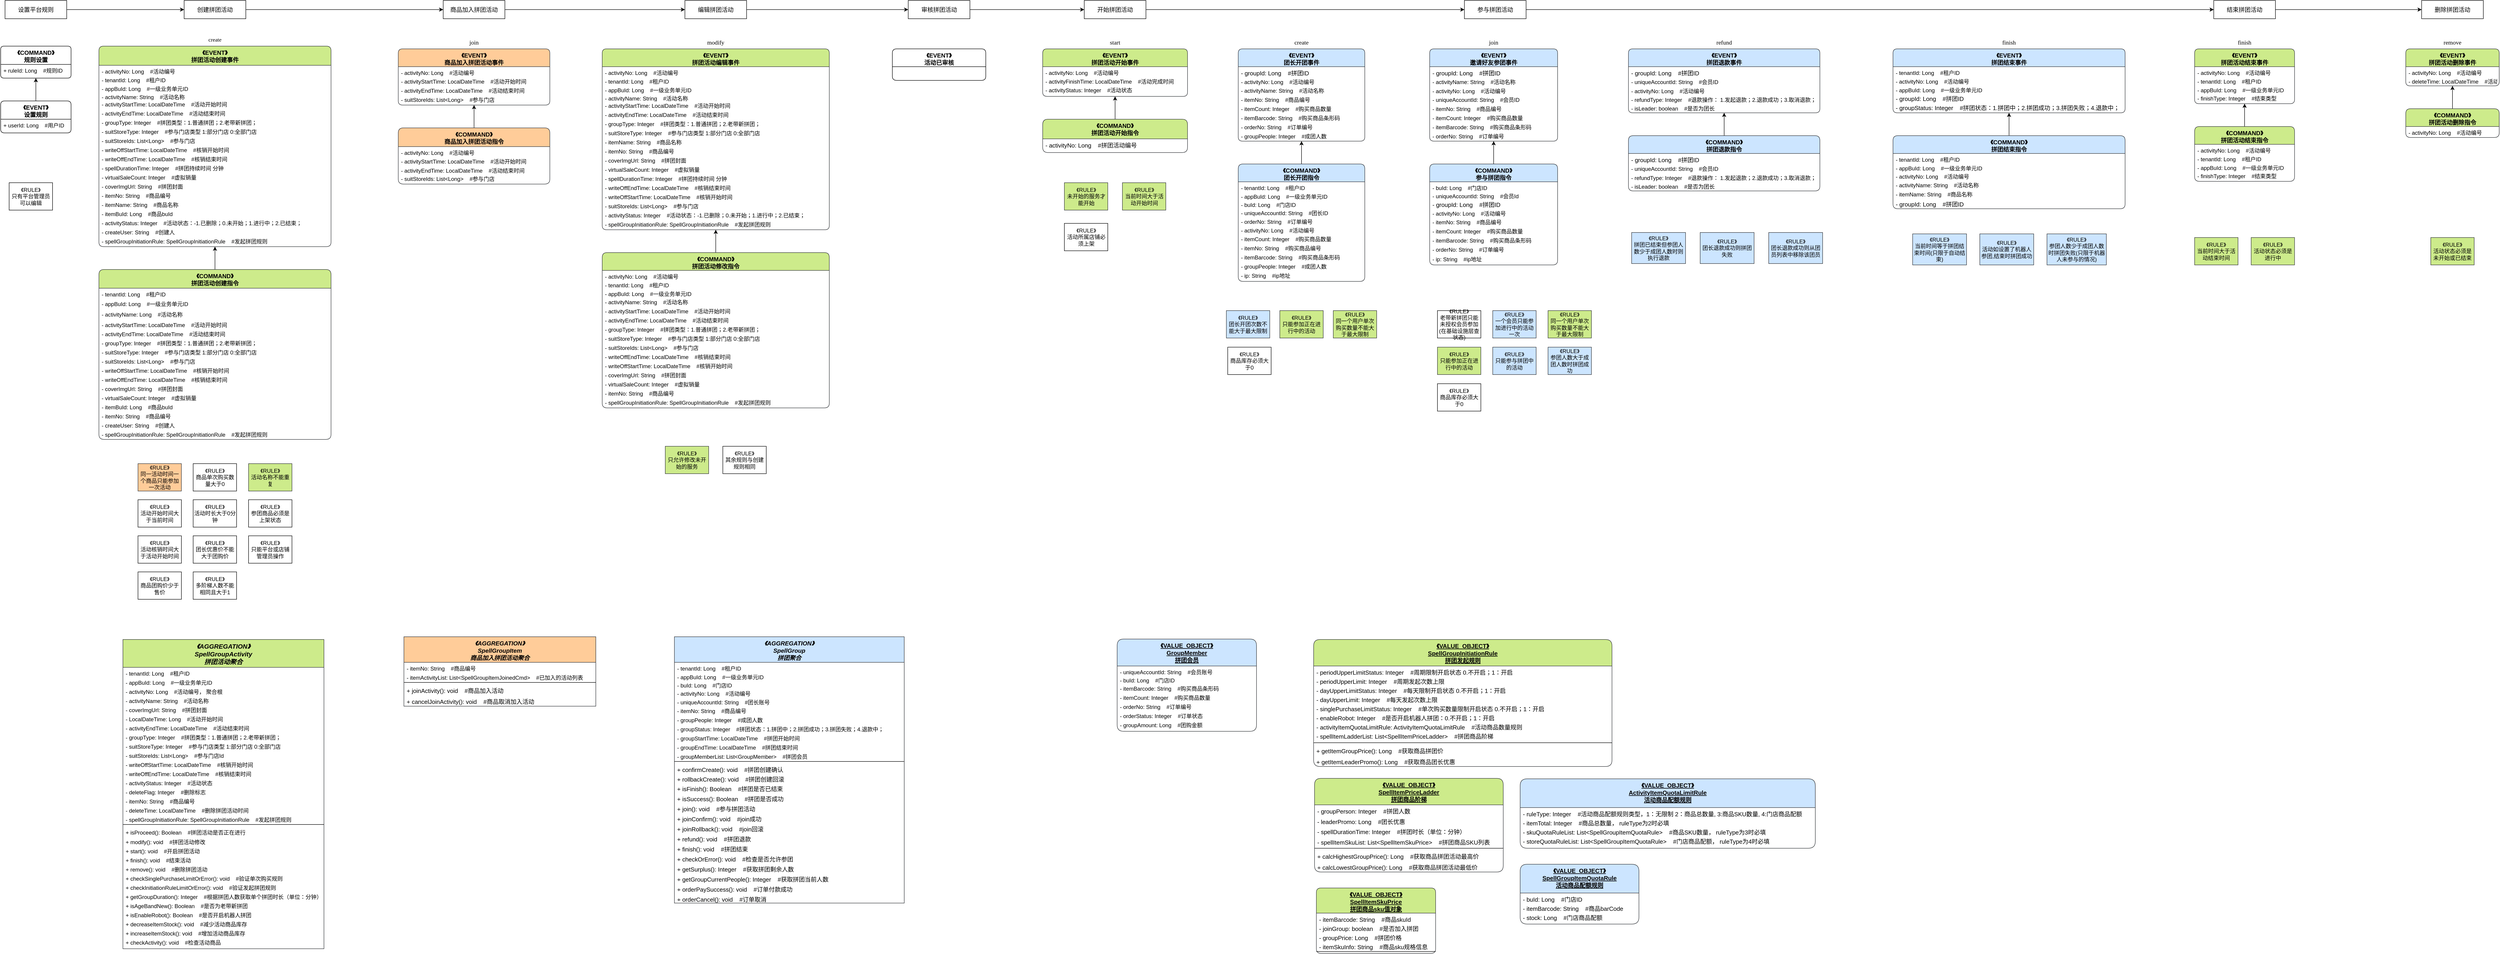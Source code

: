 <mxfile version="15.5.4" type="embed"><diagram id="23iRSUPoRavnBvh4doch" name="Page-1"><mxGraphModel dx="1867" dy="782" grid="1" gridSize="10" guides="1" tooltips="1" connect="1" arrows="1" fold="1" page="0" pageScale="1" pageWidth="827" pageHeight="1169" background="none" math="0" shadow="0"><root><object label="" chartName="拼团领域图谱" author="shimmer" domainPackage="spellgroup" projectPackage="com.wk.generator" projectName="wk-generator" shapeType="CHRT" id="WIyWlLk6GJQsqaUBKTNV-0"><mxCell/></object><mxCell id="WIyWlLk6GJQsqaUBKTNV-1" parent="WIyWlLk6GJQsqaUBKTNV-0"/><mxCell id="irRbKdqxdd9kd6Kz7sjo-33" value="" style="edgeStyle=orthogonalEdgeStyle;rounded=0;orthogonalLoop=1;jettySize=auto;html=1;exitX=1;exitY=0.5;exitDx=0;exitDy=0;exitPerimeter=0;" parent="WIyWlLk6GJQsqaUBKTNV-1" source="mOSCMnWYCMVnLpAqKYqt-0" target="irRbKdqxdd9kd6Kz7sjo-32" edge="1"><mxGeometry relative="1" as="geometry"><mxPoint x="140" y="140.0" as="sourcePoint"/></mxGeometry></mxCell><object label="%nodeDesc%" placeholders="1" nodeDesc="设置平台规则" shapeType="NODE" id="mOSCMnWYCMVnLpAqKYqt-0"><mxCell style="rounded=0;whiteSpace=wrap;html=1;shadow=0;glass=0;sketch=0;fillStyle=auto;strokeWidth=1;metaEdit=1;resizable=1;rotatable=0;snapToPoint=0;connectable=1;absoluteArcSize=0;noLabel=0;labelPadding=0;allowArrows=1;recursiveResize=1;expand=1;editable=1;movable=1;deletable=1;fixDash=0;collapsible=0;portConstraintRotation=0;points=[[0,0.5,0,0,0],[1,0.5,0,0,0]];backgroundOutline=0;resizeHeight=1;resizeWidth=1;fontSize=13;" parent="WIyWlLk6GJQsqaUBKTNV-1" vertex="1"><mxGeometry x="-60" y="120" width="135" height="40" as="geometry"/></mxCell></object><object label="《RULE》&lt;br&gt;%rule%" shapeType="RULE" rule="只有平台管理员可以编辑" placeholders="1" id="mOSCMnWYCMVnLpAqKYqt-8"><mxCell style="rounded=0;whiteSpace=wrap;html=1;shadow=0;glass=0;labelBackgroundColor=none;labelBorderColor=none;sketch=0;fillStyle=auto;fontSize=12;strokeWidth=1;fillColor=none;cloneable=1;metaEdit=1;imageWidth=24;arcSize=21;absoluteArcSize=1;connectable=0;allowArrows=0;rotatable=0;" parent="WIyWlLk6GJQsqaUBKTNV-1" vertex="1"><mxGeometry x="-51" y="519" width="95" height="60" as="geometry"/></mxCell></object><object label="%actionPackage%" placeholders="1" actionPackage="" shapType="ACTION" id="irRbKdqxdd9kd6Kz7sjo-14"><mxCell style="swimlane;fontStyle=0;childLayout=stackLayout;horizontal=1;startSize=30;horizontalStack=0;resizeParent=1;resizeParentMax=0;resizeLast=0;collapsible=0;marginBottom=0;rounded=1;comic=0;pointerEvents=0;fontFamily=Verdana;fillColor=none;treeFolding=0;rotatable=0;strokeColor=none;allowArrows=0;connectable=0;arcSize=0;metaEdit=1;swimlaneFillColor=none;fixedWidth=0;" parent="WIyWlLk6GJQsqaUBKTNV-1" vertex="1"><mxGeometry x="-69.53" y="190" width="154.06" height="220" as="geometry"><mxRectangle x="160" y="70" width="60" height="30" as="alternateBounds"/></mxGeometry></mxCell></object><object label="《COMMAND》&#10;%classDesc%" placeholders="1" shapeType="COMMAND" className="请输入类名" classDesc="规则设置" id="irRbKdqxdd9kd6Kz7sjo-15"><mxCell style="swimlane;fontStyle=1;align=center;verticalAlign=top;childLayout=stackLayout;horizontal=1;startSize=40;horizontalStack=0;resizeParent=1;resizeParentMax=0;resizeLast=0;collapsible=1;marginBottom=0;fixDash=1;container=1;enumerate=0;treeMoving=1;swimlaneBody=1;fillOpacity=100;strokeOpacity=100;overflow=visible;rounded=1;swimlaneLine=1;sketch=0;shadow=0;arcSize=6;strokeWidth=1;fillStyle=auto;swimlaneFillColor=default;metaEdit=1;labelPadding=0;cloneable=1;separatorColor=none;swimlaneHead=1;noLabel=0;direction=east;portConstraint=none;portConstraintRotation=0;rotation=0;connectable=0;snapToPoint=0;perimeter=rectanglePerimeter;dropTarget=1;expand=1;part=1;backgroundOutline=1;movableLabel=1;autosize=1;fixedWidth=0;resizable=1;resizeWidth=0;resizeHeight=0;rotatable=1;treeFolding=0;pointerEvents=1;moveCells=0;comic=0;enumerateValue=123;allowArrows=0;fillColor=none;fontSize=13;" parent="irRbKdqxdd9kd6Kz7sjo-14" vertex="1"><mxGeometry y="30" width="154.06" height="70" as="geometry"><mxRectangle y="30" width="154.06" height="50" as="alternateBounds"/></mxGeometry></mxCell></object><object label="%fieldModify% %fieldName%: %fieldType%    #%fieldDesc%" placeholders="1" shapeType="FIELD" fieldName="ruleId" fieldType="Long" fieldModify="+" fieldDesc="规则ID" id="irRbKdqxdd9kd6Kz7sjo-16"><mxCell style="text;strokeColor=none;fillColor=none;align=left;verticalAlign=top;spacingLeft=4;spacingRight=4;overflow=hidden;rotatable=0;points=[];portConstraint=none;metaEdit=1;cloneable=1;rotation=0;connectable=1;container=0;dropTarget=1;imageAspect=1;absoluteArcSize=0;portConstraintRotation=0;snapToPoint=0;fixDash=0;pointerEvents=0;enumerate=0;resizeHeight=1;resizeWidth=1;autosize=1;part=1;movable=1;collapsible=0;" parent="irRbKdqxdd9kd6Kz7sjo-15" vertex="1"><mxGeometry y="40" width="154.06" height="30" as="geometry"/></mxCell></object><mxCell id="irRbKdqxdd9kd6Kz7sjo-17" value=" " style="text;strokeColor=none;fillColor=none;align=left;verticalAlign=middle;spacingLeft=4;spacingRight=4;overflow=hidden;points=[[0,0.5],[1,0.5]];portConstraint=eastwest;rotatable=0;rounded=1;comic=0;pointerEvents=0;fontFamily=Verdana;startSize=280;" parent="irRbKdqxdd9kd6Kz7sjo-14" vertex="1"><mxGeometry y="100" width="154.06" height="50" as="geometry"/></mxCell><mxCell id="irRbKdqxdd9kd6Kz7sjo-18" style="edgeStyle=none;rounded=1;sketch=0;orthogonalLoop=1;jettySize=auto;html=1;exitX=0.5;exitY=0;exitDx=0;exitDy=0;entryX=0.5;entryY=0;entryDx=0;entryDy=0;shadow=0;fontFamily=Verdana;startSize=280;entryPerimeter=0;" parent="irRbKdqxdd9kd6Kz7sjo-14" source="irRbKdqxdd9kd6Kz7sjo-19" target="irRbKdqxdd9kd6Kz7sjo-17" edge="1"><mxGeometry relative="1" as="geometry"/></mxCell><object label="《EVENT》&#10;%classDesc%" placeholders="1" shapeType="EVENT" className="请输入类名" classDesc="设置规则" id="irRbKdqxdd9kd6Kz7sjo-19"><mxCell style="swimlane;fontStyle=1;align=center;verticalAlign=top;childLayout=stackLayout;horizontal=1;startSize=40;horizontalStack=0;resizeParent=1;resizeParentMax=0;resizeLast=0;collapsible=1;marginBottom=0;fixDash=1;container=1;enumerate=0;treeMoving=1;swimlaneBody=1;fillOpacity=100;strokeOpacity=100;overflow=visible;rounded=1;swimlaneLine=1;sketch=0;shadow=0;arcSize=7;strokeWidth=1;fillStyle=auto;swimlaneFillColor=default;metaEdit=1;labelPadding=0;cloneable=1;separatorColor=none;swimlaneHead=1;noLabel=0;direction=east;portConstraint=none;portConstraintRotation=0;rotation=0;connectable=0;snapToPoint=0;perimeter=rectanglePerimeter;dropTarget=1;expand=1;part=1;backgroundOutline=1;movableLabel=1;autosize=1;fixedWidth=0;resizable=1;resizeWidth=0;resizeHeight=0;rotatable=1;treeFolding=0;pointerEvents=1;moveCells=0;comic=0;enumerateValue=123;allowArrows=0;fillColor=none;fontSize=13;" parent="irRbKdqxdd9kd6Kz7sjo-14" vertex="1"><mxGeometry y="150" width="154.06" height="70" as="geometry"><mxRectangle y="160" width="250" height="50" as="alternateBounds"/></mxGeometry></mxCell></object><object label="%fieldModify% %fieldName%: %fieldType%    #%fieldDesc%" placeholders="1" shapeType="FIELD" fieldName="userId" fieldType="Long" fieldModify="+" fieldDesc="用户ID" id="irRbKdqxdd9kd6Kz7sjo-20"><mxCell style="text;strokeColor=none;fillColor=none;align=left;verticalAlign=top;spacingLeft=4;spacingRight=4;overflow=hidden;rotatable=0;points=[];portConstraint=none;metaEdit=1;cloneable=1;rotation=0;connectable=1;container=0;dropTarget=1;imageAspect=1;absoluteArcSize=0;portConstraintRotation=0;snapToPoint=0;fixDash=0;pointerEvents=0;enumerate=0;resizeHeight=1;resizeWidth=1;autosize=1;part=1;movable=1;" parent="irRbKdqxdd9kd6Kz7sjo-19" vertex="1"><mxGeometry y="40" width="154.06" height="30" as="geometry"/></mxCell></object><mxCell id="irRbKdqxdd9kd6Kz7sjo-112" value="" style="edgeStyle=orthogonalEdgeStyle;rounded=0;orthogonalLoop=1;jettySize=auto;html=1;fontFamily=Helvetica;fontSize=12;fontColor=default;startSize=50;" parent="WIyWlLk6GJQsqaUBKTNV-1" source="irRbKdqxdd9kd6Kz7sjo-32" target="irRbKdqxdd9kd6Kz7sjo-111" edge="1"><mxGeometry relative="1" as="geometry"/></mxCell><object label="%nodeDesc%" placeholders="1" nodeDesc="创建拼团活动" shapeType="NODE" id="irRbKdqxdd9kd6Kz7sjo-32"><mxCell style="rounded=0;whiteSpace=wrap;html=1;shadow=0;glass=0;sketch=0;fillStyle=auto;strokeWidth=1;metaEdit=1;resizable=1;rotatable=0;snapToPoint=0;connectable=1;absoluteArcSize=0;noLabel=0;labelPadding=0;allowArrows=1;recursiveResize=1;expand=1;editable=1;movable=1;deletable=1;fixDash=0;collapsible=0;portConstraintRotation=0;points=[[0,0.5,0,0,0],[1,0.5,0,0,0]];backgroundOutline=0;resizeHeight=1;resizeWidth=1;fontSize=13;" parent="WIyWlLk6GJQsqaUBKTNV-1" vertex="1"><mxGeometry x="332" y="120" width="135" height="40" as="geometry"/></mxCell></object><object label="%actionPackage%" placeholders="1" actionPackage="create" shapeType="ACTION" id="irRbKdqxdd9kd6Kz7sjo-34"><mxCell style="swimlane;fontStyle=0;childLayout=stackLayout;horizontal=1;startSize=30;horizontalStack=0;resizeParent=1;resizeParentMax=0;resizeLast=0;collapsible=0;marginBottom=0;rounded=1;comic=0;pointerEvents=0;fontFamily=Verdana;fillColor=none;treeFolding=0;rotatable=0;strokeColor=none;allowArrows=0;connectable=0;arcSize=0;metaEdit=1;swimlaneFillColor=none;fixedWidth=0;" parent="WIyWlLk6GJQsqaUBKTNV-1" vertex="1"><mxGeometry x="145.5" y="190" width="508" height="891" as="geometry"><mxRectangle x="160" y="70" width="60" height="30" as="alternateBounds"/></mxGeometry></mxCell></object><object label="《%shapeType%》&#10;%classDesc%" placeholders="1" shapeType="EVENT" className="SpellGroupActivityCreatedEvent" classDesc="拼团活动创建事件" id="irRbKdqxdd9kd6Kz7sjo-35"><mxCell style="swimlane;fontStyle=1;align=center;verticalAlign=top;childLayout=stackLayout;horizontal=1;startSize=42;horizontalStack=0;resizeParent=1;resizeParentMax=0;resizeLast=0;collapsible=1;marginBottom=0;fixDash=1;container=1;enumerate=0;treeMoving=1;swimlaneBody=1;fillOpacity=100;strokeOpacity=100;overflow=visible;rounded=1;swimlaneLine=1;sketch=0;shadow=0;arcSize=8;strokeWidth=1;fillStyle=auto;swimlaneFillColor=default;metaEdit=1;labelPadding=0;cloneable=1;separatorColor=none;swimlaneHead=1;noLabel=0;direction=east;portConstraint=none;portConstraintRotation=0;rotation=0;connectable=0;snapToPoint=0;perimeter=rectanglePerimeter;dropTarget=1;expand=1;part=1;backgroundOutline=1;movableLabel=1;autosize=1;fixedWidth=0;resizable=1;resizeWidth=0;resizeHeight=0;rotatable=1;treeFolding=0;pointerEvents=1;moveCells=0;comic=0;enumerateValue=123;allowArrows=0;fillColor=#cdeb8b;strokeColor=#36393d;fontFamily=Helvetica;fontSize=13;" parent="irRbKdqxdd9kd6Kz7sjo-34" vertex="1"><mxGeometry y="30" width="508" height="439" as="geometry"><mxRectangle y="30" width="508" height="50" as="alternateBounds"/></mxGeometry></mxCell></object><object label="%fieldModify% %fieldName%: %fieldType%    #%fieldDesc%" placeholders="1" shapeType="FIELD" fieldName="activityNo" fieldType="Long" fieldModify="-" fieldDesc="活动编号" id="irRbKdqxdd9kd6Kz7sjo-36"><mxCell style="text;strokeColor=none;fillColor=none;align=left;verticalAlign=top;spacingLeft=4;spacingRight=4;overflow=hidden;rotatable=0;points=[];portConstraint=none;metaEdit=1;cloneable=1;rotation=0;connectable=1;container=0;dropTarget=1;imageAspect=1;absoluteArcSize=0;portConstraintRotation=0;snapToPoint=0;fixDash=0;pointerEvents=0;enumerate=0;resizeHeight=1;resizeWidth=1;autosize=1;part=1;movable=1;collapsible=0;rounded=0;" parent="irRbKdqxdd9kd6Kz7sjo-35" vertex="1"><mxGeometry y="42" width="508" height="19" as="geometry"/></mxCell></object><object label="%fieldModify% %fieldName%: %fieldType%    #%fieldDesc%" placeholders="1" shapeType="FIELD" fieldName="tenantId" fieldType="Long" fieldModify="-" fieldDesc="租户ID" id="irRbKdqxdd9kd6Kz7sjo-148"><mxCell style="text;strokeColor=none;fillColor=none;align=left;verticalAlign=top;spacingLeft=4;spacingRight=4;overflow=hidden;rotatable=0;points=[];portConstraint=none;metaEdit=1;cloneable=1;rotation=0;connectable=1;container=0;dropTarget=1;imageAspect=1;absoluteArcSize=0;portConstraintRotation=0;snapToPoint=0;fixDash=0;pointerEvents=0;enumerate=0;resizeHeight=1;resizeWidth=1;autosize=1;part=1;movable=1;collapsible=0;rounded=0;" parent="irRbKdqxdd9kd6Kz7sjo-35" vertex="1"><mxGeometry y="61" width="508" height="19" as="geometry"/></mxCell></object><object label="%fieldModify% %fieldName%: %fieldType%    #%fieldDesc%" placeholders="1" shapeType="FIELD" fieldName="appBuId" fieldType="Long" fieldModify="-" fieldDesc="一级业务单元ID" id="irRbKdqxdd9kd6Kz7sjo-149"><mxCell style="text;strokeColor=none;fillColor=none;align=left;verticalAlign=top;spacingLeft=4;spacingRight=4;overflow=hidden;rotatable=0;points=[];portConstraint=none;metaEdit=1;cloneable=1;rotation=0;connectable=1;container=0;dropTarget=1;imageAspect=1;absoluteArcSize=0;portConstraintRotation=0;snapToPoint=0;fixDash=0;pointerEvents=0;enumerate=0;resizeHeight=1;resizeWidth=1;autosize=1;part=1;movable=1;collapsible=0;rounded=0;" parent="irRbKdqxdd9kd6Kz7sjo-35" vertex="1"><mxGeometry y="80" width="508" height="18" as="geometry"/></mxCell></object><object label="%fieldModify% %fieldName%: %fieldType%    #%fieldDesc%" placeholders="1" shapeType="FIELD" fieldName="activityName" fieldType="String" fieldModify="-" fieldDesc="活动名称" id="irRbKdqxdd9kd6Kz7sjo-150"><mxCell style="text;strokeColor=none;fillColor=none;align=left;verticalAlign=top;spacingLeft=4;spacingRight=4;overflow=hidden;rotatable=0;points=[];portConstraint=none;metaEdit=1;cloneable=1;rotation=0;connectable=1;container=0;dropTarget=1;imageAspect=1;absoluteArcSize=0;portConstraintRotation=0;snapToPoint=0;fixDash=0;pointerEvents=0;enumerate=0;resizeHeight=1;resizeWidth=1;autosize=1;part=1;movable=1;collapsible=0;rounded=0;" parent="irRbKdqxdd9kd6Kz7sjo-35" vertex="1"><mxGeometry y="98" width="508" height="16" as="geometry"/></mxCell></object><object label="%fieldModify% %fieldName%: %fieldType%    #%fieldDesc%" placeholders="1" shapeType="FIELD" fieldName="activityStartTime" fieldType="LocalDateTime" fieldModify="-" fieldDesc="活动开始时间" id="irRbKdqxdd9kd6Kz7sjo-151"><mxCell style="text;strokeColor=none;fillColor=none;align=left;verticalAlign=top;spacingLeft=4;spacingRight=4;overflow=hidden;rotatable=0;points=[];portConstraint=none;metaEdit=1;cloneable=1;rotation=0;connectable=1;container=0;dropTarget=1;imageAspect=1;absoluteArcSize=0;portConstraintRotation=0;snapToPoint=0;fixDash=0;pointerEvents=0;enumerate=0;resizeHeight=1;resizeWidth=1;autosize=1;part=1;movable=1;collapsible=0;rounded=0;" parent="irRbKdqxdd9kd6Kz7sjo-35" vertex="1"><mxGeometry y="114" width="508" height="20" as="geometry"/></mxCell></object><object label="%fieldModify% %fieldName%: %fieldType%    #%fieldDesc%" placeholders="1" shapeType="FIELD" fieldName="activityEndTime" fieldType="LocalDateTime" fieldModify="-" fieldDesc="活动结束时间" id="irRbKdqxdd9kd6Kz7sjo-153"><mxCell style="text;strokeColor=none;fillColor=none;align=left;verticalAlign=top;spacingLeft=4;spacingRight=4;overflow=hidden;rotatable=0;points=[];portConstraint=none;metaEdit=1;cloneable=1;rotation=0;connectable=1;container=0;dropTarget=1;imageAspect=1;absoluteArcSize=0;portConstraintRotation=0;snapToPoint=0;fixDash=0;pointerEvents=0;enumerate=0;resizeHeight=1;resizeWidth=1;autosize=1;part=1;movable=1;collapsible=0;rounded=0;" parent="irRbKdqxdd9kd6Kz7sjo-35" vertex="1"><mxGeometry y="134" width="508" height="20" as="geometry"/></mxCell></object><object label="%fieldModify% %fieldName%: %fieldType%    #%fieldDesc%" placeholders="1" shapeType="FIELD" fieldName="groupType" fieldType="Integer" fieldModify="-" fieldDesc="拼团类型：1.普通拼团；2.老带新拼团；" id="irRbKdqxdd9kd6Kz7sjo-155"><mxCell style="text;strokeColor=none;fillColor=none;align=left;verticalAlign=top;spacingLeft=4;spacingRight=4;overflow=hidden;rotatable=0;points=[];portConstraint=none;metaEdit=1;cloneable=1;rotation=0;connectable=1;container=0;dropTarget=1;imageAspect=1;absoluteArcSize=0;portConstraintRotation=0;snapToPoint=0;fixDash=0;pointerEvents=0;enumerate=0;resizeHeight=1;resizeWidth=1;autosize=1;part=1;movable=1;collapsible=0;rounded=0;" parent="irRbKdqxdd9kd6Kz7sjo-35" vertex="1"><mxGeometry y="154" width="508" height="20" as="geometry"/></mxCell></object><object label="%fieldModify% %fieldName%: %fieldType%    #%fieldDesc%" placeholders="1" shapeType="FIELD" fieldName="suitStoreType" fieldType="Integer" fieldModify="-" fieldDesc="参与门店类型 1:部分门店 0:全部门店" id="irRbKdqxdd9kd6Kz7sjo-156"><mxCell style="text;strokeColor=none;fillColor=none;align=left;verticalAlign=top;spacingLeft=4;spacingRight=4;overflow=hidden;rotatable=0;points=[];portConstraint=none;metaEdit=1;cloneable=1;rotation=0;connectable=1;container=0;dropTarget=1;imageAspect=1;absoluteArcSize=0;portConstraintRotation=0;snapToPoint=0;fixDash=0;pointerEvents=0;enumerate=0;resizeHeight=1;resizeWidth=1;autosize=1;part=1;movable=1;collapsible=0;rounded=0;" parent="irRbKdqxdd9kd6Kz7sjo-35" vertex="1"><mxGeometry y="174" width="508" height="20" as="geometry"/></mxCell></object><object label="%fieldModify% %fieldName%: %fieldType%    #%fieldDesc%" placeholders="1" shapeType="FIELD" fieldName="suitStoreIds" fieldType="List&lt;Long&gt;" fieldModify="-" fieldDesc="参与门店" id="irRbKdqxdd9kd6Kz7sjo-157"><mxCell style="text;strokeColor=none;fillColor=none;align=left;verticalAlign=top;spacingLeft=4;spacingRight=4;overflow=hidden;rotatable=0;points=[];portConstraint=none;metaEdit=1;cloneable=1;rotation=0;connectable=1;container=0;dropTarget=1;imageAspect=1;absoluteArcSize=0;portConstraintRotation=0;snapToPoint=0;fixDash=0;pointerEvents=0;enumerate=0;resizeHeight=1;resizeWidth=1;autosize=1;part=1;movable=1;collapsible=0;rounded=0;" parent="irRbKdqxdd9kd6Kz7sjo-35" vertex="1"><mxGeometry y="194" width="508" height="20" as="geometry"/></mxCell></object><object label="%fieldModify% %fieldName%: %fieldType%    #%fieldDesc%" placeholders="1" shapeType="FIELD" fieldName="writeOffStartTime" fieldType="LocalDateTime" fieldModify="-" fieldDesc="核销开始时间" id="irRbKdqxdd9kd6Kz7sjo-158"><mxCell style="text;strokeColor=none;fillColor=none;align=left;verticalAlign=top;spacingLeft=4;spacingRight=4;overflow=hidden;rotatable=0;points=[];portConstraint=none;metaEdit=1;cloneable=1;rotation=0;connectable=1;container=0;dropTarget=1;imageAspect=1;absoluteArcSize=0;portConstraintRotation=0;snapToPoint=0;fixDash=0;pointerEvents=0;enumerate=0;resizeHeight=1;resizeWidth=1;autosize=1;part=1;movable=1;collapsible=0;rounded=0;" parent="irRbKdqxdd9kd6Kz7sjo-35" vertex="1"><mxGeometry y="214" width="508" height="20" as="geometry"/></mxCell></object><object label="%fieldModify% %fieldName%: %fieldType%    #%fieldDesc%" placeholders="1" shapeType="FIELD" fieldName="writeOffEndTime" fieldType="LocalDateTime" fieldModify="-" fieldDesc="核销结束时间" id="irRbKdqxdd9kd6Kz7sjo-159"><mxCell style="text;strokeColor=none;fillColor=none;align=left;verticalAlign=top;spacingLeft=4;spacingRight=4;overflow=hidden;rotatable=0;points=[];portConstraint=none;metaEdit=1;cloneable=1;rotation=0;connectable=1;container=0;dropTarget=1;imageAspect=1;absoluteArcSize=0;portConstraintRotation=0;snapToPoint=0;fixDash=0;pointerEvents=0;enumerate=0;resizeHeight=1;resizeWidth=1;autosize=1;part=1;movable=1;collapsible=0;rounded=0;" parent="irRbKdqxdd9kd6Kz7sjo-35" vertex="1"><mxGeometry y="234" width="508" height="20" as="geometry"/></mxCell></object><object label="%fieldModify% %fieldName%: %fieldType%    #%fieldDesc%" placeholders="1" shapeType="FIELD" fieldName="spellDurationTime" fieldType="Integer" fieldModify="-" fieldDesc="拼团持续时间 分钟" id="irRbKdqxdd9kd6Kz7sjo-160"><mxCell style="text;strokeColor=none;fillColor=none;align=left;verticalAlign=top;spacingLeft=4;spacingRight=4;overflow=hidden;rotatable=0;points=[];portConstraint=none;metaEdit=1;cloneable=1;rotation=0;connectable=1;container=0;dropTarget=1;imageAspect=1;absoluteArcSize=0;portConstraintRotation=0;snapToPoint=0;fixDash=0;pointerEvents=0;enumerate=0;resizeHeight=1;resizeWidth=1;autosize=1;part=1;movable=1;collapsible=0;rounded=0;" parent="irRbKdqxdd9kd6Kz7sjo-35" vertex="1"><mxGeometry y="254" width="508" height="20" as="geometry"/></mxCell></object><object label="%fieldModify% %fieldName%: %fieldType%    #%fieldDesc%" placeholders="1" shapeType="FIELD" fieldName="virtualSaleCount" fieldType="Integer" fieldModify="-" fieldDesc="虚拟销量" id="irRbKdqxdd9kd6Kz7sjo-161"><mxCell style="text;strokeColor=none;fillColor=none;align=left;verticalAlign=top;spacingLeft=4;spacingRight=4;overflow=hidden;rotatable=0;points=[];portConstraint=none;metaEdit=1;cloneable=1;rotation=0;connectable=1;container=0;dropTarget=1;imageAspect=1;absoluteArcSize=0;portConstraintRotation=0;snapToPoint=0;fixDash=0;pointerEvents=0;enumerate=0;resizeHeight=1;resizeWidth=1;autosize=1;part=1;movable=1;collapsible=0;rounded=0;" parent="irRbKdqxdd9kd6Kz7sjo-35" vertex="1"><mxGeometry y="274" width="508" height="20" as="geometry"/></mxCell></object><object label="%fieldModify% %fieldName%: %fieldType%    #%fieldDesc%" placeholders="1" shapeType="FIELD" fieldName="coverImgUrl" fieldType="String" fieldModify="-" fieldDesc="拼团封面" id="irRbKdqxdd9kd6Kz7sjo-162"><mxCell style="text;strokeColor=none;fillColor=none;align=left;verticalAlign=top;spacingLeft=4;spacingRight=4;overflow=hidden;rotatable=0;points=[];portConstraint=none;metaEdit=1;cloneable=1;rotation=0;connectable=1;container=0;dropTarget=1;imageAspect=1;absoluteArcSize=0;portConstraintRotation=0;snapToPoint=0;fixDash=0;pointerEvents=0;enumerate=0;resizeHeight=1;resizeWidth=1;autosize=1;part=1;movable=1;collapsible=0;rounded=0;" parent="irRbKdqxdd9kd6Kz7sjo-35" vertex="1"><mxGeometry y="294" width="508" height="20" as="geometry"/></mxCell></object><object label="%fieldModify% %fieldName%: %fieldType%    #%fieldDesc%" placeholders="1" shapeType="FIELD" fieldName="itemNo" fieldType="String" fieldModify="-" fieldDesc="商品编号" id="irRbKdqxdd9kd6Kz7sjo-163"><mxCell style="text;strokeColor=none;fillColor=none;align=left;verticalAlign=top;spacingLeft=4;spacingRight=4;overflow=hidden;rotatable=0;points=[];portConstraint=none;metaEdit=1;cloneable=1;rotation=0;connectable=1;container=0;dropTarget=1;imageAspect=1;absoluteArcSize=0;portConstraintRotation=0;snapToPoint=0;fixDash=0;pointerEvents=0;enumerate=0;resizeHeight=1;resizeWidth=1;autosize=1;part=1;movable=1;collapsible=0;rounded=0;" parent="irRbKdqxdd9kd6Kz7sjo-35" vertex="1"><mxGeometry y="314" width="508" height="20" as="geometry"/></mxCell></object><object label="%fieldModify% %fieldName%: %fieldType%    #%fieldDesc%" placeholders="1" shapeType="FIELD" fieldName="itemName" fieldType="String" fieldModify="-" fieldDesc="商品名称" id="irRbKdqxdd9kd6Kz7sjo-164"><mxCell style="text;strokeColor=none;fillColor=none;align=left;verticalAlign=top;spacingLeft=4;spacingRight=4;overflow=hidden;rotatable=0;points=[];portConstraint=none;metaEdit=1;cloneable=1;rotation=0;connectable=1;container=0;dropTarget=1;imageAspect=1;absoluteArcSize=0;portConstraintRotation=0;snapToPoint=0;fixDash=0;pointerEvents=0;enumerate=0;resizeHeight=1;resizeWidth=1;autosize=1;part=1;movable=1;collapsible=0;rounded=0;" parent="irRbKdqxdd9kd6Kz7sjo-35" vertex="1"><mxGeometry y="334" width="508" height="20" as="geometry"/></mxCell></object><object label="%fieldModify% %fieldName%: %fieldType%    #%fieldDesc%" placeholders="1" shapeType="FIELD" fieldName="itemBuId" fieldType="Long" fieldModify="-" fieldDesc="商品buId" id="irRbKdqxdd9kd6Kz7sjo-165"><mxCell style="text;strokeColor=none;fillColor=none;align=left;verticalAlign=top;spacingLeft=4;spacingRight=4;overflow=hidden;rotatable=0;points=[];portConstraint=none;metaEdit=1;cloneable=1;rotation=0;connectable=1;container=0;dropTarget=1;imageAspect=1;absoluteArcSize=0;portConstraintRotation=0;snapToPoint=0;fixDash=0;pointerEvents=0;enumerate=0;resizeHeight=1;resizeWidth=1;autosize=1;part=1;movable=1;collapsible=0;rounded=0;" parent="irRbKdqxdd9kd6Kz7sjo-35" vertex="1"><mxGeometry y="354" width="508" height="20" as="geometry"/></mxCell></object><object label="%fieldModify% %fieldName%: %fieldType%    #%fieldDesc%" placeholders="1" shapeType="FIELD" fieldName="activityStatus" fieldType="Integer" fieldModify="-" fieldDesc="活动状态：-1.已删除；0.未开始；1.进行中；2.已结束；" id="irRbKdqxdd9kd6Kz7sjo-166"><mxCell style="text;strokeColor=none;fillColor=none;align=left;verticalAlign=top;spacingLeft=4;spacingRight=4;overflow=hidden;rotatable=0;points=[];portConstraint=none;metaEdit=1;cloneable=1;rotation=0;connectable=1;container=0;dropTarget=1;imageAspect=1;absoluteArcSize=0;portConstraintRotation=0;snapToPoint=0;fixDash=0;pointerEvents=0;enumerate=0;resizeHeight=1;resizeWidth=1;autosize=1;part=1;movable=1;collapsible=0;rounded=0;" parent="irRbKdqxdd9kd6Kz7sjo-35" vertex="1"><mxGeometry y="374" width="508" height="20" as="geometry"/></mxCell></object><object label="%fieldModify% %fieldName%: %fieldType%    #%fieldDesc%" placeholders="1" shapeType="FIELD" fieldName="createUser" fieldType="String" fieldModify="-" fieldDesc="创建人" id="irRbKdqxdd9kd6Kz7sjo-167"><mxCell style="text;strokeColor=none;fillColor=none;align=left;verticalAlign=top;spacingLeft=4;spacingRight=4;overflow=hidden;rotatable=0;points=[];portConstraint=none;metaEdit=1;cloneable=1;rotation=0;connectable=1;container=0;dropTarget=1;imageAspect=1;absoluteArcSize=0;portConstraintRotation=0;snapToPoint=0;fixDash=0;pointerEvents=0;enumerate=0;resizeHeight=1;resizeWidth=1;autosize=1;part=1;movable=1;collapsible=0;rounded=0;" parent="irRbKdqxdd9kd6Kz7sjo-35" vertex="1"><mxGeometry y="394" width="508" height="20" as="geometry"/></mxCell></object><object label="%fieldModify% %fieldName%: %fieldType%    #%fieldDesc%" placeholders="1" shapeType="FIELD" fieldName="spellGroupInitiationRule" fieldType="SpellGroupInitiationRule" fieldModify="-" fieldDesc="发起拼团规则" id="irRbKdqxdd9kd6Kz7sjo-168"><mxCell style="text;strokeColor=none;fillColor=none;align=left;verticalAlign=top;spacingLeft=4;spacingRight=4;overflow=hidden;rotatable=0;points=[];portConstraint=none;metaEdit=1;cloneable=1;rotation=0;connectable=1;container=0;dropTarget=1;imageAspect=1;absoluteArcSize=0;portConstraintRotation=0;snapToPoint=0;fixDash=0;pointerEvents=0;enumerate=0;resizeHeight=1;resizeWidth=1;autosize=1;part=1;movable=1;collapsible=0;rounded=0;" parent="irRbKdqxdd9kd6Kz7sjo-35" vertex="1"><mxGeometry y="414" width="508" height="25" as="geometry"/></mxCell></object><mxCell id="irRbKdqxdd9kd6Kz7sjo-37" value=" " style="text;strokeColor=none;fillColor=none;align=left;verticalAlign=middle;spacingLeft=4;spacingRight=4;overflow=hidden;points=[[0,0.5],[1,0.5]];portConstraint=eastwest;rotatable=0;rounded=1;comic=0;pointerEvents=0;fontFamily=Verdana;startSize=280;" parent="irRbKdqxdd9kd6Kz7sjo-34" vertex="1"><mxGeometry y="469" width="508" height="50" as="geometry"/></mxCell><mxCell id="irRbKdqxdd9kd6Kz7sjo-38" style="edgeStyle=none;rounded=1;sketch=0;orthogonalLoop=1;jettySize=auto;html=1;exitX=0.5;exitY=0;exitDx=0;exitDy=0;entryX=0.5;entryY=0;entryDx=0;entryDy=0;shadow=0;fontFamily=Verdana;startSize=280;entryPerimeter=0;" parent="irRbKdqxdd9kd6Kz7sjo-34" source="irRbKdqxdd9kd6Kz7sjo-39" target="irRbKdqxdd9kd6Kz7sjo-37" edge="1"><mxGeometry relative="1" as="geometry"/></mxCell><object label="《%shapeType%》&#10;%classDesc%" placeholders="1" shapeType="COMMAND" className="SpellGroupActivityCreateCmd" classDesc="拼团活动创建指令" id="irRbKdqxdd9kd6Kz7sjo-39"><mxCell style="swimlane;fontStyle=1;align=center;verticalAlign=top;childLayout=stackLayout;horizontal=1;startSize=41;horizontalStack=0;resizeParent=1;resizeParentMax=0;resizeLast=0;collapsible=1;marginBottom=0;fixDash=1;container=1;enumerate=0;treeMoving=1;swimlaneBody=1;fillOpacity=100;strokeOpacity=100;overflow=visible;rounded=1;swimlaneLine=1;sketch=0;shadow=0;arcSize=9;strokeWidth=1;fillStyle=auto;swimlaneFillColor=#FFFFFF;metaEdit=1;labelPadding=0;cloneable=1;separatorColor=none;swimlaneHead=1;noLabel=0;direction=east;portConstraint=none;portConstraintRotation=0;rotation=0;connectable=0;snapToPoint=0;perimeter=rectanglePerimeter;dropTarget=1;expand=1;part=1;backgroundOutline=1;movableLabel=1;autosize=1;fixedWidth=0;resizable=1;resizeWidth=0;resizeHeight=0;rotatable=1;treeFolding=0;pointerEvents=1;moveCells=0;comic=0;enumerateValue=123;allowArrows=0;fillColor=#cdeb8b;strokeColor=#36393d;fontSize=13;fontFamily=Helvetica;" parent="irRbKdqxdd9kd6Kz7sjo-34" vertex="1"><mxGeometry y="519" width="508" height="372" as="geometry"><mxRectangle y="519" width="508" height="50" as="alternateBounds"/></mxGeometry></mxCell></object><object label="%fieldModify% %fieldName%: %fieldType%    #%fieldDesc%" placeholders="1" shapeType="FIELD" fieldName="tenantId" fieldType="Long" fieldModify="-" fieldDesc="租户ID" id="irRbKdqxdd9kd6Kz7sjo-40"><mxCell style="text;strokeColor=none;fillColor=none;align=left;verticalAlign=top;spacingLeft=4;spacingRight=4;overflow=hidden;rotatable=0;points=[];portConstraint=none;metaEdit=1;cloneable=1;rotation=0;connectable=1;container=0;dropTarget=1;imageAspect=1;absoluteArcSize=0;portConstraintRotation=0;snapToPoint=0;fixDash=0;pointerEvents=0;enumerate=0;resizeHeight=1;resizeWidth=1;autosize=1;part=1;movable=1;rounded=0;" parent="irRbKdqxdd9kd6Kz7sjo-39" vertex="1"><mxGeometry y="41" width="508" height="21" as="geometry"/></mxCell></object><object label="%fieldModify% %fieldName%: %fieldType%    #%fieldDesc%" placeholders="1" shapeType="FIELD" fieldName="appBuId" fieldType="Long" fieldModify="-" fieldDesc="一级业务单元ID" id="irRbKdqxdd9kd6Kz7sjo-170"><mxCell style="text;strokeColor=none;fillColor=none;align=left;verticalAlign=top;spacingLeft=4;spacingRight=4;overflow=hidden;rotatable=0;points=[];portConstraint=none;metaEdit=1;cloneable=1;rotation=0;connectable=1;container=0;dropTarget=1;imageAspect=1;absoluteArcSize=0;portConstraintRotation=0;snapToPoint=0;fixDash=0;pointerEvents=0;enumerate=0;resizeHeight=1;resizeWidth=1;autosize=1;part=1;movable=1;rounded=0;" parent="irRbKdqxdd9kd6Kz7sjo-39" vertex="1"><mxGeometry y="62" width="508" height="23" as="geometry"/></mxCell></object><object label="%fieldModify% %fieldName%: %fieldType%    #%fieldDesc%" placeholders="1" shapeType="FIELD" fieldName="activityName" fieldType="Long" fieldModify="-" fieldDesc="活动名称" id="irRbKdqxdd9kd6Kz7sjo-171"><mxCell style="text;strokeColor=none;fillColor=none;align=left;verticalAlign=top;spacingLeft=4;spacingRight=4;overflow=hidden;rotatable=0;points=[];portConstraint=none;metaEdit=1;cloneable=1;rotation=0;connectable=1;container=0;dropTarget=1;imageAspect=1;absoluteArcSize=0;portConstraintRotation=0;snapToPoint=0;fixDash=0;pointerEvents=0;enumerate=0;resizeHeight=1;resizeWidth=1;autosize=1;part=1;movable=1;rounded=0;" parent="irRbKdqxdd9kd6Kz7sjo-39" vertex="1"><mxGeometry y="85" width="508" height="23" as="geometry"/></mxCell></object><object label="%fieldModify% %fieldName%: %fieldType%    #%fieldDesc%" placeholders="1" shapeType="FIELD" fieldName="activityStartTime" fieldType="LocalDateTime" fieldModify="-" fieldDesc="活动开始时间" id="irRbKdqxdd9kd6Kz7sjo-173"><mxCell style="text;strokeColor=none;fillColor=none;align=left;verticalAlign=top;spacingLeft=4;spacingRight=4;overflow=hidden;rotatable=0;points=[];portConstraint=none;metaEdit=1;cloneable=1;rotation=0;connectable=1;container=0;dropTarget=1;imageAspect=1;absoluteArcSize=0;portConstraintRotation=0;snapToPoint=0;fixDash=0;pointerEvents=0;enumerate=0;resizeHeight=1;resizeWidth=1;autosize=1;part=1;movable=1;collapsible=0;rounded=0;" parent="irRbKdqxdd9kd6Kz7sjo-39" vertex="1"><mxGeometry y="108" width="508" height="20" as="geometry"/></mxCell></object><object label="%fieldModify% %fieldName%: %fieldType%    #%fieldDesc%" placeholders="1" shapeType="FIELD" fieldName="activityEndTime" fieldType="LocalDateTime" fieldModify="-" fieldDesc="活动结束时间" id="irRbKdqxdd9kd6Kz7sjo-174"><mxCell style="text;strokeColor=none;fillColor=none;align=left;verticalAlign=top;spacingLeft=4;spacingRight=4;overflow=hidden;rotatable=0;points=[];portConstraint=none;metaEdit=1;cloneable=1;rotation=0;connectable=1;container=0;dropTarget=1;imageAspect=1;absoluteArcSize=0;portConstraintRotation=0;snapToPoint=0;fixDash=0;pointerEvents=0;enumerate=0;resizeHeight=1;resizeWidth=1;autosize=1;part=1;movable=1;collapsible=0;rounded=0;" parent="irRbKdqxdd9kd6Kz7sjo-39" vertex="1"><mxGeometry y="128" width="508" height="20" as="geometry"/></mxCell></object><object label="%fieldModify% %fieldName%: %fieldType%    #%fieldDesc%" placeholders="1" shapeType="FIELD" fieldName="groupType" fieldType="Integer" fieldModify="-" fieldDesc="拼团类型：1.普通拼团；2.老带新拼团；" id="irRbKdqxdd9kd6Kz7sjo-175"><mxCell style="text;strokeColor=none;fillColor=none;align=left;verticalAlign=top;spacingLeft=4;spacingRight=4;overflow=hidden;rotatable=0;points=[];portConstraint=none;metaEdit=1;cloneable=1;rotation=0;connectable=1;container=0;dropTarget=1;imageAspect=1;absoluteArcSize=0;portConstraintRotation=0;snapToPoint=0;fixDash=0;pointerEvents=0;enumerate=0;resizeHeight=1;resizeWidth=1;autosize=1;part=1;movable=1;collapsible=0;rounded=0;" parent="irRbKdqxdd9kd6Kz7sjo-39" vertex="1"><mxGeometry y="148" width="508" height="20" as="geometry"/></mxCell></object><object label="%fieldModify% %fieldName%: %fieldType%    #%fieldDesc%" placeholders="1" shapeType="FIELD" fieldName="suitStoreType" fieldType="Integer" fieldModify="-" fieldDesc="参与门店类型 1:部分门店 0:全部门店" id="irRbKdqxdd9kd6Kz7sjo-176"><mxCell style="text;strokeColor=none;fillColor=none;align=left;verticalAlign=top;spacingLeft=4;spacingRight=4;overflow=hidden;rotatable=0;points=[];portConstraint=none;metaEdit=1;cloneable=1;rotation=0;connectable=1;container=0;dropTarget=1;imageAspect=1;absoluteArcSize=0;portConstraintRotation=0;snapToPoint=0;fixDash=0;pointerEvents=0;enumerate=0;resizeHeight=1;resizeWidth=1;autosize=1;part=1;movable=1;collapsible=0;rounded=0;" parent="irRbKdqxdd9kd6Kz7sjo-39" vertex="1"><mxGeometry y="168" width="508" height="20" as="geometry"/></mxCell></object><object label="%fieldModify% %fieldName%: %fieldType%    #%fieldDesc%" placeholders="1" shapeType="FIELD" fieldName="suitStoreIds" fieldType="List&lt;Long&gt;" fieldModify="-" fieldDesc="参与门店" id="irRbKdqxdd9kd6Kz7sjo-177"><mxCell style="text;strokeColor=none;fillColor=none;align=left;verticalAlign=top;spacingLeft=4;spacingRight=4;overflow=hidden;rotatable=0;points=[];portConstraint=none;metaEdit=1;cloneable=1;rotation=0;connectable=1;container=0;dropTarget=1;imageAspect=1;absoluteArcSize=0;portConstraintRotation=0;snapToPoint=0;fixDash=0;pointerEvents=0;enumerate=0;resizeHeight=1;resizeWidth=1;autosize=1;part=1;movable=1;collapsible=0;rounded=0;" parent="irRbKdqxdd9kd6Kz7sjo-39" vertex="1"><mxGeometry y="188" width="508" height="20" as="geometry"/></mxCell></object><object label="%fieldModify% %fieldName%: %fieldType%    #%fieldDesc%" placeholders="1" shapeType="FIELD" fieldName="writeOffStartTime" fieldType="LocalDateTime" fieldModify="-" fieldDesc="核销开始时间" id="irRbKdqxdd9kd6Kz7sjo-178"><mxCell style="text;strokeColor=none;fillColor=none;align=left;verticalAlign=top;spacingLeft=4;spacingRight=4;overflow=hidden;rotatable=0;points=[];portConstraint=none;metaEdit=1;cloneable=1;rotation=0;connectable=1;container=0;dropTarget=1;imageAspect=1;absoluteArcSize=0;portConstraintRotation=0;snapToPoint=0;fixDash=0;pointerEvents=0;enumerate=0;resizeHeight=1;resizeWidth=1;autosize=1;part=1;movable=1;collapsible=0;rounded=0;" parent="irRbKdqxdd9kd6Kz7sjo-39" vertex="1"><mxGeometry y="208" width="508" height="20" as="geometry"/></mxCell></object><object label="%fieldModify% %fieldName%: %fieldType%    #%fieldDesc%" placeholders="1" shapeType="FIELD" fieldName="writeOffEndTime" fieldType="LocalDateTime" fieldModify="-" fieldDesc="核销结束时间" id="irRbKdqxdd9kd6Kz7sjo-179"><mxCell style="text;strokeColor=none;fillColor=none;align=left;verticalAlign=top;spacingLeft=4;spacingRight=4;overflow=hidden;rotatable=0;points=[];portConstraint=none;metaEdit=1;cloneable=1;rotation=0;connectable=1;container=0;dropTarget=1;imageAspect=1;absoluteArcSize=0;portConstraintRotation=0;snapToPoint=0;fixDash=0;pointerEvents=0;enumerate=0;resizeHeight=1;resizeWidth=1;autosize=1;part=1;movable=1;collapsible=0;rounded=0;" parent="irRbKdqxdd9kd6Kz7sjo-39" vertex="1"><mxGeometry y="228" width="508" height="20" as="geometry"/></mxCell></object><object label="%fieldModify% %fieldName%: %fieldType%    #%fieldDesc%" placeholders="1" shapeType="FIELD" fieldName="coverImgUrl" fieldType="String" fieldModify="-" fieldDesc="拼团封面" id="irRbKdqxdd9kd6Kz7sjo-180"><mxCell style="text;strokeColor=none;fillColor=none;align=left;verticalAlign=top;spacingLeft=4;spacingRight=4;overflow=hidden;rotatable=0;points=[];portConstraint=none;metaEdit=1;cloneable=1;rotation=0;connectable=1;container=0;dropTarget=1;imageAspect=1;absoluteArcSize=0;portConstraintRotation=0;snapToPoint=0;fixDash=0;pointerEvents=0;enumerate=0;resizeHeight=1;resizeWidth=1;autosize=1;part=1;movable=1;collapsible=0;rounded=0;" parent="irRbKdqxdd9kd6Kz7sjo-39" vertex="1"><mxGeometry y="248" width="508" height="20" as="geometry"/></mxCell></object><object label="%fieldModify% %fieldName%: %fieldType%    #%fieldDesc%" placeholders="1" shapeType="FIELD" fieldName="virtualSaleCount" fieldType="Integer" fieldModify="-" fieldDesc="虚拟销量" id="irRbKdqxdd9kd6Kz7sjo-181"><mxCell style="text;strokeColor=none;fillColor=none;align=left;verticalAlign=top;spacingLeft=4;spacingRight=4;overflow=hidden;rotatable=0;points=[];portConstraint=none;metaEdit=1;cloneable=1;rotation=0;connectable=1;container=0;dropTarget=1;imageAspect=1;absoluteArcSize=0;portConstraintRotation=0;snapToPoint=0;fixDash=0;pointerEvents=0;enumerate=0;resizeHeight=1;resizeWidth=1;autosize=1;part=1;movable=1;collapsible=0;rounded=0;" parent="irRbKdqxdd9kd6Kz7sjo-39" vertex="1"><mxGeometry y="268" width="508" height="20" as="geometry"/></mxCell></object><object label="%fieldModify% %fieldName%: %fieldType%    #%fieldDesc%" placeholders="1" shapeType="FIELD" fieldName="itemBuId" fieldType="Long" fieldModify="-" fieldDesc="商品buId" id="irRbKdqxdd9kd6Kz7sjo-183"><mxCell style="text;strokeColor=none;fillColor=none;align=left;verticalAlign=top;spacingLeft=4;spacingRight=4;overflow=hidden;rotatable=0;points=[];portConstraint=none;metaEdit=1;cloneable=1;rotation=0;connectable=1;container=0;dropTarget=1;imageAspect=1;absoluteArcSize=0;portConstraintRotation=0;snapToPoint=0;fixDash=0;pointerEvents=0;enumerate=0;resizeHeight=1;resizeWidth=1;autosize=1;part=1;movable=1;collapsible=0;rounded=0;" parent="irRbKdqxdd9kd6Kz7sjo-39" vertex="1"><mxGeometry y="288" width="508" height="20" as="geometry"/></mxCell></object><object label="%fieldModify% %fieldName%: %fieldType%    #%fieldDesc%" placeholders="1" shapeType="FIELD" fieldName="itemNo" fieldType="String" fieldModify="-" fieldDesc="商品编号" id="irRbKdqxdd9kd6Kz7sjo-182"><mxCell style="text;strokeColor=none;fillColor=none;align=left;verticalAlign=top;spacingLeft=4;spacingRight=4;overflow=hidden;rotatable=0;points=[];portConstraint=none;metaEdit=1;cloneable=1;rotation=0;connectable=1;container=0;dropTarget=1;imageAspect=1;absoluteArcSize=0;portConstraintRotation=0;snapToPoint=0;fixDash=0;pointerEvents=0;enumerate=0;resizeHeight=1;resizeWidth=1;autosize=1;part=1;movable=1;collapsible=0;rounded=0;" parent="irRbKdqxdd9kd6Kz7sjo-39" vertex="1"><mxGeometry y="308" width="508" height="20" as="geometry"/></mxCell></object><object label="%fieldModify% %fieldName%: %fieldType%    #%fieldDesc%" placeholders="1" shapeType="FIELD" fieldName="createUser" fieldType="String" fieldModify="-" fieldDesc="创建人" id="irRbKdqxdd9kd6Kz7sjo-184"><mxCell style="text;strokeColor=none;fillColor=none;align=left;verticalAlign=top;spacingLeft=4;spacingRight=4;overflow=hidden;rotatable=0;points=[];portConstraint=none;metaEdit=1;cloneable=1;rotation=0;connectable=1;container=0;dropTarget=1;imageAspect=1;absoluteArcSize=0;portConstraintRotation=0;snapToPoint=0;fixDash=0;pointerEvents=0;enumerate=0;resizeHeight=1;resizeWidth=1;autosize=1;part=1;movable=1;collapsible=0;rounded=0;" parent="irRbKdqxdd9kd6Kz7sjo-39" vertex="1"><mxGeometry y="328" width="508" height="20" as="geometry"/></mxCell></object><object label="%fieldModify% %fieldName%: %fieldType%    #%fieldDesc%" placeholders="1" shapeType="FIELD" fieldName="spellGroupInitiationRule" fieldType="SpellGroupInitiationRule" fieldModify="-" fieldDesc="发起拼团规则" id="irRbKdqxdd9kd6Kz7sjo-185"><mxCell style="text;strokeColor=none;fillColor=none;align=left;verticalAlign=top;spacingLeft=4;spacingRight=4;overflow=hidden;rotatable=0;points=[];portConstraint=none;metaEdit=1;cloneable=1;rotation=0;connectable=1;container=0;dropTarget=1;imageAspect=1;absoluteArcSize=0;portConstraintRotation=0;snapToPoint=0;fixDash=0;pointerEvents=0;enumerate=0;resizeHeight=1;resizeWidth=1;autosize=1;part=1;movable=1;collapsible=0;rounded=0;" parent="irRbKdqxdd9kd6Kz7sjo-39" vertex="1"><mxGeometry y="348" width="508" height="24" as="geometry"/></mxCell></object><object label="《AGGREGATION》&#10;%className%&#10;%classDesc%" placeholders="1" shapeType="AGGREGATION" className="SpellGroupActivity" classDesc="拼团活动聚合" id="irRbKdqxdd9kd6Kz7sjo-62"><mxCell style="swimlane;fontStyle=3;align=center;verticalAlign=top;childLayout=stackLayout;horizontal=1;startSize=61;horizontalStack=0;resizeParent=1;resizeParentMax=0;resizeLast=0;collapsible=1;marginBottom=0;fixDash=1;container=1;enumerate=0;treeMoving=1;swimlaneBody=1;fillOpacity=100;strokeOpacity=100;overflow=visible;rounded=0;swimlaneLine=1;sketch=0;shadow=0;arcSize=12;fillColor=#cdeb8b;strokeColor=#36393d;strokeWidth=1;fillStyle=auto;swimlaneFillColor=default;metaEdit=1;labelPadding=0;cloneable=1;separatorColor=none;swimlaneHead=1;noLabel=0;direction=east;portConstraint=none;portConstraintRotation=0;rotation=0;connectable=1;snapToPoint=0;perimeter=rectanglePerimeter;dropTarget=1;expand=1;part=1;backgroundOutline=1;movableLabel=1;autosize=1;fixedWidth=0;resizable=1;resizeWidth=0;resizeHeight=0;rotatable=1;treeFolding=0;pointerEvents=1;moveCells=0;comic=0;allowArrows=0;glass=0;fontSize=14;" parent="WIyWlLk6GJQsqaUBKTNV-1" vertex="1"><mxGeometry x="198" y="1519" width="440" height="677" as="geometry"><mxRectangle x="198" y="1519" width="403" height="62" as="alternateBounds"/></mxGeometry></mxCell></object><object label="%fieldModify% %fieldName%: %fieldType%    #%fieldDesc%" placeholders="1" shapeType="FIELD" fieldName="tenantId" fieldType="Long" fieldModify="-" fieldDesc="租户ID" id="irRbKdqxdd9kd6Kz7sjo-63"><mxCell style="text;strokeColor=none;fillColor=none;align=left;verticalAlign=top;spacingLeft=4;spacingRight=4;overflow=hidden;rotatable=0;points=[];portConstraint=none;metaEdit=1;cloneable=1;rotation=0;connectable=1;container=0;dropTarget=1;imageAspect=1;absoluteArcSize=0;portConstraintRotation=0;snapToPoint=0;fixDash=0;pointerEvents=0;enumerate=0;resizeHeight=1;resizeWidth=1;autosize=1;part=1;movable=1;rounded=0;" parent="irRbKdqxdd9kd6Kz7sjo-62" vertex="1"><mxGeometry y="61" width="440" height="20" as="geometry"/></mxCell></object><object label="%fieldModify% %fieldName%: %fieldType%    #%fieldDesc%" placeholders="1" shapeType="FIELD" fieldName="appBuId" fieldType="Long" fieldModify="-" fieldDesc="一级业务单元ID" id="irRbKdqxdd9kd6Kz7sjo-123"><mxCell style="text;strokeColor=none;fillColor=none;align=left;verticalAlign=top;spacingLeft=4;spacingRight=4;overflow=hidden;rotatable=0;points=[];portConstraint=none;metaEdit=1;cloneable=1;rotation=0;connectable=1;container=0;dropTarget=1;imageAspect=1;absoluteArcSize=0;portConstraintRotation=0;snapToPoint=0;fixDash=0;pointerEvents=0;enumerate=0;resizeHeight=1;resizeWidth=1;autosize=1;part=1;movable=1;rounded=0;" parent="irRbKdqxdd9kd6Kz7sjo-62" vertex="1"><mxGeometry y="81" width="440" height="20" as="geometry"/></mxCell></object><object label="%fieldModify% %fieldName%: %fieldType%    #%fieldDesc%" placeholders="1" shapeType="FIELD" fieldName="activityNo" fieldType="Long" fieldModify="-" fieldDesc="活动编号， 聚合根" id="irRbKdqxdd9kd6Kz7sjo-127"><mxCell style="text;strokeColor=none;fillColor=none;align=left;verticalAlign=top;spacingLeft=4;spacingRight=4;overflow=hidden;rotatable=0;points=[];portConstraint=none;metaEdit=1;cloneable=1;rotation=0;connectable=1;container=0;dropTarget=1;imageAspect=1;absoluteArcSize=0;portConstraintRotation=0;snapToPoint=0;fixDash=0;pointerEvents=0;enumerate=0;resizeHeight=1;resizeWidth=1;autosize=1;part=1;movable=1;rounded=0;" parent="irRbKdqxdd9kd6Kz7sjo-62" vertex="1"><mxGeometry y="101" width="440" height="20" as="geometry"/></mxCell></object><object label="%fieldModify% %fieldName%: %fieldType%    #%fieldDesc%" placeholders="1" shapeType="FIELD" fieldName="activityName" fieldType="String" fieldModify="-" fieldDesc="活动名称" id="irRbKdqxdd9kd6Kz7sjo-128"><mxCell style="text;strokeColor=none;fillColor=none;align=left;verticalAlign=top;spacingLeft=4;spacingRight=4;overflow=hidden;rotatable=0;points=[];portConstraint=none;metaEdit=1;cloneable=1;rotation=0;connectable=1;container=0;dropTarget=1;imageAspect=1;absoluteArcSize=0;portConstraintRotation=0;snapToPoint=0;fixDash=0;pointerEvents=0;enumerate=0;resizeHeight=1;resizeWidth=1;autosize=1;part=1;movable=1;rounded=0;" parent="irRbKdqxdd9kd6Kz7sjo-62" vertex="1"><mxGeometry y="121" width="440" height="20" as="geometry"/></mxCell></object><object label="%fieldModify% %fieldName%: %fieldType%    #%fieldDesc%" placeholders="1" shapeType="FIELD" fieldName="coverImgUrl" fieldType="String" fieldModify="-" fieldDesc="拼团封面" id="irRbKdqxdd9kd6Kz7sjo-129"><mxCell style="text;strokeColor=none;fillColor=none;align=left;verticalAlign=top;spacingLeft=4;spacingRight=4;overflow=hidden;rotatable=0;points=[];portConstraint=none;metaEdit=1;cloneable=1;rotation=0;connectable=1;container=0;dropTarget=1;imageAspect=1;absoluteArcSize=0;portConstraintRotation=0;snapToPoint=0;fixDash=0;pointerEvents=0;enumerate=0;resizeHeight=1;resizeWidth=1;autosize=1;part=1;movable=1;rounded=0;" parent="irRbKdqxdd9kd6Kz7sjo-62" vertex="1"><mxGeometry y="141" width="440" height="20" as="geometry"/></mxCell></object><object label="%fieldModify% %fieldName%: %fieldType%    #%fieldDesc%" placeholders="1" shapeType="FIELD" fieldName="LocalDateTime" fieldType="Long" fieldModify="-" fieldDesc="活动开始时间" id="irRbKdqxdd9kd6Kz7sjo-130"><mxCell style="text;strokeColor=none;fillColor=none;align=left;verticalAlign=top;spacingLeft=4;spacingRight=4;overflow=hidden;rotatable=0;points=[];portConstraint=none;metaEdit=1;cloneable=1;rotation=0;connectable=1;container=0;dropTarget=1;imageAspect=1;absoluteArcSize=0;portConstraintRotation=0;snapToPoint=0;fixDash=0;pointerEvents=0;enumerate=0;resizeHeight=1;resizeWidth=1;autosize=1;part=1;movable=1;rounded=0;" parent="irRbKdqxdd9kd6Kz7sjo-62" vertex="1"><mxGeometry y="161" width="440" height="20" as="geometry"/></mxCell></object><object label="%fieldModify% %fieldName%: %fieldType%    #%fieldDesc%" placeholders="1" shapeType="FIELD" fieldName="activityEndTime" fieldType="LocalDateTime" fieldModify="-" fieldDesc="活动结束时间" id="irRbKdqxdd9kd6Kz7sjo-131"><mxCell style="text;strokeColor=none;fillColor=none;align=left;verticalAlign=top;spacingLeft=4;spacingRight=4;overflow=hidden;rotatable=0;points=[];portConstraint=none;metaEdit=1;cloneable=1;rotation=0;connectable=1;container=0;dropTarget=1;imageAspect=1;absoluteArcSize=0;portConstraintRotation=0;snapToPoint=0;fixDash=0;pointerEvents=0;enumerate=0;resizeHeight=1;resizeWidth=1;autosize=1;part=1;movable=1;rounded=0;" parent="irRbKdqxdd9kd6Kz7sjo-62" vertex="1"><mxGeometry y="181" width="440" height="20" as="geometry"/></mxCell></object><object label="%fieldModify% %fieldName%: %fieldType%    #%fieldDesc%" placeholders="1" shapeType="FIELD" fieldName="groupType" fieldType="Integer" fieldModify="-" fieldDesc="拼团类型：1.普通拼团；2.老带新拼团；" id="irRbKdqxdd9kd6Kz7sjo-132"><mxCell style="text;strokeColor=none;fillColor=none;align=left;verticalAlign=top;spacingLeft=4;spacingRight=4;overflow=hidden;rotatable=0;points=[];portConstraint=none;metaEdit=1;cloneable=1;rotation=0;connectable=1;container=0;dropTarget=1;imageAspect=1;absoluteArcSize=0;portConstraintRotation=0;snapToPoint=0;fixDash=0;pointerEvents=0;enumerate=0;resizeHeight=1;resizeWidth=1;autosize=1;part=1;movable=1;rounded=0;" parent="irRbKdqxdd9kd6Kz7sjo-62" vertex="1"><mxGeometry y="201" width="440" height="20" as="geometry"/></mxCell></object><object label="%fieldModify% %fieldName%: %fieldType%    #%fieldDesc%" placeholders="1" shapeType="FIELD" fieldName="suitStoreType" fieldType="Integer" fieldModify="-" fieldDesc="参与门店类型 1:部分门店 0:全部门店" id="irRbKdqxdd9kd6Kz7sjo-133"><mxCell style="text;strokeColor=none;fillColor=none;align=left;verticalAlign=top;spacingLeft=4;spacingRight=4;overflow=hidden;rotatable=0;points=[];portConstraint=none;metaEdit=1;cloneable=1;rotation=0;connectable=1;container=0;dropTarget=1;imageAspect=1;absoluteArcSize=0;portConstraintRotation=0;snapToPoint=0;fixDash=0;pointerEvents=0;enumerate=0;resizeHeight=1;resizeWidth=1;autosize=1;part=1;movable=1;rounded=0;" parent="irRbKdqxdd9kd6Kz7sjo-62" vertex="1"><mxGeometry y="221" width="440" height="20" as="geometry"/></mxCell></object><object label="%fieldModify% %fieldName%: %fieldType%    #%fieldDesc%" placeholders="1" shapeType="FIELD" fieldName="suitStoreIds" fieldType="List&lt;Long&gt;" fieldModify="-" fieldDesc="参与门店Id" id="irRbKdqxdd9kd6Kz7sjo-134"><mxCell style="text;strokeColor=none;fillColor=none;align=left;verticalAlign=top;spacingLeft=4;spacingRight=4;overflow=hidden;rotatable=0;points=[];portConstraint=none;metaEdit=1;cloneable=1;rotation=0;connectable=1;container=0;dropTarget=1;imageAspect=1;absoluteArcSize=0;portConstraintRotation=0;snapToPoint=0;fixDash=0;pointerEvents=0;enumerate=0;resizeHeight=1;resizeWidth=1;autosize=1;part=1;movable=1;rounded=0;" parent="irRbKdqxdd9kd6Kz7sjo-62" vertex="1"><mxGeometry y="241" width="440" height="20" as="geometry"/></mxCell></object><object label="%fieldModify% %fieldName%: %fieldType%    #%fieldDesc%" placeholders="1" shapeType="FIELD" fieldName="writeOffStartTime" fieldType="LocalDateTime" fieldModify="-" fieldDesc="核销开始时间" id="irRbKdqxdd9kd6Kz7sjo-135"><mxCell style="text;strokeColor=none;fillColor=none;align=left;verticalAlign=top;spacingLeft=4;spacingRight=4;overflow=hidden;rotatable=0;points=[];portConstraint=none;metaEdit=1;cloneable=1;rotation=0;connectable=1;container=0;dropTarget=1;imageAspect=1;absoluteArcSize=0;portConstraintRotation=0;snapToPoint=0;fixDash=0;pointerEvents=0;enumerate=0;resizeHeight=1;resizeWidth=1;autosize=1;part=1;movable=1;rounded=0;" parent="irRbKdqxdd9kd6Kz7sjo-62" vertex="1"><mxGeometry y="261" width="440" height="20" as="geometry"/></mxCell></object><object label="%fieldModify% %fieldName%: %fieldType%    #%fieldDesc%" placeholders="1" shapeType="FIELD" fieldName="writeOffEndTime" fieldType="LocalDateTime" fieldModify="-" fieldDesc="核销结束时间" id="irRbKdqxdd9kd6Kz7sjo-136"><mxCell style="text;strokeColor=none;fillColor=none;align=left;verticalAlign=top;spacingLeft=4;spacingRight=4;overflow=hidden;rotatable=0;points=[];portConstraint=none;metaEdit=1;cloneable=1;rotation=0;connectable=1;container=0;dropTarget=1;imageAspect=1;absoluteArcSize=0;portConstraintRotation=0;snapToPoint=0;fixDash=0;pointerEvents=0;enumerate=0;resizeHeight=1;resizeWidth=1;autosize=1;part=1;movable=1;rounded=0;" parent="irRbKdqxdd9kd6Kz7sjo-62" vertex="1"><mxGeometry y="281" width="440" height="20" as="geometry"/></mxCell></object><object label="%fieldModify% %fieldName%: %fieldType%    #%fieldDesc%" placeholders="1" shapeType="FIELD" fieldName="activityStatus" fieldType="Integer" fieldModify="-" fieldDesc="活动状态" id="irRbKdqxdd9kd6Kz7sjo-137"><mxCell style="text;strokeColor=none;fillColor=none;align=left;verticalAlign=top;spacingLeft=4;spacingRight=4;overflow=hidden;rotatable=0;points=[];portConstraint=none;metaEdit=1;cloneable=1;rotation=0;connectable=1;container=0;dropTarget=1;imageAspect=1;absoluteArcSize=0;portConstraintRotation=0;snapToPoint=0;fixDash=0;pointerEvents=0;enumerate=0;resizeHeight=1;resizeWidth=1;autosize=1;part=1;movable=1;rounded=0;" parent="irRbKdqxdd9kd6Kz7sjo-62" vertex="1"><mxGeometry y="301" width="440" height="20" as="geometry"/></mxCell></object><object label="%fieldModify% %fieldName%: %fieldType%    #%fieldDesc%" placeholders="1" shapeType="FIELD" fieldName="deleteFlag" fieldType="Integer" fieldModify="-" fieldDesc="删除标志" id="irRbKdqxdd9kd6Kz7sjo-138"><mxCell style="text;strokeColor=none;fillColor=none;align=left;verticalAlign=top;spacingLeft=4;spacingRight=4;overflow=hidden;rotatable=0;points=[];portConstraint=none;metaEdit=1;cloneable=1;rotation=0;connectable=1;container=0;dropTarget=1;imageAspect=1;absoluteArcSize=0;portConstraintRotation=0;snapToPoint=0;fixDash=0;pointerEvents=0;enumerate=0;resizeHeight=1;resizeWidth=1;autosize=1;part=1;movable=1;rounded=0;" parent="irRbKdqxdd9kd6Kz7sjo-62" vertex="1"><mxGeometry y="321" width="440" height="20" as="geometry"/></mxCell></object><object label="%fieldModify% %fieldName%: %fieldType%    #%fieldDesc%" placeholders="1" shapeType="FIELD" fieldName="itemNo" fieldType="String" fieldModify="-" fieldDesc="商品编号" id="irRbKdqxdd9kd6Kz7sjo-139"><mxCell style="text;strokeColor=none;fillColor=none;align=left;verticalAlign=top;spacingLeft=4;spacingRight=4;overflow=hidden;rotatable=0;points=[];portConstraint=none;metaEdit=1;cloneable=1;rotation=0;connectable=1;container=0;dropTarget=1;imageAspect=1;absoluteArcSize=0;portConstraintRotation=0;snapToPoint=0;fixDash=0;pointerEvents=0;enumerate=0;resizeHeight=1;resizeWidth=1;autosize=1;part=1;movable=1;rounded=0;" parent="irRbKdqxdd9kd6Kz7sjo-62" vertex="1"><mxGeometry y="341" width="440" height="20" as="geometry"/></mxCell></object><object label="%fieldModify% %fieldName%: %fieldType%    #%fieldDesc%" placeholders="1" shapeType="FIELD" fieldName="deleteTime" fieldType="LocalDateTime" fieldModify="-" fieldDesc="删除拼团活动时间" id="irRbKdqxdd9kd6Kz7sjo-140"><mxCell style="text;strokeColor=none;fillColor=none;align=left;verticalAlign=top;spacingLeft=4;spacingRight=4;overflow=hidden;rotatable=0;points=[];portConstraint=none;metaEdit=1;cloneable=1;rotation=0;connectable=1;container=0;dropTarget=1;imageAspect=1;absoluteArcSize=0;portConstraintRotation=0;snapToPoint=0;fixDash=0;pointerEvents=0;enumerate=0;resizeHeight=1;resizeWidth=1;autosize=1;part=1;movable=1;rounded=0;" parent="irRbKdqxdd9kd6Kz7sjo-62" vertex="1"><mxGeometry y="361" width="440" height="20" as="geometry"/></mxCell></object><object label="%fieldModify% %fieldName%: %fieldType%    #%fieldDesc%" placeholders="1" shapeType="FIELD" fieldName="spellGroupInitiationRule" fieldType="SpellGroupInitiationRule" fieldModify="-" fieldDesc="发起拼团规则" id="irRbKdqxdd9kd6Kz7sjo-141"><mxCell style="text;strokeColor=none;fillColor=none;align=left;verticalAlign=top;spacingLeft=4;spacingRight=4;overflow=hidden;rotatable=0;points=[];portConstraint=none;metaEdit=1;cloneable=1;rotation=0;connectable=1;container=0;dropTarget=1;imageAspect=1;absoluteArcSize=0;portConstraintRotation=0;snapToPoint=0;fixDash=0;pointerEvents=0;enumerate=0;resizeHeight=1;resizeWidth=1;autosize=1;part=1;movable=1;rounded=0;" parent="irRbKdqxdd9kd6Kz7sjo-62" vertex="1"><mxGeometry y="381" width="440" height="20" as="geometry"/></mxCell></object><mxCell id="irRbKdqxdd9kd6Kz7sjo-64" value="" style="line;strokeWidth=1;fillColor=none;align=left;verticalAlign=middle;spacingTop=-1;spacingLeft=3;spacingRight=3;rotatable=0;labelPosition=right;points=[];portConstraint=eastwest;cloneable=1;rounded=0;part=1;" parent="irRbKdqxdd9kd6Kz7sjo-62" vertex="1"><mxGeometry y="401" width="440" height="8" as="geometry"/></mxCell><object label="%methodModify% %methodName%(%methodAttr%): %methodReturn%    #%methodDesc%" shapeType="METHOD" placeholders="1" methodReturn="Boolean" methodName="isProceed" methodModify="+" methodDesc="拼团活动是否正在进行" methodAttr="" id="irRbKdqxdd9kd6Kz7sjo-65"><mxCell style="text;strokeColor=none;fillColor=none;align=left;verticalAlign=top;spacingLeft=4;spacingRight=4;overflow=hidden;rotatable=0;points=[[0,0.5],[1,0.5]];portConstraint=eastwest;metaEdit=1;cloneable=1;rounded=0;part=1;" parent="irRbKdqxdd9kd6Kz7sjo-62" vertex="1"><mxGeometry y="409" width="440" height="21" as="geometry"/></mxCell></object><object label="%methodModify% %methodName%(%methodAttr%): %methodReturn%    #%methodDesc%" shapeType="METHOD" placeholders="1" methodReturn="void" methodName="modify" methodModify="+" methodDesc="拼团活动修改" methodAttr="" id="irRbKdqxdd9kd6Kz7sjo-76"><mxCell style="text;strokeColor=none;fillColor=none;align=left;verticalAlign=top;spacingLeft=4;spacingRight=4;overflow=hidden;rotatable=0;points=[[0,0.5],[1,0.5]];portConstraint=eastwest;metaEdit=1;cloneable=1;rounded=0;part=1;" parent="irRbKdqxdd9kd6Kz7sjo-62" vertex="1"><mxGeometry y="430" width="440" height="20" as="geometry"/></mxCell></object><object label="%methodModify% %methodName%(%methodAttr%): %methodReturn%    #%methodDesc%" shapeType="METHOD" placeholders="1" methodReturn="void" methodName="start" methodModify="+" methodDesc="开启拼团活动" methodAttr="" id="irRbKdqxdd9kd6Kz7sjo-77"><mxCell style="text;strokeColor=none;fillColor=none;align=left;verticalAlign=top;spacingLeft=4;spacingRight=4;overflow=hidden;rotatable=0;points=[[0,0.5],[1,0.5]];portConstraint=eastwest;metaEdit=1;cloneable=1;rounded=0;part=1;" parent="irRbKdqxdd9kd6Kz7sjo-62" vertex="1"><mxGeometry y="450" width="440" height="20" as="geometry"/></mxCell></object><object label="%methodModify% %methodName%(%methodAttr%): %methodReturn%    #%methodDesc%" shapeType="METHOD" placeholders="1" methodReturn="void" methodName="finish" methodModify="+" methodDesc="结束活动" methodAttr="" id="irRbKdqxdd9kd6Kz7sjo-85"><mxCell style="text;strokeColor=none;fillColor=none;align=left;verticalAlign=top;spacingLeft=4;spacingRight=4;overflow=hidden;rotatable=0;points=[[0,0.5],[1,0.5]];portConstraint=eastwest;metaEdit=1;cloneable=1;rounded=0;part=1;" parent="irRbKdqxdd9kd6Kz7sjo-62" vertex="1"><mxGeometry y="470" width="440" height="20" as="geometry"/></mxCell></object><object label="%methodModify% %methodName%(%methodAttr%): %methodReturn%    #%methodDesc%" shapeType="METHOD" placeholders="1" methodReturn="void" methodName="remove" methodModify="+" methodDesc="删除拼团活动" methodAttr="" id="irRbKdqxdd9kd6Kz7sjo-87"><mxCell style="text;strokeColor=none;fillColor=none;align=left;verticalAlign=top;spacingLeft=4;spacingRight=4;overflow=hidden;rotatable=0;points=[[0,0.5],[1,0.5]];portConstraint=eastwest;metaEdit=1;cloneable=1;rounded=0;part=1;" parent="irRbKdqxdd9kd6Kz7sjo-62" vertex="1"><mxGeometry y="490" width="440" height="20" as="geometry"/></mxCell></object><object label="%methodModify% %methodName%(%methodAttr%): %methodReturn%    #%methodDesc%" shapeType="METHOD" placeholders="1" methodReturn="void" methodName="checkSinglePurchaseLimitOrError" methodModify="+" methodDesc="验证单次购买规则" methodAttr="" id="irRbKdqxdd9kd6Kz7sjo-88"><mxCell style="text;strokeColor=none;fillColor=none;align=left;verticalAlign=top;spacingLeft=4;spacingRight=4;overflow=hidden;rotatable=0;points=[[0,0.5],[1,0.5]];portConstraint=eastwest;metaEdit=1;cloneable=1;rounded=0;part=1;" parent="irRbKdqxdd9kd6Kz7sjo-62" vertex="1"><mxGeometry y="510" width="440" height="20" as="geometry"/></mxCell></object><object label="%methodModify% %methodName%(%methodAttr%): %methodReturn%    #%methodDesc%" shapeType="METHOD" placeholders="1" methodReturn="void" methodName="checkInitiationRuleLimitOrError" methodModify="+" methodDesc="验证发起拼团规则" methodAttr="" id="irRbKdqxdd9kd6Kz7sjo-143"><mxCell style="text;strokeColor=none;fillColor=none;align=left;verticalAlign=top;spacingLeft=4;spacingRight=4;overflow=hidden;rotatable=0;points=[[0,0.5],[1,0.5]];portConstraint=eastwest;metaEdit=1;cloneable=1;rounded=0;part=1;" parent="irRbKdqxdd9kd6Kz7sjo-62" vertex="1"><mxGeometry y="530" width="440" height="20" as="geometry"/></mxCell></object><object label="%methodModify% %methodName%(%methodAttr%): %methodReturn%    #%methodDesc%" shapeType="METHOD" placeholders="1" methodReturn="Integer" methodName="getGroupDuration" methodModify="+" methodDesc="根据拼团人数获取单个拼团时长（单位：分钟）" methodAttr="" id="irRbKdqxdd9kd6Kz7sjo-144"><mxCell style="text;strokeColor=none;fillColor=none;align=left;verticalAlign=top;spacingLeft=4;spacingRight=4;overflow=hidden;rotatable=0;points=[[0,0.5],[1,0.5]];portConstraint=eastwest;metaEdit=1;cloneable=1;rounded=0;part=1;" parent="irRbKdqxdd9kd6Kz7sjo-62" vertex="1"><mxGeometry y="550" width="440" height="20" as="geometry"/></mxCell></object><object label="%methodModify% %methodName%(%methodAttr%): %methodReturn%    #%methodDesc%" shapeType="METHOD" placeholders="1" methodReturn="Boolean" methodName="isAgeBandNew" methodModify="+" methodDesc="是否为老带新拼团" methodAttr="" id="irRbKdqxdd9kd6Kz7sjo-91"><mxCell style="text;strokeColor=none;fillColor=none;align=left;verticalAlign=top;spacingLeft=4;spacingRight=4;overflow=hidden;rotatable=0;points=[[0,0.5],[1,0.5]];portConstraint=eastwest;metaEdit=1;cloneable=1;rounded=0;part=1;" parent="irRbKdqxdd9kd6Kz7sjo-62" vertex="1"><mxGeometry y="570" width="440" height="20" as="geometry"/></mxCell></object><object label="%methodModify% %methodName%(%methodAttr%): %methodReturn%    #%methodDesc%" shapeType="METHOD" placeholders="1" methodReturn="Boolean" methodName="isEnableRobot" methodModify="+" methodDesc="是否开启机器人拼团" methodAttr="" id="irRbKdqxdd9kd6Kz7sjo-92"><mxCell style="text;strokeColor=none;fillColor=none;align=left;verticalAlign=top;spacingLeft=4;spacingRight=4;overflow=hidden;rotatable=0;points=[[0,0.5],[1,0.5]];portConstraint=eastwest;metaEdit=1;cloneable=1;rounded=0;part=1;" parent="irRbKdqxdd9kd6Kz7sjo-62" vertex="1"><mxGeometry y="590" width="440" height="20" as="geometry"/></mxCell></object><object label="%methodModify% %methodName%(%methodAttr%): %methodReturn%    #%methodDesc%" shapeType="METHOD" placeholders="1" methodReturn="void" methodName="decreaseItemStock" methodModify="+" methodDesc="减少活动商品库存" methodAttr="" id="irRbKdqxdd9kd6Kz7sjo-145"><mxCell style="text;strokeColor=none;fillColor=none;align=left;verticalAlign=top;spacingLeft=4;spacingRight=4;overflow=hidden;rotatable=0;points=[[0,0.5],[1,0.5]];portConstraint=eastwest;metaEdit=1;cloneable=1;rounded=0;part=1;" parent="irRbKdqxdd9kd6Kz7sjo-62" vertex="1"><mxGeometry y="610" width="440" height="20" as="geometry"/></mxCell></object><object label="%methodModify% %methodName%(%methodAttr%): %methodReturn%    #%methodDesc%" shapeType="METHOD" placeholders="1" methodReturn="void" methodName="increaseItemStock" methodModify="+" methodDesc="增加活动商品库存" methodAttr="" id="irRbKdqxdd9kd6Kz7sjo-146"><mxCell style="text;strokeColor=none;fillColor=none;align=left;verticalAlign=top;spacingLeft=4;spacingRight=4;overflow=hidden;rotatable=0;points=[[0,0.5],[1,0.5]];portConstraint=eastwest;metaEdit=1;cloneable=1;rounded=0;part=1;" parent="irRbKdqxdd9kd6Kz7sjo-62" vertex="1"><mxGeometry y="630" width="440" height="20" as="geometry"/></mxCell></object><object label="%methodModify% %methodName%(%methodAttr%): %methodReturn%    #%methodDesc%" shapeType="METHOD" placeholders="1" methodReturn="void" methodName="checkActivity" methodModify="+" methodDesc="检查活动商品" methodAttr="" id="irRbKdqxdd9kd6Kz7sjo-147"><mxCell style="text;strokeColor=none;fillColor=none;align=left;verticalAlign=top;spacingLeft=4;spacingRight=4;overflow=hidden;rotatable=0;points=[[0,0.5],[1,0.5]];portConstraint=eastwest;metaEdit=1;cloneable=1;rounded=0;part=1;" parent="irRbKdqxdd9kd6Kz7sjo-62" vertex="1"><mxGeometry y="650" width="440" height="27" as="geometry"/></mxCell></object><mxCell id="irRbKdqxdd9kd6Kz7sjo-114" value="" style="edgeStyle=orthogonalEdgeStyle;rounded=0;orthogonalLoop=1;jettySize=auto;html=1;fontFamily=Helvetica;fontSize=12;fontColor=default;startSize=50;" parent="WIyWlLk6GJQsqaUBKTNV-1" source="irRbKdqxdd9kd6Kz7sjo-111" target="irRbKdqxdd9kd6Kz7sjo-113" edge="1"><mxGeometry relative="1" as="geometry"/></mxCell><object label="%nodeDesc%" placeholders="1" nodeDesc="商品加入拼团活动" shapeType="NODE" id="irRbKdqxdd9kd6Kz7sjo-111"><mxCell style="rounded=0;whiteSpace=wrap;html=1;shadow=0;glass=0;sketch=0;fillStyle=auto;strokeWidth=1;metaEdit=1;resizable=1;rotatable=0;snapToPoint=0;connectable=1;absoluteArcSize=0;noLabel=0;labelPadding=0;allowArrows=1;recursiveResize=1;expand=1;editable=1;movable=1;deletable=1;fixDash=0;collapsible=0;portConstraintRotation=0;points=[[0,0.5,0,0,0],[1,0.5,0,0,0]];backgroundOutline=0;resizeHeight=1;resizeWidth=1;fontSize=13;" parent="WIyWlLk6GJQsqaUBKTNV-1" vertex="1"><mxGeometry x="899" y="120" width="135" height="40" as="geometry"/></mxCell></object><mxCell id="irRbKdqxdd9kd6Kz7sjo-228" value="" style="edgeStyle=orthogonalEdgeStyle;rounded=0;orthogonalLoop=1;jettySize=auto;html=1;fontFamily=Helvetica;fontSize=13;fontColor=default;startSize=50;" parent="WIyWlLk6GJQsqaUBKTNV-1" source="irRbKdqxdd9kd6Kz7sjo-113" target="irRbKdqxdd9kd6Kz7sjo-227" edge="1"><mxGeometry relative="1" as="geometry"/></mxCell><object label="%nodeDesc%" placeholders="1" nodeDesc="编辑拼团活动" shapeType="NODE" id="irRbKdqxdd9kd6Kz7sjo-113"><mxCell style="rounded=0;whiteSpace=wrap;html=1;shadow=0;glass=0;sketch=0;fillStyle=auto;strokeWidth=1;metaEdit=1;resizable=1;rotatable=0;snapToPoint=0;connectable=1;absoluteArcSize=0;noLabel=0;labelPadding=0;allowArrows=1;recursiveResize=1;expand=1;editable=1;movable=1;deletable=1;fixDash=0;collapsible=0;portConstraintRotation=0;points=[[0,0.5,0,0,0],[1,0.5,0,0,0]];backgroundOutline=0;resizeHeight=1;resizeWidth=1;fontSize=13;" parent="WIyWlLk6GJQsqaUBKTNV-1" vertex="1"><mxGeometry x="1428" y="120" width="135" height="40" as="geometry"/></mxCell></object><mxCell id="irRbKdqxdd9kd6Kz7sjo-152" value="" style="group" parent="WIyWlLk6GJQsqaUBKTNV-1" vertex="1" connectable="0"><mxGeometry x="231" y="1134" width="337" height="297" as="geometry"/></mxCell><object label="《RULE》&lt;br style=&quot;font-size: 12px;&quot;&gt;%rule%" shapeType="RULE" rule="同一活动时间一个商品只能参加一次活动" placeholders="1" id="irRbKdqxdd9kd6Kz7sjo-94"><mxCell style="rounded=0;whiteSpace=wrap;html=1;shadow=0;glass=0;labelBackgroundColor=none;labelBorderColor=none;sketch=0;fillStyle=auto;fontSize=12;strokeWidth=1;fillColor=#ffcc99;cloneable=1;metaEdit=1;imageWidth=24;arcSize=21;absoluteArcSize=1;connectable=0;allowArrows=0;rotatable=0;strokeColor=#36393d;" parent="irRbKdqxdd9kd6Kz7sjo-152" vertex="1"><mxGeometry width="95" height="60" as="geometry"/></mxCell></object><object label="《RULE》&lt;br&gt;%rule%" shapeType="RULE" rule="商品单次购买数量大于0" placeholders="1" id="irRbKdqxdd9kd6Kz7sjo-95"><mxCell style="rounded=0;whiteSpace=wrap;html=1;shadow=0;glass=0;labelBackgroundColor=none;labelBorderColor=none;sketch=0;fillStyle=auto;fontSize=12;strokeWidth=1;fillColor=none;cloneable=1;metaEdit=1;imageWidth=24;arcSize=21;absoluteArcSize=1;connectable=0;allowArrows=0;rotatable=0;" parent="irRbKdqxdd9kd6Kz7sjo-152" vertex="1"><mxGeometry x="120.75" width="95" height="60" as="geometry"/></mxCell></object><object label="《RULE》&lt;br&gt;%rule%" shapeType="RULE" rule="活动名称不能重复" placeholders="1" id="irRbKdqxdd9kd6Kz7sjo-96"><mxCell style="rounded=0;whiteSpace=wrap;html=1;shadow=0;glass=0;labelBackgroundColor=none;labelBorderColor=none;sketch=0;fillStyle=auto;fontSize=12;strokeWidth=1;fillColor=#cdeb8b;cloneable=1;metaEdit=1;imageWidth=24;arcSize=21;absoluteArcSize=1;connectable=0;allowArrows=0;rotatable=0;strokeColor=#36393d;" parent="irRbKdqxdd9kd6Kz7sjo-152" vertex="1"><mxGeometry x="242" width="95" height="60" as="geometry"/></mxCell></object><object label="《RULE》&lt;br&gt;%rule%" shapeType="RULE" rule="活动开始时间大于当前时间" placeholders="1" id="irRbKdqxdd9kd6Kz7sjo-97"><mxCell style="rounded=0;whiteSpace=wrap;html=1;shadow=0;glass=0;labelBackgroundColor=none;labelBorderColor=none;sketch=0;fillStyle=auto;fontSize=12;strokeWidth=1;fillColor=none;cloneable=1;metaEdit=1;imageWidth=24;arcSize=21;absoluteArcSize=1;connectable=0;allowArrows=0;rotatable=0;" parent="irRbKdqxdd9kd6Kz7sjo-152" vertex="1"><mxGeometry y="79" width="95" height="60" as="geometry"/></mxCell></object><object label="《RULE》&lt;br&gt;%rule%" shapeType="RULE" rule="活动时长大于0分钟" placeholders="1" id="irRbKdqxdd9kd6Kz7sjo-98"><mxCell style="rounded=0;whiteSpace=wrap;html=1;shadow=0;glass=0;labelBackgroundColor=none;labelBorderColor=none;sketch=0;fillStyle=auto;fontSize=12;strokeWidth=1;fillColor=none;cloneable=1;metaEdit=1;imageWidth=24;arcSize=21;absoluteArcSize=1;connectable=0;allowArrows=0;rotatable=0;" parent="irRbKdqxdd9kd6Kz7sjo-152" vertex="1"><mxGeometry x="120.75" y="79" width="95" height="60" as="geometry"/></mxCell></object><object label="《RULE》&lt;br&gt;%rule%" shapeType="RULE" rule="参团商品必须是上架状态" placeholders="1" id="irRbKdqxdd9kd6Kz7sjo-99"><mxCell style="rounded=0;whiteSpace=wrap;html=1;shadow=0;glass=0;labelBackgroundColor=none;labelBorderColor=none;sketch=0;fillStyle=auto;fontSize=12;strokeWidth=1;fillColor=none;cloneable=1;metaEdit=1;imageWidth=24;arcSize=21;absoluteArcSize=1;connectable=0;allowArrows=0;rotatable=0;" parent="irRbKdqxdd9kd6Kz7sjo-152" vertex="1"><mxGeometry x="242" y="79" width="95" height="60" as="geometry"/></mxCell></object><object label="《RULE》&lt;br&gt;%rule%" shapeType="RULE" rule="活动核销时间大于活动开始时间" placeholders="1" id="irRbKdqxdd9kd6Kz7sjo-100"><mxCell style="rounded=0;whiteSpace=wrap;html=1;shadow=0;glass=0;labelBackgroundColor=none;labelBorderColor=none;sketch=0;fillStyle=auto;fontSize=12;strokeWidth=1;fillColor=none;cloneable=1;metaEdit=1;imageWidth=24;arcSize=21;absoluteArcSize=1;connectable=0;allowArrows=0;rotatable=0;" parent="irRbKdqxdd9kd6Kz7sjo-152" vertex="1"><mxGeometry y="158" width="95" height="60" as="geometry"/></mxCell></object><object label="《RULE》&lt;br&gt;%rule%" shapeType="RULE" rule="商品团购价少于售价" placeholders="1" id="irRbKdqxdd9kd6Kz7sjo-101"><mxCell style="rounded=0;whiteSpace=wrap;html=1;shadow=0;glass=0;labelBackgroundColor=none;labelBorderColor=none;sketch=0;fillStyle=auto;fontSize=12;strokeWidth=1;fillColor=none;cloneable=1;metaEdit=1;imageWidth=24;arcSize=21;absoluteArcSize=1;connectable=0;allowArrows=0;rotatable=0;" parent="irRbKdqxdd9kd6Kz7sjo-152" vertex="1"><mxGeometry y="237" width="95" height="60" as="geometry"/></mxCell></object><object label="《RULE》&lt;br&gt;%rule%" shapeType="RULE" rule="团长优惠价不能大于团购价" placeholders="1" id="irRbKdqxdd9kd6Kz7sjo-102"><mxCell style="rounded=0;whiteSpace=wrap;html=1;shadow=0;glass=0;labelBackgroundColor=none;labelBorderColor=none;sketch=0;fillStyle=auto;fontSize=12;strokeWidth=1;fillColor=none;cloneable=1;metaEdit=1;imageWidth=24;arcSize=21;absoluteArcSize=1;connectable=0;allowArrows=0;rotatable=0;" parent="irRbKdqxdd9kd6Kz7sjo-152" vertex="1"><mxGeometry x="120.75" y="158" width="95" height="60" as="geometry"/></mxCell></object><object label="《RULE》&lt;br&gt;%rule%" shapeType="RULE" rule="多阶梯人数不能相同且大于1" placeholders="1" id="irRbKdqxdd9kd6Kz7sjo-103"><mxCell style="rounded=0;whiteSpace=wrap;html=1;shadow=0;glass=0;labelBackgroundColor=none;labelBorderColor=none;sketch=0;fillStyle=auto;fontSize=12;strokeWidth=1;fillColor=none;cloneable=1;metaEdit=1;imageWidth=24;arcSize=21;absoluteArcSize=1;connectable=0;allowArrows=0;rotatable=0;" parent="irRbKdqxdd9kd6Kz7sjo-152" vertex="1"><mxGeometry x="120.75" y="237" width="95" height="60" as="geometry"/></mxCell></object><object label="《RULE》&lt;br&gt;%rule%" shapeType="RULE" rule="只能平台或店铺管理员操作" placeholders="1" id="irRbKdqxdd9kd6Kz7sjo-110"><mxCell style="rounded=0;whiteSpace=wrap;html=1;shadow=0;glass=0;labelBackgroundColor=none;labelBorderColor=none;sketch=0;fillStyle=auto;fontSize=12;strokeWidth=1;fillColor=none;cloneable=1;metaEdit=1;imageWidth=24;arcSize=21;absoluteArcSize=1;connectable=0;allowArrows=0;rotatable=0;" parent="irRbKdqxdd9kd6Kz7sjo-152" vertex="1"><mxGeometry x="242" y="158" width="95" height="60" as="geometry"/></mxCell></object><object label="《AGGREGATION》&#10;%className%&#10;%classDesc%" placeholders="1" shapeType="AGGREGATION" className="SpellGroupItem" classDesc="商品加入拼团活动聚合" id="irRbKdqxdd9kd6Kz7sjo-188"><mxCell style="swimlane;fontStyle=3;align=center;verticalAlign=top;childLayout=stackLayout;horizontal=1;startSize=56;horizontalStack=0;resizeParent=1;resizeParentMax=0;resizeLast=0;collapsible=1;marginBottom=0;fixDash=1;container=1;enumerate=0;treeMoving=1;swimlaneBody=1;fillOpacity=100;strokeOpacity=100;overflow=visible;rounded=0;swimlaneLine=1;sketch=0;shadow=0;arcSize=12;fillColor=#ffcc99;strokeColor=#36393d;strokeWidth=1;fillStyle=auto;swimlaneFillColor=default;metaEdit=1;labelPadding=0;cloneable=1;separatorColor=none;swimlaneHead=1;noLabel=0;direction=east;portConstraint=none;portConstraintRotation=0;rotation=0;connectable=1;snapToPoint=0;perimeter=rectanglePerimeter;dropTarget=1;expand=1;part=1;backgroundOutline=1;movableLabel=1;autosize=1;fixedWidth=0;resizable=1;resizeWidth=0;resizeHeight=0;rotatable=1;treeFolding=0;pointerEvents=1;moveCells=0;comic=0;enumerateValue=123;allowArrows=0;glass=0;fontFamily=Helvetica;fontSize=13;" parent="WIyWlLk6GJQsqaUBKTNV-1" vertex="1"><mxGeometry x="813" y="1513" width="420" height="152" as="geometry"><mxRectangle x="793" y="1519" width="299" height="56" as="alternateBounds"/></mxGeometry></mxCell></object><object label="%fieldModify% %fieldName%: %fieldType%    #%fieldDesc%" placeholders="1" shapeType="FIELD" fieldName="itemNo" fieldType="String" fieldModify="-" fieldDesc="商品编号" id="irRbKdqxdd9kd6Kz7sjo-192"><mxCell style="text;strokeColor=none;fillColor=none;align=left;verticalAlign=top;spacingLeft=4;spacingRight=4;overflow=hidden;rotatable=0;points=[];portConstraint=none;metaEdit=1;cloneable=1;rotation=0;connectable=1;container=0;dropTarget=1;imageAspect=1;absoluteArcSize=0;portConstraintRotation=0;snapToPoint=0;fixDash=0;pointerEvents=0;enumerate=0;resizeHeight=1;resizeWidth=1;autosize=1;part=1;movable=1;collapsible=0;rounded=0;" parent="irRbKdqxdd9kd6Kz7sjo-188" vertex="1"><mxGeometry y="56" width="420" height="20" as="geometry"/></mxCell></object><object label="%fieldModify% %fieldName%: %fieldType%    #%fieldDesc%" placeholders="1" shapeType="FIELD" fieldName="itemActivityList" fieldType="List&lt;SpellGroupItemJoinedCmd&gt;" fieldModify="-" fieldDesc="已加入的活动列表" id="irRbKdqxdd9kd6Kz7sjo-193"><mxCell style="text;strokeColor=none;fillColor=none;align=left;verticalAlign=top;spacingLeft=4;spacingRight=4;overflow=hidden;rotatable=0;points=[];portConstraint=none;metaEdit=1;cloneable=1;rotation=0;connectable=1;container=0;dropTarget=1;imageAspect=1;absoluteArcSize=0;portConstraintRotation=0;snapToPoint=0;fixDash=0;pointerEvents=0;enumerate=0;resizeHeight=1;resizeWidth=1;autosize=1;part=1;movable=1;collapsible=0;rounded=0;" parent="irRbKdqxdd9kd6Kz7sjo-188" vertex="1"><mxGeometry y="76" width="420" height="20" as="geometry"/></mxCell></object><mxCell id="irRbKdqxdd9kd6Kz7sjo-190" value="" style="line;strokeWidth=1;fillColor=none;align=left;verticalAlign=middle;spacingTop=-1;spacingLeft=3;spacingRight=3;rotatable=0;labelPosition=right;points=[];portConstraint=eastwest;cloneable=1;rounded=0;part=1;fontFamily=Helvetica;fontSize=13;fontColor=default;" parent="irRbKdqxdd9kd6Kz7sjo-188" vertex="1"><mxGeometry y="96" width="420" height="8" as="geometry"/></mxCell><object label="%methodModify% %methodName%(%methodAttr%): %methodReturn%    #%methodDesc%" shapeType="METHOD" placeholders="1" methodReturn="void" methodName="joinActivity" methodModify="+" methodDesc="商品加入活动" methodAttr="" id="irRbKdqxdd9kd6Kz7sjo-191"><mxCell style="text;strokeColor=none;fillColor=none;align=left;verticalAlign=top;spacingLeft=4;spacingRight=4;overflow=hidden;rotatable=0;points=[[0,0.5],[1,0.5]];portConstraint=eastwest;metaEdit=1;cloneable=1;rounded=0;part=1;fontFamily=Helvetica;fontSize=13;fontColor=default;" parent="irRbKdqxdd9kd6Kz7sjo-188" vertex="1"><mxGeometry y="104" width="420" height="24" as="geometry"/></mxCell></object><object label="%methodModify% %methodName%(%methodAttr%): %methodReturn%    #%methodDesc%" shapeType="METHOD" placeholders="1" methodReturn="void" methodName="cancelJoinActivity" methodModify="+" methodDesc="商品取消加入活动" methodAttr="" id="irRbKdqxdd9kd6Kz7sjo-194"><mxCell style="text;strokeColor=none;fillColor=none;align=left;verticalAlign=top;spacingLeft=4;spacingRight=4;overflow=hidden;rotatable=0;points=[[0,0.5],[1,0.5]];portConstraint=eastwest;metaEdit=1;cloneable=1;rounded=0;part=1;fontFamily=Helvetica;fontSize=13;fontColor=default;" parent="irRbKdqxdd9kd6Kz7sjo-188" vertex="1"><mxGeometry y="128" width="420" height="24" as="geometry"/></mxCell></object><object label="%actionPackage%" placeholders="1" actionPackage="join" shapeType="ACTION" id="irRbKdqxdd9kd6Kz7sjo-211"><mxCell style="swimlane;fontStyle=0;childLayout=stackLayout;horizontal=1;startSize=30;horizontalStack=0;resizeParent=1;resizeParentMax=0;resizeLast=0;collapsible=0;marginBottom=0;rounded=1;comic=0;pointerEvents=0;fontFamily=Verdana;fillColor=none;treeFolding=0;rotatable=0;strokeColor=none;allowArrows=0;connectable=0;arcSize=0;metaEdit=1;swimlaneFillColor=none;fixedWidth=0;fontSize=13;fontColor=default;" parent="WIyWlLk6GJQsqaUBKTNV-1" vertex="1"><mxGeometry x="800.63" y="196" width="331.75" height="326" as="geometry"><mxRectangle x="160" y="70" width="60" height="30" as="alternateBounds"/></mxGeometry></mxCell></object><object label="《%shapeType%》&#10;%classDesc%" placeholders="1" shapeType="EVENT" className="SpellGroupItemJoinedEvent" classDesc="商品加入拼团活动事件" id="irRbKdqxdd9kd6Kz7sjo-212"><mxCell style="swimlane;fontStyle=1;align=center;verticalAlign=top;childLayout=stackLayout;horizontal=1;startSize=39;horizontalStack=0;resizeParent=1;resizeParentMax=0;resizeLast=0;collapsible=1;marginBottom=0;fixDash=1;container=1;enumerate=0;treeMoving=1;swimlaneBody=1;fillOpacity=100;strokeOpacity=100;overflow=visible;rounded=1;swimlaneLine=1;sketch=0;shadow=0;arcSize=8;strokeWidth=1;fillStyle=auto;swimlaneFillColor=default;metaEdit=1;labelPadding=0;cloneable=1;separatorColor=none;swimlaneHead=1;noLabel=0;direction=east;portConstraint=none;portConstraintRotation=0;rotation=0;connectable=0;snapToPoint=0;perimeter=rectanglePerimeter;dropTarget=1;expand=1;part=1;backgroundOutline=1;movableLabel=1;autosize=1;fixedWidth=0;resizable=1;resizeWidth=0;resizeHeight=0;rotatable=1;treeFolding=0;pointerEvents=1;moveCells=0;comic=0;enumerateValue=123;allowArrows=0;fillColor=#ffcc99;fontFamily=Helvetica;fontSize=13;strokeColor=#36393d;" parent="irRbKdqxdd9kd6Kz7sjo-211" vertex="1"><mxGeometry y="30" width="331.75" height="123" as="geometry"><mxRectangle y="30" width="250" height="50" as="alternateBounds"/></mxGeometry></mxCell></object><object label="%fieldModify% %fieldName%: %fieldType%    #%fieldDesc%" placeholders="1" shapeType="FIELD" fieldName="activityNo" fieldType="Long" fieldModify="-" fieldDesc="活动编号" id="irRbKdqxdd9kd6Kz7sjo-218"><mxCell style="text;strokeColor=none;fillColor=none;align=left;verticalAlign=top;spacingLeft=4;spacingRight=4;overflow=hidden;rotatable=0;points=[];portConstraint=none;metaEdit=1;cloneable=1;rotation=0;connectable=1;container=0;dropTarget=1;imageAspect=1;absoluteArcSize=0;portConstraintRotation=0;snapToPoint=0;fixDash=0;pointerEvents=0;enumerate=0;resizeHeight=1;resizeWidth=1;autosize=1;part=1;movable=1;collapsible=0;rounded=0;" parent="irRbKdqxdd9kd6Kz7sjo-212" vertex="1"><mxGeometry y="39" width="331.75" height="19" as="geometry"/></mxCell></object><object label="%fieldModify% %fieldName%: %fieldType%    #%fieldDesc%" placeholders="1" shapeType="FIELD" fieldName="activityStartTime" fieldType="LocalDateTime" fieldModify="-" fieldDesc="活动开始时间" id="irRbKdqxdd9kd6Kz7sjo-219"><mxCell style="text;strokeColor=none;fillColor=none;align=left;verticalAlign=top;spacingLeft=4;spacingRight=4;overflow=hidden;rotatable=0;points=[];portConstraint=none;metaEdit=1;cloneable=1;rotation=0;connectable=1;container=0;dropTarget=1;imageAspect=1;absoluteArcSize=0;portConstraintRotation=0;snapToPoint=0;fixDash=0;pointerEvents=0;enumerate=0;resizeHeight=1;resizeWidth=1;autosize=1;part=1;movable=1;collapsible=0;rounded=0;" parent="irRbKdqxdd9kd6Kz7sjo-212" vertex="1"><mxGeometry y="58" width="331.75" height="20" as="geometry"/></mxCell></object><object label="%fieldModify% %fieldName%: %fieldType%    #%fieldDesc%" placeholders="1" shapeType="FIELD" fieldName="activityEndTime" fieldType="LocalDateTime" fieldModify="-" fieldDesc="活动结束时间" id="irRbKdqxdd9kd6Kz7sjo-220"><mxCell style="text;strokeColor=none;fillColor=none;align=left;verticalAlign=top;spacingLeft=4;spacingRight=4;overflow=hidden;rotatable=0;points=[];portConstraint=none;metaEdit=1;cloneable=1;rotation=0;connectable=1;container=0;dropTarget=1;imageAspect=1;absoluteArcSize=0;portConstraintRotation=0;snapToPoint=0;fixDash=0;pointerEvents=0;enumerate=0;resizeHeight=1;resizeWidth=1;autosize=1;part=1;movable=1;collapsible=0;rounded=0;" parent="irRbKdqxdd9kd6Kz7sjo-212" vertex="1"><mxGeometry y="78" width="331.75" height="20" as="geometry"/></mxCell></object><object label="%fieldModify% %fieldName%: %fieldType%    #%fieldDesc%" placeholders="1" shapeType="FIELD" fieldName="suitStoreIds" fieldType="List&lt;Long&gt;" fieldModify="-" fieldDesc="参与门店" id="irRbKdqxdd9kd6Kz7sjo-225"><mxCell style="text;strokeColor=none;fillColor=none;align=left;verticalAlign=top;spacingLeft=4;spacingRight=4;overflow=hidden;rotatable=0;points=[];portConstraint=none;metaEdit=1;cloneable=1;rotation=0;connectable=1;container=0;dropTarget=1;imageAspect=1;absoluteArcSize=0;portConstraintRotation=0;snapToPoint=0;fixDash=0;pointerEvents=0;enumerate=0;resizeHeight=1;resizeWidth=1;autosize=1;part=1;movable=1;collapsible=0;rounded=0;" parent="irRbKdqxdd9kd6Kz7sjo-212" vertex="1"><mxGeometry y="98" width="331.75" height="25" as="geometry"/></mxCell></object><mxCell id="irRbKdqxdd9kd6Kz7sjo-214" value=" " style="text;strokeColor=none;fillColor=none;align=left;verticalAlign=middle;spacingLeft=4;spacingRight=4;overflow=hidden;points=[[0,0.5],[1,0.5]];portConstraint=eastwest;rotatable=0;rounded=1;comic=0;pointerEvents=0;fontFamily=Verdana;startSize=280;fontSize=13;fontColor=default;" parent="irRbKdqxdd9kd6Kz7sjo-211" vertex="1"><mxGeometry y="153" width="331.75" height="50" as="geometry"/></mxCell><mxCell id="irRbKdqxdd9kd6Kz7sjo-215" style="edgeStyle=none;rounded=1;sketch=0;orthogonalLoop=1;jettySize=auto;html=1;exitX=0.5;exitY=0;exitDx=0;exitDy=0;entryX=0.5;entryY=0;entryDx=0;entryDy=0;shadow=0;fontFamily=Verdana;startSize=280;entryPerimeter=0;fontSize=13;fontColor=default;" parent="irRbKdqxdd9kd6Kz7sjo-211" source="irRbKdqxdd9kd6Kz7sjo-216" target="irRbKdqxdd9kd6Kz7sjo-214" edge="1"><mxGeometry relative="1" as="geometry"/></mxCell><object label="《%shapeType%》&#10;%classDesc%" placeholders="1" shapeType="COMMAND" className="SpellGroupItemJoinedCmd" classDesc="商品加入拼团活动指令" id="irRbKdqxdd9kd6Kz7sjo-216"><mxCell style="swimlane;fontStyle=1;align=center;verticalAlign=top;childLayout=stackLayout;horizontal=1;startSize=41;horizontalStack=0;resizeParent=1;resizeParentMax=0;resizeLast=0;collapsible=1;marginBottom=0;fixDash=1;container=1;enumerate=0;treeMoving=1;swimlaneBody=1;fillOpacity=100;strokeOpacity=100;overflow=visible;rounded=1;swimlaneLine=1;sketch=0;shadow=0;arcSize=9;strokeWidth=1;fillStyle=auto;swimlaneFillColor=default;metaEdit=1;labelPadding=0;cloneable=1;separatorColor=none;swimlaneHead=1;noLabel=0;direction=east;portConstraint=none;portConstraintRotation=0;rotation=0;connectable=0;snapToPoint=0;perimeter=rectanglePerimeter;dropTarget=1;expand=1;part=1;backgroundOutline=1;movableLabel=1;autosize=1;fixedWidth=0;resizable=1;resizeWidth=0;resizeHeight=0;rotatable=1;treeFolding=0;pointerEvents=1;moveCells=0;comic=0;enumerateValue=123;allowArrows=0;fillColor=#ffcc99;fontFamily=Helvetica;fontSize=13;strokeColor=#36393d;" parent="irRbKdqxdd9kd6Kz7sjo-211" vertex="1"><mxGeometry y="203" width="331.75" height="123" as="geometry"><mxRectangle y="160" width="250" height="50" as="alternateBounds"/></mxGeometry></mxCell></object><object label="%fieldModify% %fieldName%: %fieldType%    #%fieldDesc%" placeholders="1" shapeType="FIELD" fieldName="activityNo" fieldType="Long" fieldModify="-" fieldDesc="活动编号" id="irRbKdqxdd9kd6Kz7sjo-221"><mxCell style="text;strokeColor=none;fillColor=none;align=left;verticalAlign=top;spacingLeft=4;spacingRight=4;overflow=hidden;rotatable=0;points=[];portConstraint=none;metaEdit=1;cloneable=1;rotation=0;connectable=1;container=0;dropTarget=1;imageAspect=1;absoluteArcSize=0;portConstraintRotation=0;snapToPoint=0;fixDash=0;pointerEvents=0;enumerate=0;resizeHeight=1;resizeWidth=1;autosize=1;part=1;movable=1;collapsible=0;rounded=0;" parent="irRbKdqxdd9kd6Kz7sjo-216" vertex="1"><mxGeometry y="41" width="331.75" height="19" as="geometry"/></mxCell></object><object label="%fieldModify% %fieldName%: %fieldType%    #%fieldDesc%" placeholders="1" shapeType="FIELD" fieldName="activityStartTime" fieldType="LocalDateTime" fieldModify="-" fieldDesc="活动开始时间" id="irRbKdqxdd9kd6Kz7sjo-222"><mxCell style="text;strokeColor=none;fillColor=none;align=left;verticalAlign=top;spacingLeft=4;spacingRight=4;overflow=hidden;rotatable=0;points=[];portConstraint=none;metaEdit=1;cloneable=1;rotation=0;connectable=1;container=0;dropTarget=1;imageAspect=1;absoluteArcSize=0;portConstraintRotation=0;snapToPoint=0;fixDash=0;pointerEvents=0;enumerate=0;resizeHeight=1;resizeWidth=1;autosize=1;part=1;movable=1;collapsible=0;rounded=0;" parent="irRbKdqxdd9kd6Kz7sjo-216" vertex="1"><mxGeometry y="60" width="331.75" height="20" as="geometry"/></mxCell></object><object label="%fieldModify% %fieldName%: %fieldType%    #%fieldDesc%" placeholders="1" shapeType="FIELD" fieldName="activityEndTime" fieldType="LocalDateTime" fieldModify="-" fieldDesc="活动结束时间" id="irRbKdqxdd9kd6Kz7sjo-224"><mxCell style="text;strokeColor=none;fillColor=none;align=left;verticalAlign=top;spacingLeft=4;spacingRight=4;overflow=hidden;rotatable=0;points=[];portConstraint=none;metaEdit=1;cloneable=1;rotation=0;connectable=1;container=0;dropTarget=1;imageAspect=1;absoluteArcSize=0;portConstraintRotation=0;snapToPoint=0;fixDash=0;pointerEvents=0;enumerate=0;resizeHeight=1;resizeWidth=1;autosize=1;part=1;movable=1;collapsible=0;rounded=0;" parent="irRbKdqxdd9kd6Kz7sjo-216" vertex="1"><mxGeometry y="80" width="331.75" height="18" as="geometry"/></mxCell></object><object label="%fieldModify% %fieldName%: %fieldType%    #%fieldDesc%" placeholders="1" shapeType="FIELD" fieldName="suitStoreIds" fieldType="List&lt;Long&gt;" fieldModify="-" fieldDesc="参与门店" id="irRbKdqxdd9kd6Kz7sjo-226"><mxCell style="text;strokeColor=none;fillColor=none;align=left;verticalAlign=top;spacingLeft=4;spacingRight=4;overflow=hidden;rotatable=0;points=[];portConstraint=none;metaEdit=1;cloneable=1;rotation=0;connectable=1;container=0;dropTarget=1;imageAspect=1;absoluteArcSize=0;portConstraintRotation=0;snapToPoint=0;fixDash=0;pointerEvents=0;enumerate=0;resizeHeight=1;resizeWidth=1;autosize=1;part=1;movable=1;collapsible=0;rounded=0;" parent="irRbKdqxdd9kd6Kz7sjo-216" vertex="1"><mxGeometry y="98" width="331.75" height="25" as="geometry"/></mxCell></object><mxCell id="irRbKdqxdd9kd6Kz7sjo-317" value="" style="edgeStyle=orthogonalEdgeStyle;rounded=0;orthogonalLoop=1;jettySize=auto;html=1;fontFamily=Helvetica;fontSize=13;fontColor=default;startSize=50;" parent="WIyWlLk6GJQsqaUBKTNV-1" source="irRbKdqxdd9kd6Kz7sjo-227" target="irRbKdqxdd9kd6Kz7sjo-316" edge="1"><mxGeometry relative="1" as="geometry"/></mxCell><object label="%nodeDesc%" placeholders="1" nodeDesc="审核拼团活动" shapeType="NODE" id="irRbKdqxdd9kd6Kz7sjo-227"><mxCell style="rounded=0;whiteSpace=wrap;html=1;shadow=0;glass=0;sketch=0;fillStyle=auto;strokeWidth=1;metaEdit=1;resizable=1;rotatable=0;snapToPoint=0;connectable=1;absoluteArcSize=0;noLabel=0;labelPadding=0;allowArrows=1;recursiveResize=1;expand=1;editable=1;movable=1;deletable=1;fixDash=0;collapsible=0;portConstraintRotation=0;points=[[0,0.5,0,0,0],[1,0.5,0,0,0]];backgroundOutline=0;resizeHeight=1;resizeWidth=1;fontSize=13;" parent="WIyWlLk6GJQsqaUBKTNV-1" vertex="1"><mxGeometry x="1916.75" y="120" width="135" height="40" as="geometry"/></mxCell></object><object label="%actionPackage%" placeholders="1" actionPackage="modify" shapeType="ACTION" id="irRbKdqxdd9kd6Kz7sjo-229"><mxCell style="swimlane;fontStyle=0;childLayout=stackLayout;horizontal=1;startSize=30;horizontalStack=0;resizeParent=1;resizeParentMax=0;resizeLast=0;collapsible=0;marginBottom=0;rounded=1;comic=0;pointerEvents=0;fontFamily=Verdana;fillColor=none;treeFolding=0;rotatable=0;strokeColor=none;allowArrows=0;connectable=0;arcSize=0;metaEdit=1;swimlaneFillColor=none;fixedWidth=0;fontSize=13;fontColor=default;" parent="WIyWlLk6GJQsqaUBKTNV-1" vertex="1"><mxGeometry x="1247" y="196" width="497" height="816" as="geometry"><mxRectangle x="160" y="70" width="60" height="30" as="alternateBounds"/></mxGeometry></mxCell></object><object label="《%shapeType%》&#10;%classDesc%" placeholders="1" shapeType="EVENT" className="SpellGroupActivityModifyEvent" classDesc="拼团活动编辑事件" id="irRbKdqxdd9kd6Kz7sjo-230"><mxCell style="swimlane;fontStyle=1;align=center;verticalAlign=top;childLayout=stackLayout;horizontal=1;startSize=39;horizontalStack=0;resizeParent=1;resizeParentMax=0;resizeLast=0;collapsible=1;marginBottom=0;fixDash=1;container=1;enumerate=0;treeMoving=1;swimlaneBody=1;fillOpacity=100;strokeOpacity=100;overflow=visible;rounded=1;swimlaneLine=1;sketch=0;shadow=0;arcSize=8;strokeWidth=1;fillStyle=auto;swimlaneFillColor=default;metaEdit=1;labelPadding=0;cloneable=1;separatorColor=none;swimlaneHead=1;noLabel=0;direction=east;portConstraint=none;portConstraintRotation=0;rotation=0;connectable=0;snapToPoint=0;perimeter=rectanglePerimeter;dropTarget=1;expand=1;part=1;backgroundOutline=1;movableLabel=1;autosize=1;fixedWidth=0;resizable=1;resizeWidth=0;resizeHeight=0;rotatable=1;treeFolding=0;pointerEvents=1;moveCells=0;comic=0;enumerateValue=123;allowArrows=0;fillColor=#cdeb8b;fontFamily=Helvetica;fontSize=13;strokeColor=#36393d;" parent="irRbKdqxdd9kd6Kz7sjo-229" vertex="1"><mxGeometry y="30" width="497" height="396" as="geometry"><mxRectangle y="30" width="250" height="50" as="alternateBounds"/></mxGeometry></mxCell></object><object label="%fieldModify% %fieldName%: %fieldType%    #%fieldDesc%" placeholders="1" shapeType="FIELD" fieldName="activityNo" fieldType="Long" fieldModify="-" fieldDesc="活动编号" id="irRbKdqxdd9kd6Kz7sjo-236"><mxCell style="text;strokeColor=none;fillColor=none;align=left;verticalAlign=top;spacingLeft=4;spacingRight=4;overflow=hidden;rotatable=0;points=[];portConstraint=none;metaEdit=1;cloneable=1;rotation=0;connectable=1;container=0;dropTarget=1;imageAspect=1;absoluteArcSize=0;portConstraintRotation=0;snapToPoint=0;fixDash=0;pointerEvents=0;enumerate=0;resizeHeight=1;resizeWidth=1;autosize=1;part=1;movable=1;collapsible=0;rounded=0;" parent="irRbKdqxdd9kd6Kz7sjo-230" vertex="1"><mxGeometry y="39" width="497" height="19" as="geometry"/></mxCell></object><object label="%fieldModify% %fieldName%: %fieldType%    #%fieldDesc%" placeholders="1" shapeType="FIELD" fieldName="tenantId" fieldType="Long" fieldModify="-" fieldDesc="租户ID" id="irRbKdqxdd9kd6Kz7sjo-272"><mxCell style="text;strokeColor=none;fillColor=none;align=left;verticalAlign=top;spacingLeft=4;spacingRight=4;overflow=hidden;rotatable=0;points=[];portConstraint=none;metaEdit=1;cloneable=1;rotation=0;connectable=1;container=0;dropTarget=1;imageAspect=1;absoluteArcSize=0;portConstraintRotation=0;snapToPoint=0;fixDash=0;pointerEvents=0;enumerate=0;resizeHeight=1;resizeWidth=1;autosize=1;part=1;movable=1;collapsible=0;rounded=0;" parent="irRbKdqxdd9kd6Kz7sjo-230" vertex="1"><mxGeometry y="58" width="497" height="19" as="geometry"/></mxCell></object><object label="%fieldModify% %fieldName%: %fieldType%    #%fieldDesc%" placeholders="1" shapeType="FIELD" fieldName="appBuId" fieldType="Long" fieldModify="-" fieldDesc="一级业务单元ID" id="irRbKdqxdd9kd6Kz7sjo-273"><mxCell style="text;strokeColor=none;fillColor=none;align=left;verticalAlign=top;spacingLeft=4;spacingRight=4;overflow=hidden;rotatable=0;points=[];portConstraint=none;metaEdit=1;cloneable=1;rotation=0;connectable=1;container=0;dropTarget=1;imageAspect=1;absoluteArcSize=0;portConstraintRotation=0;snapToPoint=0;fixDash=0;pointerEvents=0;enumerate=0;resizeHeight=1;resizeWidth=1;autosize=1;part=1;movable=1;collapsible=0;rounded=0;" parent="irRbKdqxdd9kd6Kz7sjo-230" vertex="1"><mxGeometry y="77" width="497" height="18" as="geometry"/></mxCell></object><object label="%fieldModify% %fieldName%: %fieldType%    #%fieldDesc%" placeholders="1" shapeType="FIELD" fieldName="activityName" fieldType="String" fieldModify="-" fieldDesc="活动名称" id="irRbKdqxdd9kd6Kz7sjo-274"><mxCell style="text;strokeColor=none;fillColor=none;align=left;verticalAlign=top;spacingLeft=4;spacingRight=4;overflow=hidden;rotatable=0;points=[];portConstraint=none;metaEdit=1;cloneable=1;rotation=0;connectable=1;container=0;dropTarget=1;imageAspect=1;absoluteArcSize=0;portConstraintRotation=0;snapToPoint=0;fixDash=0;pointerEvents=0;enumerate=0;resizeHeight=1;resizeWidth=1;autosize=1;part=1;movable=1;collapsible=0;rounded=0;" parent="irRbKdqxdd9kd6Kz7sjo-230" vertex="1"><mxGeometry y="95" width="497" height="16" as="geometry"/></mxCell></object><object label="%fieldModify% %fieldName%: %fieldType%    #%fieldDesc%" placeholders="1" shapeType="FIELD" fieldName="activityStartTime" fieldType="LocalDateTime" fieldModify="-" fieldDesc="活动开始时间" id="irRbKdqxdd9kd6Kz7sjo-275"><mxCell style="text;strokeColor=none;fillColor=none;align=left;verticalAlign=top;spacingLeft=4;spacingRight=4;overflow=hidden;rotatable=0;points=[];portConstraint=none;metaEdit=1;cloneable=1;rotation=0;connectable=1;container=0;dropTarget=1;imageAspect=1;absoluteArcSize=0;portConstraintRotation=0;snapToPoint=0;fixDash=0;pointerEvents=0;enumerate=0;resizeHeight=1;resizeWidth=1;autosize=1;part=1;movable=1;collapsible=0;rounded=0;" parent="irRbKdqxdd9kd6Kz7sjo-230" vertex="1"><mxGeometry y="111" width="497" height="20" as="geometry"/></mxCell></object><object label="%fieldModify% %fieldName%: %fieldType%    #%fieldDesc%" placeholders="1" shapeType="FIELD" fieldName="activityEndTime" fieldType="LocalDateTime" fieldModify="-" fieldDesc="活动结束时间" id="irRbKdqxdd9kd6Kz7sjo-276"><mxCell style="text;strokeColor=none;fillColor=none;align=left;verticalAlign=top;spacingLeft=4;spacingRight=4;overflow=hidden;rotatable=0;points=[];portConstraint=none;metaEdit=1;cloneable=1;rotation=0;connectable=1;container=0;dropTarget=1;imageAspect=1;absoluteArcSize=0;portConstraintRotation=0;snapToPoint=0;fixDash=0;pointerEvents=0;enumerate=0;resizeHeight=1;resizeWidth=1;autosize=1;part=1;movable=1;collapsible=0;rounded=0;" parent="irRbKdqxdd9kd6Kz7sjo-230" vertex="1"><mxGeometry y="131" width="497" height="20" as="geometry"/></mxCell></object><object label="%fieldModify% %fieldName%: %fieldType%    #%fieldDesc%" placeholders="1" shapeType="FIELD" fieldName="groupType" fieldType="Integer" fieldModify="-" fieldDesc="拼团类型：1.普通拼团；2.老带新拼团；" id="irRbKdqxdd9kd6Kz7sjo-277"><mxCell style="text;strokeColor=none;fillColor=none;align=left;verticalAlign=top;spacingLeft=4;spacingRight=4;overflow=hidden;rotatable=0;points=[];portConstraint=none;metaEdit=1;cloneable=1;rotation=0;connectable=1;container=0;dropTarget=1;imageAspect=1;absoluteArcSize=0;portConstraintRotation=0;snapToPoint=0;fixDash=0;pointerEvents=0;enumerate=0;resizeHeight=1;resizeWidth=1;autosize=1;part=1;movable=1;collapsible=0;rounded=0;" parent="irRbKdqxdd9kd6Kz7sjo-230" vertex="1"><mxGeometry y="151" width="497" height="20" as="geometry"/></mxCell></object><object label="%fieldModify% %fieldName%: %fieldType%    #%fieldDesc%" placeholders="1" shapeType="FIELD" fieldName="suitStoreType" fieldType="Integer" fieldModify="-" fieldDesc="参与门店类型 1:部分门店 0:全部门店" id="irRbKdqxdd9kd6Kz7sjo-278"><mxCell style="text;strokeColor=none;fillColor=none;align=left;verticalAlign=top;spacingLeft=4;spacingRight=4;overflow=hidden;rotatable=0;points=[];portConstraint=none;metaEdit=1;cloneable=1;rotation=0;connectable=1;container=0;dropTarget=1;imageAspect=1;absoluteArcSize=0;portConstraintRotation=0;snapToPoint=0;fixDash=0;pointerEvents=0;enumerate=0;resizeHeight=1;resizeWidth=1;autosize=1;part=1;movable=1;collapsible=0;rounded=0;" parent="irRbKdqxdd9kd6Kz7sjo-230" vertex="1"><mxGeometry y="171" width="497" height="20" as="geometry"/></mxCell></object><object label="%fieldModify% %fieldName%: %fieldType%    #%fieldDesc%" placeholders="1" shapeType="FIELD" fieldName="itemName" fieldType="String" fieldModify="-" fieldDesc="商品名称" id="irRbKdqxdd9kd6Kz7sjo-286"><mxCell style="text;strokeColor=none;fillColor=none;align=left;verticalAlign=top;spacingLeft=4;spacingRight=4;overflow=hidden;rotatable=0;points=[];portConstraint=none;metaEdit=1;cloneable=1;rotation=0;connectable=1;container=0;dropTarget=1;imageAspect=1;absoluteArcSize=0;portConstraintRotation=0;snapToPoint=0;fixDash=0;pointerEvents=0;enumerate=0;resizeHeight=1;resizeWidth=1;autosize=1;part=1;movable=1;collapsible=0;rounded=0;" parent="irRbKdqxdd9kd6Kz7sjo-230" vertex="1"><mxGeometry y="191" width="497" height="20" as="geometry"/></mxCell></object><object label="%fieldModify% %fieldName%: %fieldType%    #%fieldDesc%" placeholders="1" shapeType="FIELD" fieldName="itemNo" fieldType="String" fieldModify="-" fieldDesc="商品编号" id="irRbKdqxdd9kd6Kz7sjo-285"><mxCell style="text;strokeColor=none;fillColor=none;align=left;verticalAlign=top;spacingLeft=4;spacingRight=4;overflow=hidden;rotatable=0;points=[];portConstraint=none;metaEdit=1;cloneable=1;rotation=0;connectable=1;container=0;dropTarget=1;imageAspect=1;absoluteArcSize=0;portConstraintRotation=0;snapToPoint=0;fixDash=0;pointerEvents=0;enumerate=0;resizeHeight=1;resizeWidth=1;autosize=1;part=1;movable=1;collapsible=0;rounded=0;" parent="irRbKdqxdd9kd6Kz7sjo-230" vertex="1"><mxGeometry y="211" width="497" height="20" as="geometry"/></mxCell></object><object label="%fieldModify% %fieldName%: %fieldType%    #%fieldDesc%" placeholders="1" shapeType="FIELD" fieldName="coverImgUrl" fieldType="String" fieldModify="-" fieldDesc="拼团封面" id="irRbKdqxdd9kd6Kz7sjo-284"><mxCell style="text;strokeColor=none;fillColor=none;align=left;verticalAlign=top;spacingLeft=4;spacingRight=4;overflow=hidden;rotatable=0;points=[];portConstraint=none;metaEdit=1;cloneable=1;rotation=0;connectable=1;container=0;dropTarget=1;imageAspect=1;absoluteArcSize=0;portConstraintRotation=0;snapToPoint=0;fixDash=0;pointerEvents=0;enumerate=0;resizeHeight=1;resizeWidth=1;autosize=1;part=1;movable=1;collapsible=0;rounded=0;" parent="irRbKdqxdd9kd6Kz7sjo-230" vertex="1"><mxGeometry y="231" width="497" height="20" as="geometry"/></mxCell></object><object label="%fieldModify% %fieldName%: %fieldType%    #%fieldDesc%" placeholders="1" shapeType="FIELD" fieldName="virtualSaleCount" fieldType="Integer" fieldModify="-" fieldDesc="虚拟销量" id="irRbKdqxdd9kd6Kz7sjo-283"><mxCell style="text;strokeColor=none;fillColor=none;align=left;verticalAlign=top;spacingLeft=4;spacingRight=4;overflow=hidden;rotatable=0;points=[];portConstraint=none;metaEdit=1;cloneable=1;rotation=0;connectable=1;container=0;dropTarget=1;imageAspect=1;absoluteArcSize=0;portConstraintRotation=0;snapToPoint=0;fixDash=0;pointerEvents=0;enumerate=0;resizeHeight=1;resizeWidth=1;autosize=1;part=1;movable=1;collapsible=0;rounded=0;" parent="irRbKdqxdd9kd6Kz7sjo-230" vertex="1"><mxGeometry y="251" width="497" height="20" as="geometry"/></mxCell></object><object label="%fieldModify% %fieldName%: %fieldType%    #%fieldDesc%" placeholders="1" shapeType="FIELD" fieldName="spellDurationTime" fieldType="Integer" fieldModify="-" fieldDesc="拼团持续时间 分钟" id="irRbKdqxdd9kd6Kz7sjo-282"><mxCell style="text;strokeColor=none;fillColor=none;align=left;verticalAlign=top;spacingLeft=4;spacingRight=4;overflow=hidden;rotatable=0;points=[];portConstraint=none;metaEdit=1;cloneable=1;rotation=0;connectable=1;container=0;dropTarget=1;imageAspect=1;absoluteArcSize=0;portConstraintRotation=0;snapToPoint=0;fixDash=0;pointerEvents=0;enumerate=0;resizeHeight=1;resizeWidth=1;autosize=1;part=1;movable=1;collapsible=0;rounded=0;" parent="irRbKdqxdd9kd6Kz7sjo-230" vertex="1"><mxGeometry y="271" width="497" height="20" as="geometry"/></mxCell></object><object label="%fieldModify% %fieldName%: %fieldType%    #%fieldDesc%" placeholders="1" shapeType="FIELD" fieldName="writeOffEndTime" fieldType="LocalDateTime" fieldModify="-" fieldDesc="核销结束时间" id="irRbKdqxdd9kd6Kz7sjo-281"><mxCell style="text;strokeColor=none;fillColor=none;align=left;verticalAlign=top;spacingLeft=4;spacingRight=4;overflow=hidden;rotatable=0;points=[];portConstraint=none;metaEdit=1;cloneable=1;rotation=0;connectable=1;container=0;dropTarget=1;imageAspect=1;absoluteArcSize=0;portConstraintRotation=0;snapToPoint=0;fixDash=0;pointerEvents=0;enumerate=0;resizeHeight=1;resizeWidth=1;autosize=1;part=1;movable=1;collapsible=0;rounded=0;" parent="irRbKdqxdd9kd6Kz7sjo-230" vertex="1"><mxGeometry y="291" width="497" height="20" as="geometry"/></mxCell></object><object label="%fieldModify% %fieldName%: %fieldType%    #%fieldDesc%" placeholders="1" shapeType="FIELD" fieldName="writeOffStartTime" fieldType="LocalDateTime" fieldModify="-" fieldDesc="核销开始时间" id="irRbKdqxdd9kd6Kz7sjo-280"><mxCell style="text;strokeColor=none;fillColor=none;align=left;verticalAlign=top;spacingLeft=4;spacingRight=4;overflow=hidden;rotatable=0;points=[];portConstraint=none;metaEdit=1;cloneable=1;rotation=0;connectable=1;container=0;dropTarget=1;imageAspect=1;absoluteArcSize=0;portConstraintRotation=0;snapToPoint=0;fixDash=0;pointerEvents=0;enumerate=0;resizeHeight=1;resizeWidth=1;autosize=1;part=1;movable=1;collapsible=0;rounded=0;" parent="irRbKdqxdd9kd6Kz7sjo-230" vertex="1"><mxGeometry y="311" width="497" height="20" as="geometry"/></mxCell></object><object label="%fieldModify% %fieldName%: %fieldType%    #%fieldDesc%" placeholders="1" shapeType="FIELD" fieldName="suitStoreIds" fieldType="List&lt;Long&gt;" fieldModify="-" fieldDesc="参与门店" id="irRbKdqxdd9kd6Kz7sjo-279"><mxCell style="text;strokeColor=none;fillColor=none;align=left;verticalAlign=top;spacingLeft=4;spacingRight=4;overflow=hidden;rotatable=0;points=[];portConstraint=none;metaEdit=1;cloneable=1;rotation=0;connectable=1;container=0;dropTarget=1;imageAspect=1;absoluteArcSize=0;portConstraintRotation=0;snapToPoint=0;fixDash=0;pointerEvents=0;enumerate=0;resizeHeight=1;resizeWidth=1;autosize=1;part=1;movable=1;collapsible=0;rounded=0;" parent="irRbKdqxdd9kd6Kz7sjo-230" vertex="1"><mxGeometry y="331" width="497" height="20" as="geometry"/></mxCell></object><object label="%fieldModify% %fieldName%: %fieldType%    #%fieldDesc%" placeholders="1" shapeType="FIELD" fieldName="activityStatus" fieldType="Integer" fieldModify="-" fieldDesc="活动状态：-1.已删除；0.未开始；1.进行中；2.已结束；" id="irRbKdqxdd9kd6Kz7sjo-287"><mxCell style="text;strokeColor=none;fillColor=none;align=left;verticalAlign=top;spacingLeft=4;spacingRight=4;overflow=hidden;rotatable=0;points=[];portConstraint=none;metaEdit=1;cloneable=1;rotation=0;connectable=1;container=0;dropTarget=1;imageAspect=1;absoluteArcSize=0;portConstraintRotation=0;snapToPoint=0;fixDash=0;pointerEvents=0;enumerate=0;resizeHeight=1;resizeWidth=1;autosize=1;part=1;movable=1;collapsible=0;rounded=0;" parent="irRbKdqxdd9kd6Kz7sjo-230" vertex="1"><mxGeometry y="351" width="497" height="20" as="geometry"/></mxCell></object><object label="%fieldModify% %fieldName%: %fieldType%    #%fieldDesc%" placeholders="1" shapeType="FIELD" fieldName="spellGroupInitiationRule" fieldType="SpellGroupInitiationRule" fieldModify="-" fieldDesc="发起拼团规则" id="irRbKdqxdd9kd6Kz7sjo-288"><mxCell style="text;strokeColor=none;fillColor=none;align=left;verticalAlign=top;spacingLeft=4;spacingRight=4;overflow=hidden;rotatable=0;points=[];portConstraint=none;metaEdit=1;cloneable=1;rotation=0;connectable=1;container=0;dropTarget=1;imageAspect=1;absoluteArcSize=0;portConstraintRotation=0;snapToPoint=0;fixDash=0;pointerEvents=0;enumerate=0;resizeHeight=1;resizeWidth=1;autosize=1;part=1;movable=1;collapsible=0;rounded=0;" parent="irRbKdqxdd9kd6Kz7sjo-230" vertex="1"><mxGeometry y="371" width="497" height="25" as="geometry"/></mxCell></object><mxCell id="irRbKdqxdd9kd6Kz7sjo-232" value=" " style="text;strokeColor=none;fillColor=none;align=left;verticalAlign=middle;spacingLeft=4;spacingRight=4;overflow=hidden;points=[[0,0.5],[1,0.5]];portConstraint=eastwest;rotatable=0;rounded=1;comic=0;pointerEvents=0;fontFamily=Verdana;startSize=280;fontSize=13;fontColor=default;" parent="irRbKdqxdd9kd6Kz7sjo-229" vertex="1"><mxGeometry y="426" width="497" height="50" as="geometry"/></mxCell><mxCell id="irRbKdqxdd9kd6Kz7sjo-233" style="edgeStyle=none;rounded=1;sketch=0;orthogonalLoop=1;jettySize=auto;html=1;exitX=0.5;exitY=0;exitDx=0;exitDy=0;entryX=0.5;entryY=0;entryDx=0;entryDy=0;shadow=0;fontFamily=Verdana;startSize=280;entryPerimeter=0;fontSize=13;fontColor=default;" parent="irRbKdqxdd9kd6Kz7sjo-229" source="irRbKdqxdd9kd6Kz7sjo-234" target="irRbKdqxdd9kd6Kz7sjo-232" edge="1"><mxGeometry relative="1" as="geometry"/></mxCell><object label="《%shapeType%》&#10;%classDesc%" placeholders="1" shapeType="COMMAND" className="SpellGroupActivityModifyCmd" classDesc="拼团活动修改指令" id="irRbKdqxdd9kd6Kz7sjo-234"><mxCell style="swimlane;fontStyle=1;align=center;verticalAlign=top;childLayout=stackLayout;horizontal=1;startSize=39;horizontalStack=0;resizeParent=1;resizeParentMax=0;resizeLast=0;collapsible=1;marginBottom=0;fixDash=1;container=1;enumerate=0;treeMoving=1;swimlaneBody=1;fillOpacity=100;strokeOpacity=100;overflow=visible;rounded=1;swimlaneLine=1;sketch=0;shadow=0;arcSize=9;strokeWidth=1;fillStyle=auto;swimlaneFillColor=default;metaEdit=1;labelPadding=0;cloneable=1;separatorColor=none;swimlaneHead=1;noLabel=0;direction=east;portConstraint=none;portConstraintRotation=0;rotation=0;connectable=0;snapToPoint=0;perimeter=rectanglePerimeter;dropTarget=1;expand=1;part=1;backgroundOutline=1;movableLabel=1;autosize=1;fixedWidth=0;resizable=1;resizeWidth=0;resizeHeight=0;rotatable=1;treeFolding=0;pointerEvents=1;moveCells=0;comic=0;enumerateValue=123;allowArrows=0;fillColor=#cdeb8b;fontFamily=Helvetica;fontSize=13;strokeColor=#36393d;" parent="irRbKdqxdd9kd6Kz7sjo-229" vertex="1"><mxGeometry y="476" width="497" height="340" as="geometry"><mxRectangle y="160" width="250" height="50" as="alternateBounds"/></mxGeometry></mxCell></object><object label="%fieldModify% %fieldName%: %fieldType%    #%fieldDesc%" placeholders="1" shapeType="FIELD" fieldName="activityNo" fieldType="Long" fieldModify="-" fieldDesc="活动编号" id="irRbKdqxdd9kd6Kz7sjo-289"><mxCell style="text;strokeColor=none;fillColor=none;align=left;verticalAlign=top;spacingLeft=4;spacingRight=4;overflow=hidden;rotatable=0;points=[];portConstraint=none;metaEdit=1;cloneable=1;rotation=0;connectable=1;container=0;dropTarget=1;imageAspect=1;absoluteArcSize=0;portConstraintRotation=0;snapToPoint=0;fixDash=0;pointerEvents=0;enumerate=0;resizeHeight=1;resizeWidth=1;autosize=1;part=1;movable=1;collapsible=0;rounded=0;" parent="irRbKdqxdd9kd6Kz7sjo-234" vertex="1"><mxGeometry y="39" width="497" height="19" as="geometry"/></mxCell></object><object label="%fieldModify% %fieldName%: %fieldType%    #%fieldDesc%" placeholders="1" shapeType="FIELD" fieldName="tenantId" fieldType="Long" fieldModify="-" fieldDesc="租户ID" id="irRbKdqxdd9kd6Kz7sjo-290"><mxCell style="text;strokeColor=none;fillColor=none;align=left;verticalAlign=top;spacingLeft=4;spacingRight=4;overflow=hidden;rotatable=0;points=[];portConstraint=none;metaEdit=1;cloneable=1;rotation=0;connectable=1;container=0;dropTarget=1;imageAspect=1;absoluteArcSize=0;portConstraintRotation=0;snapToPoint=0;fixDash=0;pointerEvents=0;enumerate=0;resizeHeight=1;resizeWidth=1;autosize=1;part=1;movable=1;collapsible=0;rounded=0;" parent="irRbKdqxdd9kd6Kz7sjo-234" vertex="1"><mxGeometry y="58" width="497" height="19" as="geometry"/></mxCell></object><object label="%fieldModify% %fieldName%: %fieldType%    #%fieldDesc%" placeholders="1" shapeType="FIELD" fieldName="appBuId" fieldType="Long" fieldModify="-" fieldDesc="一级业务单元ID" id="irRbKdqxdd9kd6Kz7sjo-291"><mxCell style="text;strokeColor=none;fillColor=none;align=left;verticalAlign=top;spacingLeft=4;spacingRight=4;overflow=hidden;rotatable=0;points=[];portConstraint=none;metaEdit=1;cloneable=1;rotation=0;connectable=1;container=0;dropTarget=1;imageAspect=1;absoluteArcSize=0;portConstraintRotation=0;snapToPoint=0;fixDash=0;pointerEvents=0;enumerate=0;resizeHeight=1;resizeWidth=1;autosize=1;part=1;movable=1;collapsible=0;rounded=0;" parent="irRbKdqxdd9kd6Kz7sjo-234" vertex="1"><mxGeometry y="77" width="497" height="18" as="geometry"/></mxCell></object><object label="%fieldModify% %fieldName%: %fieldType%    #%fieldDesc%" placeholders="1" shapeType="FIELD" fieldName="activityName" fieldType="String" fieldModify="-" fieldDesc="活动名称" id="irRbKdqxdd9kd6Kz7sjo-295"><mxCell style="text;strokeColor=none;fillColor=none;align=left;verticalAlign=top;spacingLeft=4;spacingRight=4;overflow=hidden;rotatable=0;points=[];portConstraint=none;metaEdit=1;cloneable=1;rotation=0;connectable=1;container=0;dropTarget=1;imageAspect=1;absoluteArcSize=0;portConstraintRotation=0;snapToPoint=0;fixDash=0;pointerEvents=0;enumerate=0;resizeHeight=1;resizeWidth=1;autosize=1;part=1;movable=1;collapsible=0;rounded=0;" parent="irRbKdqxdd9kd6Kz7sjo-234" vertex="1"><mxGeometry y="95" width="497" height="20" as="geometry"/></mxCell></object><object label="%fieldModify% %fieldName%: %fieldType%    #%fieldDesc%" placeholders="1" shapeType="FIELD" fieldName="activityStartTime" fieldType="LocalDateTime" fieldModify="-" fieldDesc="活动开始时间" id="irRbKdqxdd9kd6Kz7sjo-296"><mxCell style="text;strokeColor=none;fillColor=none;align=left;verticalAlign=top;spacingLeft=4;spacingRight=4;overflow=hidden;rotatable=0;points=[];portConstraint=none;metaEdit=1;cloneable=1;rotation=0;connectable=1;container=0;dropTarget=1;imageAspect=1;absoluteArcSize=0;portConstraintRotation=0;snapToPoint=0;fixDash=0;pointerEvents=0;enumerate=0;resizeHeight=1;resizeWidth=1;autosize=1;part=1;movable=1;collapsible=0;rounded=0;" parent="irRbKdqxdd9kd6Kz7sjo-234" vertex="1"><mxGeometry y="115" width="497" height="20" as="geometry"/></mxCell></object><object label="%fieldModify% %fieldName%: %fieldType%    #%fieldDesc%" placeholders="1" shapeType="FIELD" fieldName="activityEndTime" fieldType="LocalDateTime" fieldModify="-" fieldDesc="活动结束时间" id="irRbKdqxdd9kd6Kz7sjo-294"><mxCell style="text;strokeColor=none;fillColor=none;align=left;verticalAlign=top;spacingLeft=4;spacingRight=4;overflow=hidden;rotatable=0;points=[];portConstraint=none;metaEdit=1;cloneable=1;rotation=0;connectable=1;container=0;dropTarget=1;imageAspect=1;absoluteArcSize=0;portConstraintRotation=0;snapToPoint=0;fixDash=0;pointerEvents=0;enumerate=0;resizeHeight=1;resizeWidth=1;autosize=1;part=1;movable=1;collapsible=0;rounded=0;" parent="irRbKdqxdd9kd6Kz7sjo-234" vertex="1"><mxGeometry y="135" width="497" height="20" as="geometry"/></mxCell></object><object label="%fieldModify% %fieldName%: %fieldType%    #%fieldDesc%" placeholders="1" shapeType="FIELD" fieldName="groupType" fieldType="Integer" fieldModify="-" fieldDesc="拼团类型：1.普通拼团；2.老带新拼团；" id="irRbKdqxdd9kd6Kz7sjo-297"><mxCell style="text;strokeColor=none;fillColor=none;align=left;verticalAlign=top;spacingLeft=4;spacingRight=4;overflow=hidden;rotatable=0;points=[];portConstraint=none;metaEdit=1;cloneable=1;rotation=0;connectable=1;container=0;dropTarget=1;imageAspect=1;absoluteArcSize=0;portConstraintRotation=0;snapToPoint=0;fixDash=0;pointerEvents=0;enumerate=0;resizeHeight=1;resizeWidth=1;autosize=1;part=1;movable=1;collapsible=0;rounded=0;" parent="irRbKdqxdd9kd6Kz7sjo-234" vertex="1"><mxGeometry y="155" width="497" height="20" as="geometry"/></mxCell></object><object label="%fieldModify% %fieldName%: %fieldType%    #%fieldDesc%" placeholders="1" shapeType="FIELD" fieldName="suitStoreType" fieldType="Integer" fieldModify="-" fieldDesc="参与门店类型 1:部分门店 0:全部门店" id="irRbKdqxdd9kd6Kz7sjo-298"><mxCell style="text;strokeColor=none;fillColor=none;align=left;verticalAlign=top;spacingLeft=4;spacingRight=4;overflow=hidden;rotatable=0;points=[];portConstraint=none;metaEdit=1;cloneable=1;rotation=0;connectable=1;container=0;dropTarget=1;imageAspect=1;absoluteArcSize=0;portConstraintRotation=0;snapToPoint=0;fixDash=0;pointerEvents=0;enumerate=0;resizeHeight=1;resizeWidth=1;autosize=1;part=1;movable=1;collapsible=0;rounded=0;" parent="irRbKdqxdd9kd6Kz7sjo-234" vertex="1"><mxGeometry y="175" width="497" height="20" as="geometry"/></mxCell></object><object label="%fieldModify% %fieldName%: %fieldType%    #%fieldDesc%" placeholders="1" shapeType="FIELD" fieldName="suitStoreIds" fieldType="List&lt;Long&gt;" fieldModify="-" fieldDesc="参与门店" id="irRbKdqxdd9kd6Kz7sjo-299"><mxCell style="text;strokeColor=none;fillColor=none;align=left;verticalAlign=top;spacingLeft=4;spacingRight=4;overflow=hidden;rotatable=0;points=[];portConstraint=none;metaEdit=1;cloneable=1;rotation=0;connectable=1;container=0;dropTarget=1;imageAspect=1;absoluteArcSize=0;portConstraintRotation=0;snapToPoint=0;fixDash=0;pointerEvents=0;enumerate=0;resizeHeight=1;resizeWidth=1;autosize=1;part=1;movable=1;collapsible=0;rounded=0;" parent="irRbKdqxdd9kd6Kz7sjo-234" vertex="1"><mxGeometry y="195" width="497" height="20" as="geometry"/></mxCell></object><object label="%fieldModify% %fieldName%: %fieldType%    #%fieldDesc%" placeholders="1" shapeType="FIELD" fieldName="writeOffEndTime" fieldType="LocalDateTime" fieldModify="-" fieldDesc="核销结束时间" id="irRbKdqxdd9kd6Kz7sjo-300"><mxCell style="text;strokeColor=none;fillColor=none;align=left;verticalAlign=top;spacingLeft=4;spacingRight=4;overflow=hidden;rotatable=0;points=[];portConstraint=none;metaEdit=1;cloneable=1;rotation=0;connectable=1;container=0;dropTarget=1;imageAspect=1;absoluteArcSize=0;portConstraintRotation=0;snapToPoint=0;fixDash=0;pointerEvents=0;enumerate=0;resizeHeight=1;resizeWidth=1;autosize=1;part=1;movable=1;collapsible=0;rounded=0;" parent="irRbKdqxdd9kd6Kz7sjo-234" vertex="1"><mxGeometry y="215" width="497" height="20" as="geometry"/></mxCell></object><object label="%fieldModify% %fieldName%: %fieldType%    #%fieldDesc%" placeholders="1" shapeType="FIELD" fieldName="writeOffStartTime" fieldType="LocalDateTime" fieldModify="-" fieldDesc="核销开始时间" id="irRbKdqxdd9kd6Kz7sjo-301"><mxCell style="text;strokeColor=none;fillColor=none;align=left;verticalAlign=top;spacingLeft=4;spacingRight=4;overflow=hidden;rotatable=0;points=[];portConstraint=none;metaEdit=1;cloneable=1;rotation=0;connectable=1;container=0;dropTarget=1;imageAspect=1;absoluteArcSize=0;portConstraintRotation=0;snapToPoint=0;fixDash=0;pointerEvents=0;enumerate=0;resizeHeight=1;resizeWidth=1;autosize=1;part=1;movable=1;collapsible=0;rounded=0;" parent="irRbKdqxdd9kd6Kz7sjo-234" vertex="1"><mxGeometry y="235" width="497" height="20" as="geometry"/></mxCell></object><object label="%fieldModify% %fieldName%: %fieldType%    #%fieldDesc%" placeholders="1" shapeType="FIELD" fieldName="coverImgUrl" fieldType="String" fieldModify="-" fieldDesc="拼团封面" id="irRbKdqxdd9kd6Kz7sjo-302"><mxCell style="text;strokeColor=none;fillColor=none;align=left;verticalAlign=top;spacingLeft=4;spacingRight=4;overflow=hidden;rotatable=0;points=[];portConstraint=none;metaEdit=1;cloneable=1;rotation=0;connectable=1;container=0;dropTarget=1;imageAspect=1;absoluteArcSize=0;portConstraintRotation=0;snapToPoint=0;fixDash=0;pointerEvents=0;enumerate=0;resizeHeight=1;resizeWidth=1;autosize=1;part=1;movable=1;collapsible=0;rounded=0;" parent="irRbKdqxdd9kd6Kz7sjo-234" vertex="1"><mxGeometry y="255" width="497" height="20" as="geometry"/></mxCell></object><object label="%fieldModify% %fieldName%: %fieldType%    #%fieldDesc%" placeholders="1" shapeType="FIELD" fieldName="virtualSaleCount" fieldType="Integer" fieldModify="-" fieldDesc="虚拟销量" id="irRbKdqxdd9kd6Kz7sjo-303"><mxCell style="text;strokeColor=none;fillColor=none;align=left;verticalAlign=top;spacingLeft=4;spacingRight=4;overflow=hidden;rotatable=0;points=[];portConstraint=none;metaEdit=1;cloneable=1;rotation=0;connectable=1;container=0;dropTarget=1;imageAspect=1;absoluteArcSize=0;portConstraintRotation=0;snapToPoint=0;fixDash=0;pointerEvents=0;enumerate=0;resizeHeight=1;resizeWidth=1;autosize=1;part=1;movable=1;collapsible=0;rounded=0;" parent="irRbKdqxdd9kd6Kz7sjo-234" vertex="1"><mxGeometry y="275" width="497" height="20" as="geometry"/></mxCell></object><object label="%fieldModify% %fieldName%: %fieldType%    #%fieldDesc%" placeholders="1" shapeType="FIELD" fieldName="itemNo" fieldType="String" fieldModify="-" fieldDesc="商品编号" id="irRbKdqxdd9kd6Kz7sjo-304"><mxCell style="text;strokeColor=none;fillColor=none;align=left;verticalAlign=top;spacingLeft=4;spacingRight=4;overflow=hidden;rotatable=0;points=[];portConstraint=none;metaEdit=1;cloneable=1;rotation=0;connectable=1;container=0;dropTarget=1;imageAspect=1;absoluteArcSize=0;portConstraintRotation=0;snapToPoint=0;fixDash=0;pointerEvents=0;enumerate=0;resizeHeight=1;resizeWidth=1;autosize=1;part=1;movable=1;collapsible=0;rounded=0;" parent="irRbKdqxdd9kd6Kz7sjo-234" vertex="1"><mxGeometry y="295" width="497" height="20" as="geometry"/></mxCell></object><object label="%fieldModify% %fieldName%: %fieldType%    #%fieldDesc%" placeholders="1" shapeType="FIELD" fieldName="spellGroupInitiationRule" fieldType="SpellGroupInitiationRule" fieldModify="-" fieldDesc="发起拼团规则" id="irRbKdqxdd9kd6Kz7sjo-305"><mxCell style="text;strokeColor=none;fillColor=none;align=left;verticalAlign=top;spacingLeft=4;spacingRight=4;overflow=hidden;rotatable=0;points=[];portConstraint=none;metaEdit=1;cloneable=1;rotation=0;connectable=1;container=0;dropTarget=1;imageAspect=1;absoluteArcSize=0;portConstraintRotation=0;snapToPoint=0;fixDash=0;pointerEvents=0;enumerate=0;resizeHeight=1;resizeWidth=1;autosize=1;part=1;movable=1;collapsible=0;rounded=0;" parent="irRbKdqxdd9kd6Kz7sjo-234" vertex="1"><mxGeometry y="315" width="497" height="25" as="geometry"/></mxCell></object><object label="%actionPackage%" placeholders="1" actionPackage="" id="irRbKdqxdd9kd6Kz7sjo-309"><mxCell style="swimlane;fontStyle=0;childLayout=stackLayout;horizontal=1;startSize=30;horizontalStack=0;resizeParent=1;resizeParentMax=0;resizeLast=0;collapsible=0;marginBottom=0;rounded=1;comic=0;pointerEvents=0;fontFamily=Verdana;fillColor=none;treeFolding=0;rotatable=0;strokeColor=none;allowArrows=0;connectable=0;arcSize=0;metaEdit=1;swimlaneFillColor=none;fixedWidth=0;fontSize=13;fontColor=default;" parent="WIyWlLk6GJQsqaUBKTNV-1" vertex="1"><mxGeometry x="1882" y="196" width="204.5" height="149" as="geometry"><mxRectangle x="160" y="70" width="60" height="30" as="alternateBounds"/></mxGeometry></mxCell></object><object label="《%shapeType%》&#10;%classDesc%" placeholders="1" shapeType="EVENT" className="请输入类名" classDesc="活动已审核" id="irRbKdqxdd9kd6Kz7sjo-310"><mxCell style="swimlane;fontStyle=1;align=center;verticalAlign=top;childLayout=stackLayout;horizontal=1;startSize=39;horizontalStack=0;resizeParent=1;resizeParentMax=0;resizeLast=0;collapsible=1;marginBottom=0;fixDash=1;container=1;enumerate=0;treeMoving=1;swimlaneBody=1;fillOpacity=100;strokeOpacity=100;overflow=visible;rounded=1;swimlaneLine=1;sketch=0;shadow=0;arcSize=8;strokeWidth=1;fillStyle=auto;swimlaneFillColor=default;metaEdit=1;labelPadding=0;cloneable=1;separatorColor=none;swimlaneHead=1;noLabel=0;direction=east;portConstraint=none;portConstraintRotation=0;rotation=0;connectable=0;snapToPoint=0;perimeter=rectanglePerimeter;dropTarget=1;expand=1;part=1;backgroundOutline=1;movableLabel=1;autosize=1;fixedWidth=0;resizable=1;resizeWidth=0;resizeHeight=0;rotatable=1;treeFolding=0;pointerEvents=1;moveCells=0;comic=0;enumerateValue=123;allowArrows=0;fillColor=none;fontFamily=Helvetica;fontSize=13;fontColor=default;" parent="irRbKdqxdd9kd6Kz7sjo-309" vertex="1"><mxGeometry y="30" width="204.5" height="69" as="geometry"><mxRectangle y="30" width="250" height="50" as="alternateBounds"/></mxGeometry></mxCell></object><mxCell id="irRbKdqxdd9kd6Kz7sjo-312" value=" " style="text;strokeColor=none;fillColor=none;align=left;verticalAlign=middle;spacingLeft=4;spacingRight=4;overflow=hidden;points=[[0,0.5],[1,0.5]];portConstraint=eastwest;rotatable=0;rounded=1;comic=0;pointerEvents=0;fontFamily=Verdana;startSize=280;fontSize=13;fontColor=default;" parent="irRbKdqxdd9kd6Kz7sjo-309" vertex="1"><mxGeometry y="99" width="204.5" height="50" as="geometry"/></mxCell><mxCell id="irRbKdqxdd9kd6Kz7sjo-332" value="" style="edgeStyle=orthogonalEdgeStyle;rounded=0;orthogonalLoop=1;jettySize=auto;html=1;fontFamily=Helvetica;fontSize=13;fontColor=default;startSize=50;" parent="WIyWlLk6GJQsqaUBKTNV-1" source="irRbKdqxdd9kd6Kz7sjo-316" target="irRbKdqxdd9kd6Kz7sjo-331" edge="1"><mxGeometry relative="1" as="geometry"/></mxCell><object label="%nodeDesc%" placeholders="1" nodeDesc="开始拼团活动" shapeType="NODE" id="irRbKdqxdd9kd6Kz7sjo-316"><mxCell style="rounded=0;whiteSpace=wrap;html=1;shadow=0;glass=0;sketch=0;fillStyle=auto;strokeWidth=1;metaEdit=1;resizable=1;rotatable=0;snapToPoint=0;connectable=1;absoluteArcSize=0;noLabel=0;labelPadding=0;allowArrows=1;recursiveResize=1;expand=1;editable=1;movable=1;deletable=1;fixDash=0;collapsible=0;portConstraintRotation=0;points=[[0,0.5,0,0,0],[1,0.5,0,0,0]];backgroundOutline=0;resizeHeight=1;resizeWidth=1;fontSize=13;" parent="WIyWlLk6GJQsqaUBKTNV-1" vertex="1"><mxGeometry x="2302" y="120" width="135" height="40" as="geometry"/></mxCell></object><object label="%actionPackage%" placeholders="1" actionPackage="start" shapeType="ACTION" id="irRbKdqxdd9kd6Kz7sjo-318"><mxCell style="swimlane;fontStyle=0;childLayout=stackLayout;horizontal=1;startSize=30;horizontalStack=0;resizeParent=1;resizeParentMax=0;resizeLast=0;collapsible=0;marginBottom=0;rounded=1;comic=0;pointerEvents=0;fontFamily=Verdana;fillColor=none;treeFolding=0;rotatable=0;strokeColor=none;allowArrows=0;connectable=0;arcSize=0;metaEdit=1;swimlaneFillColor=none;fixedWidth=0;fontSize=13;fontColor=default;" parent="WIyWlLk6GJQsqaUBKTNV-1" vertex="1"><mxGeometry x="2211" y="196" width="317" height="257" as="geometry"><mxRectangle x="160" y="70" width="60" height="30" as="alternateBounds"/></mxGeometry></mxCell></object><object label="《%shapeType%》&#10;%classDesc%" placeholders="1" shapeType="EVENT" className="SpellGroupActivityStartedEvent" classDesc="拼团活动开始事件" id="irRbKdqxdd9kd6Kz7sjo-319"><mxCell style="swimlane;fontStyle=1;align=center;verticalAlign=top;childLayout=stackLayout;horizontal=1;startSize=39;horizontalStack=0;resizeParent=1;resizeParentMax=0;resizeLast=0;collapsible=1;marginBottom=0;fixDash=1;container=1;enumerate=0;treeMoving=1;swimlaneBody=1;fillOpacity=100;strokeOpacity=100;overflow=visible;rounded=1;swimlaneLine=1;sketch=0;shadow=0;arcSize=8;strokeWidth=1;fillStyle=auto;swimlaneFillColor=default;metaEdit=1;labelPadding=0;cloneable=1;separatorColor=none;swimlaneHead=1;noLabel=0;direction=east;portConstraint=none;portConstraintRotation=0;rotation=0;connectable=0;snapToPoint=0;perimeter=rectanglePerimeter;dropTarget=1;expand=1;part=1;backgroundOutline=1;movableLabel=1;autosize=1;fixedWidth=0;resizable=1;resizeWidth=0;resizeHeight=0;rotatable=1;treeFolding=0;pointerEvents=1;moveCells=0;comic=0;enumerateValue=123;allowArrows=0;fillColor=#cdeb8b;fontFamily=Helvetica;fontSize=13;strokeColor=#36393d;" parent="irRbKdqxdd9kd6Kz7sjo-318" vertex="1"><mxGeometry y="30" width="317" height="104" as="geometry"><mxRectangle y="30" width="250" height="50" as="alternateBounds"/></mxGeometry></mxCell></object><object label="%fieldModify% %fieldName%: %fieldType%    #%fieldDesc%" placeholders="1" shapeType="FIELD" fieldName="activityNo" fieldType="Long" fieldModify="-" fieldDesc="活动编号" id="irRbKdqxdd9kd6Kz7sjo-325"><mxCell style="text;strokeColor=none;fillColor=none;align=left;verticalAlign=top;spacingLeft=4;spacingRight=4;overflow=hidden;rotatable=0;points=[];portConstraint=none;metaEdit=1;cloneable=1;rotation=0;connectable=1;container=0;dropTarget=1;imageAspect=1;absoluteArcSize=0;portConstraintRotation=0;snapToPoint=0;fixDash=0;pointerEvents=0;enumerate=0;resizeHeight=1;resizeWidth=1;autosize=1;part=1;movable=1;collapsible=0;rounded=0;" parent="irRbKdqxdd9kd6Kz7sjo-319" vertex="1"><mxGeometry y="39" width="317" height="19" as="geometry"/></mxCell></object><object label="%fieldModify% %fieldName%: %fieldType%    #%fieldDesc%" placeholders="1" shapeType="FIELD" fieldName="activityFinishTime" fieldType="LocalDateTime" fieldModify="-" fieldDesc="活动完成时间" id="irRbKdqxdd9kd6Kz7sjo-326"><mxCell style="text;strokeColor=none;fillColor=none;align=left;verticalAlign=top;spacingLeft=4;spacingRight=4;overflow=hidden;rotatable=0;points=[];portConstraint=none;metaEdit=1;cloneable=1;rotation=0;connectable=1;container=0;dropTarget=1;imageAspect=1;absoluteArcSize=0;portConstraintRotation=0;snapToPoint=0;fixDash=0;pointerEvents=0;enumerate=0;resizeHeight=1;resizeWidth=1;autosize=1;part=1;movable=1;collapsible=0;rounded=0;" parent="irRbKdqxdd9kd6Kz7sjo-319" vertex="1"><mxGeometry y="58" width="317" height="19" as="geometry"/></mxCell></object><object label="%fieldModify% %fieldName%: %fieldType%    #%fieldDesc%" placeholders="1" shapeType="FIELD" fieldName="activityStatus" fieldType="Integer" fieldModify="-" fieldDesc="活动状态" id="irRbKdqxdd9kd6Kz7sjo-327"><mxCell style="text;strokeColor=none;fillColor=none;align=left;verticalAlign=top;spacingLeft=4;spacingRight=4;overflow=hidden;rotatable=0;points=[];portConstraint=none;metaEdit=1;cloneable=1;rotation=0;connectable=1;container=0;dropTarget=1;imageAspect=1;absoluteArcSize=0;portConstraintRotation=0;snapToPoint=0;fixDash=0;pointerEvents=0;enumerate=0;resizeHeight=1;resizeWidth=1;autosize=1;part=1;movable=1;collapsible=0;rounded=0;" parent="irRbKdqxdd9kd6Kz7sjo-319" vertex="1"><mxGeometry y="77" width="317" height="27" as="geometry"/></mxCell></object><mxCell id="irRbKdqxdd9kd6Kz7sjo-321" value=" " style="text;strokeColor=none;fillColor=none;align=left;verticalAlign=middle;spacingLeft=4;spacingRight=4;overflow=hidden;points=[[0,0.5],[1,0.5]];portConstraint=eastwest;rotatable=0;rounded=1;comic=0;pointerEvents=0;fontFamily=Verdana;startSize=280;fontSize=13;fontColor=default;" parent="irRbKdqxdd9kd6Kz7sjo-318" vertex="1"><mxGeometry y="134" width="317" height="50" as="geometry"/></mxCell><mxCell id="irRbKdqxdd9kd6Kz7sjo-322" style="edgeStyle=none;rounded=1;sketch=0;orthogonalLoop=1;jettySize=auto;html=1;exitX=0.5;exitY=0;exitDx=0;exitDy=0;entryX=0.5;entryY=0;entryDx=0;entryDy=0;shadow=0;fontFamily=Verdana;startSize=280;entryPerimeter=0;fontSize=13;fontColor=default;" parent="irRbKdqxdd9kd6Kz7sjo-318" source="irRbKdqxdd9kd6Kz7sjo-323" target="irRbKdqxdd9kd6Kz7sjo-321" edge="1"><mxGeometry relative="1" as="geometry"/></mxCell><object label="《%shapeType%》&#10;%classDesc%" placeholders="1" shapeType="COMMAND" className="SpellGroupActivityStartCmd" classDesc="拼团活动开始指令" id="irRbKdqxdd9kd6Kz7sjo-323"><mxCell style="swimlane;fontStyle=1;align=center;verticalAlign=top;childLayout=stackLayout;horizontal=1;startSize=43;horizontalStack=0;resizeParent=1;resizeParentMax=0;resizeLast=0;collapsible=1;marginBottom=0;fixDash=1;container=1;enumerate=0;treeMoving=1;swimlaneBody=1;fillOpacity=100;strokeOpacity=100;overflow=visible;rounded=1;swimlaneLine=1;sketch=0;shadow=0;arcSize=9;strokeWidth=1;fillStyle=auto;swimlaneFillColor=default;metaEdit=1;labelPadding=0;cloneable=1;separatorColor=none;swimlaneHead=1;noLabel=0;direction=east;portConstraint=none;portConstraintRotation=0;rotation=0;connectable=0;snapToPoint=0;perimeter=rectanglePerimeter;dropTarget=1;expand=1;part=1;backgroundOutline=1;movableLabel=1;autosize=1;fixedWidth=0;resizable=1;resizeWidth=0;resizeHeight=0;rotatable=1;treeFolding=0;pointerEvents=1;moveCells=0;comic=0;enumerateValue=123;allowArrows=0;fillColor=#cdeb8b;fontFamily=Helvetica;fontSize=13;strokeColor=#36393d;" parent="irRbKdqxdd9kd6Kz7sjo-318" vertex="1"><mxGeometry y="184" width="317" height="73" as="geometry"><mxRectangle y="160" width="250" height="50" as="alternateBounds"/></mxGeometry></mxCell></object><object label="%fieldModify% %fieldName%: %fieldType%    #%fieldDesc%" placeholders="1" shapeType="FIELD" fieldName="activityNo" fieldType="Long" fieldModify="-" fieldDesc="拼团活动编号" id="irRbKdqxdd9kd6Kz7sjo-324"><mxCell style="text;strokeColor=none;fillColor=none;align=left;verticalAlign=top;spacingLeft=4;spacingRight=4;overflow=hidden;rotatable=0;points=[];portConstraint=none;metaEdit=1;cloneable=1;rotation=0;connectable=1;container=0;dropTarget=1;imageAspect=1;absoluteArcSize=0;portConstraintRotation=0;snapToPoint=0;fixDash=0;pointerEvents=0;enumerate=0;resizeHeight=1;resizeWidth=1;autosize=1;part=1;movable=1;rounded=0;fontFamily=Helvetica;fontSize=13;fontColor=default;" parent="irRbKdqxdd9kd6Kz7sjo-323" vertex="1"><mxGeometry y="43" width="317" height="30" as="geometry"/></mxCell></object><mxCell id="irRbKdqxdd9kd6Kz7sjo-464" value="" style="edgeStyle=orthogonalEdgeStyle;rounded=0;orthogonalLoop=1;jettySize=auto;html=1;fontFamily=Helvetica;fontSize=13;fontColor=default;startSize=50;" parent="WIyWlLk6GJQsqaUBKTNV-1" source="irRbKdqxdd9kd6Kz7sjo-331" target="irRbKdqxdd9kd6Kz7sjo-463" edge="1"><mxGeometry relative="1" as="geometry"/></mxCell><object label="%nodeDesc%" placeholders="1" nodeDesc="参与拼团活动" shapeType="NODE" id="irRbKdqxdd9kd6Kz7sjo-331"><mxCell style="rounded=0;whiteSpace=wrap;html=1;shadow=0;glass=0;sketch=0;fillStyle=auto;strokeWidth=1;metaEdit=1;resizable=1;rotatable=0;snapToPoint=0;connectable=1;absoluteArcSize=0;noLabel=0;labelPadding=0;allowArrows=1;recursiveResize=1;expand=1;editable=1;movable=1;deletable=1;fixDash=0;collapsible=0;portConstraintRotation=0;points=[[0,0.5,0,0,0],[1,0.5,0,0,0]];backgroundOutline=0;resizeHeight=1;resizeWidth=1;fontSize=13;" parent="WIyWlLk6GJQsqaUBKTNV-1" vertex="1"><mxGeometry x="3134" y="120" width="135" height="40" as="geometry"/></mxCell></object><object label="%actionPackage%" placeholders="1" actionPackage="create" shapeType="ACTION" id="irRbKdqxdd9kd6Kz7sjo-333"><mxCell style="swimlane;fontStyle=0;childLayout=stackLayout;horizontal=1;startSize=30;horizontalStack=0;resizeParent=1;resizeParentMax=0;resizeLast=0;collapsible=0;marginBottom=0;rounded=1;comic=0;pointerEvents=0;fontFamily=Verdana;fillColor=none;treeFolding=0;rotatable=0;strokeColor=none;allowArrows=0;connectable=0;arcSize=0;metaEdit=1;swimlaneFillColor=none;fixedWidth=0;fontSize=13;fontColor=default;" parent="WIyWlLk6GJQsqaUBKTNV-1" vertex="1"><mxGeometry x="2639" y="196" width="277" height="539" as="geometry"><mxRectangle x="160" y="70" width="60" height="30" as="alternateBounds"/></mxGeometry></mxCell></object><object label="《%shapeType%》&#10;%classDesc%" placeholders="1" shapeType="EVENT" className="SpellGroupCreatedEvent" classDesc="团长开团事件" id="irRbKdqxdd9kd6Kz7sjo-334"><mxCell style="swimlane;fontStyle=1;align=center;verticalAlign=top;childLayout=stackLayout;horizontal=1;startSize=39;horizontalStack=0;resizeParent=1;resizeParentMax=0;resizeLast=0;collapsible=1;marginBottom=0;fixDash=1;container=1;enumerate=0;treeMoving=1;swimlaneBody=1;fillOpacity=100;strokeOpacity=100;overflow=visible;rounded=1;swimlaneLine=1;sketch=0;shadow=0;arcSize=8;strokeWidth=1;fillStyle=auto;swimlaneFillColor=default;metaEdit=1;labelPadding=0;cloneable=1;separatorColor=none;swimlaneHead=1;noLabel=0;direction=east;portConstraint=none;portConstraintRotation=0;rotation=0;connectable=0;snapToPoint=0;perimeter=rectanglePerimeter;dropTarget=1;expand=1;part=1;backgroundOutline=1;movableLabel=1;autosize=1;fixedWidth=0;resizable=1;resizeWidth=0;resizeHeight=0;rotatable=1;treeFolding=0;pointerEvents=1;moveCells=0;comic=0;enumerateValue=123;allowArrows=0;fillColor=#cce5ff;fontFamily=Helvetica;fontSize=13;strokeColor=#36393d;" parent="irRbKdqxdd9kd6Kz7sjo-333" vertex="1"><mxGeometry y="30" width="277" height="202" as="geometry"><mxRectangle y="30" width="250" height="50" as="alternateBounds"/></mxGeometry></mxCell></object><object label="%fieldModify% %fieldName%: %fieldType%    #%fieldDesc%" placeholders="1" shapeType="FIELD" fieldName="groupId" fieldType="Long" fieldModify="-" fieldDesc="拼团ID" id="irRbKdqxdd9kd6Kz7sjo-335"><mxCell style="text;strokeColor=none;fillColor=none;align=left;verticalAlign=top;spacingLeft=4;spacingRight=4;overflow=hidden;rotatable=0;points=[];portConstraint=none;metaEdit=1;cloneable=1;rotation=0;connectable=1;container=0;dropTarget=1;imageAspect=1;absoluteArcSize=0;portConstraintRotation=0;snapToPoint=0;fixDash=0;pointerEvents=0;enumerate=0;resizeHeight=1;resizeWidth=1;autosize=1;part=1;movable=1;collapsible=0;rounded=0;fontFamily=Helvetica;fontSize=13;fontColor=default;" parent="irRbKdqxdd9kd6Kz7sjo-334" vertex="1"><mxGeometry y="39" width="277" height="20" as="geometry"/></mxCell></object><object label="%fieldModify% %fieldName%: %fieldType%    #%fieldDesc%" placeholders="1" shapeType="FIELD" fieldName="activityNo" fieldType="Long" fieldModify="-" fieldDesc="活动编号" id="irRbKdqxdd9kd6Kz7sjo-377"><mxCell style="text;strokeColor=none;fillColor=none;align=left;verticalAlign=top;spacingLeft=4;spacingRight=4;overflow=hidden;rotatable=0;points=[];portConstraint=none;metaEdit=1;cloneable=1;rotation=0;connectable=1;container=0;dropTarget=1;imageAspect=1;absoluteArcSize=0;portConstraintRotation=0;snapToPoint=0;fixDash=0;pointerEvents=0;enumerate=0;resizeHeight=1;resizeWidth=1;autosize=1;part=1;movable=1;collapsible=0;rounded=0;" parent="irRbKdqxdd9kd6Kz7sjo-334" vertex="1"><mxGeometry y="59" width="277" height="19" as="geometry"/></mxCell></object><object label="%fieldModify% %fieldName%: %fieldType%    #%fieldDesc%" placeholders="1" shapeType="FIELD" fieldName="activityName" fieldType="String" fieldModify="-" fieldDesc="活动名称" id="irRbKdqxdd9kd6Kz7sjo-380"><mxCell style="text;strokeColor=none;fillColor=none;align=left;verticalAlign=top;spacingLeft=4;spacingRight=4;overflow=hidden;rotatable=0;points=[];portConstraint=none;metaEdit=1;cloneable=1;rotation=0;connectable=1;container=0;dropTarget=1;imageAspect=1;absoluteArcSize=0;portConstraintRotation=0;snapToPoint=0;fixDash=0;pointerEvents=0;enumerate=0;resizeHeight=1;resizeWidth=1;autosize=1;part=1;movable=1;collapsible=0;rounded=0;" parent="irRbKdqxdd9kd6Kz7sjo-334" vertex="1"><mxGeometry y="78" width="277" height="20" as="geometry"/></mxCell></object><object label="%fieldModify% %fieldName%: %fieldType%    #%fieldDesc%" placeholders="1" shapeType="FIELD" fieldName="itemNo" fieldType="String" fieldModify="-" fieldDesc="商品编号" id="irRbKdqxdd9kd6Kz7sjo-381"><mxCell style="text;strokeColor=none;fillColor=none;align=left;verticalAlign=top;spacingLeft=4;spacingRight=4;overflow=hidden;rotatable=0;points=[];portConstraint=none;metaEdit=1;cloneable=1;rotation=0;connectable=1;container=0;dropTarget=1;imageAspect=1;absoluteArcSize=0;portConstraintRotation=0;snapToPoint=0;fixDash=0;pointerEvents=0;enumerate=0;resizeHeight=1;resizeWidth=1;autosize=1;part=1;movable=1;collapsible=0;rounded=0;" parent="irRbKdqxdd9kd6Kz7sjo-334" vertex="1"><mxGeometry y="98" width="277" height="20" as="geometry"/></mxCell></object><object label="%fieldModify% %fieldName%: %fieldType%    #%fieldDesc%" placeholders="1" shapeType="FIELD" fieldName="itemCount" fieldType="Integer" fieldModify="-" fieldDesc="购买商品数量" id="irRbKdqxdd9kd6Kz7sjo-382"><mxCell style="text;strokeColor=none;fillColor=none;align=left;verticalAlign=top;spacingLeft=4;spacingRight=4;overflow=hidden;rotatable=0;points=[];portConstraint=none;metaEdit=1;cloneable=1;rotation=0;connectable=1;container=0;dropTarget=1;imageAspect=1;absoluteArcSize=0;portConstraintRotation=0;snapToPoint=0;fixDash=0;pointerEvents=0;enumerate=0;resizeHeight=1;resizeWidth=1;autosize=1;part=1;movable=1;collapsible=0;rounded=0;" parent="irRbKdqxdd9kd6Kz7sjo-334" vertex="1"><mxGeometry y="118" width="277" height="20" as="geometry"/></mxCell></object><object label="%fieldModify% %fieldName%: %fieldType%    #%fieldDesc%" placeholders="1" shapeType="FIELD" fieldName="itemBarcode" fieldType="String" fieldModify="-" fieldDesc="购买商品条形码" id="irRbKdqxdd9kd6Kz7sjo-383"><mxCell style="text;strokeColor=none;fillColor=none;align=left;verticalAlign=top;spacingLeft=4;spacingRight=4;overflow=hidden;rotatable=0;points=[];portConstraint=none;metaEdit=1;cloneable=1;rotation=0;connectable=1;container=0;dropTarget=1;imageAspect=1;absoluteArcSize=0;portConstraintRotation=0;snapToPoint=0;fixDash=0;pointerEvents=0;enumerate=0;resizeHeight=1;resizeWidth=1;autosize=1;part=1;movable=1;collapsible=0;rounded=0;" parent="irRbKdqxdd9kd6Kz7sjo-334" vertex="1"><mxGeometry y="138" width="277" height="20" as="geometry"/></mxCell></object><object label="%fieldModify% %fieldName%: %fieldType%    #%fieldDesc%" placeholders="1" shapeType="FIELD" fieldName="orderNo" fieldType="String" fieldModify="-" fieldDesc="订单编号" id="irRbKdqxdd9kd6Kz7sjo-384"><mxCell style="text;strokeColor=none;fillColor=none;align=left;verticalAlign=top;spacingLeft=4;spacingRight=4;overflow=hidden;rotatable=0;points=[];portConstraint=none;metaEdit=1;cloneable=1;rotation=0;connectable=1;container=0;dropTarget=1;imageAspect=1;absoluteArcSize=0;portConstraintRotation=0;snapToPoint=0;fixDash=0;pointerEvents=0;enumerate=0;resizeHeight=1;resizeWidth=1;autosize=1;part=1;movable=1;collapsible=0;rounded=0;" parent="irRbKdqxdd9kd6Kz7sjo-334" vertex="1"><mxGeometry y="158" width="277" height="20" as="geometry"/></mxCell></object><object label="%fieldModify% %fieldName%: %fieldType%    #%fieldDesc%" placeholders="1" shapeType="FIELD" fieldName="groupPeople" fieldType="Integer" fieldModify="-" fieldDesc="成团人数" id="irRbKdqxdd9kd6Kz7sjo-385"><mxCell style="text;strokeColor=none;fillColor=none;align=left;verticalAlign=top;spacingLeft=4;spacingRight=4;overflow=hidden;rotatable=0;points=[];portConstraint=none;metaEdit=1;cloneable=1;rotation=0;connectable=1;container=0;dropTarget=1;imageAspect=1;absoluteArcSize=0;portConstraintRotation=0;snapToPoint=0;fixDash=0;pointerEvents=0;enumerate=0;resizeHeight=1;resizeWidth=1;autosize=1;part=1;movable=1;collapsible=0;rounded=0;" parent="irRbKdqxdd9kd6Kz7sjo-334" vertex="1"><mxGeometry y="178" width="277" height="24" as="geometry"/></mxCell></object><mxCell id="irRbKdqxdd9kd6Kz7sjo-336" value=" " style="text;strokeColor=none;fillColor=none;align=left;verticalAlign=middle;spacingLeft=4;spacingRight=4;overflow=hidden;points=[[0,0.5],[1,0.5]];portConstraint=eastwest;rotatable=0;rounded=1;comic=0;pointerEvents=0;fontFamily=Verdana;startSize=280;fontSize=13;fontColor=default;" parent="irRbKdqxdd9kd6Kz7sjo-333" vertex="1"><mxGeometry y="232" width="277" height="50" as="geometry"/></mxCell><mxCell id="irRbKdqxdd9kd6Kz7sjo-337" style="edgeStyle=none;rounded=1;sketch=0;orthogonalLoop=1;jettySize=auto;html=1;exitX=0.5;exitY=0;exitDx=0;exitDy=0;entryX=0.5;entryY=0;entryDx=0;entryDy=0;shadow=0;fontFamily=Verdana;startSize=280;entryPerimeter=0;fontSize=13;fontColor=default;" parent="irRbKdqxdd9kd6Kz7sjo-333" source="irRbKdqxdd9kd6Kz7sjo-338" target="irRbKdqxdd9kd6Kz7sjo-336" edge="1"><mxGeometry relative="1" as="geometry"/></mxCell><object label="《%shapeType%》&#10;%classDesc%" placeholders="1" shapeType="COMMAND" className="SpellGroupCreateCmd" classDesc="团长开团指令" id="irRbKdqxdd9kd6Kz7sjo-338"><mxCell style="swimlane;fontStyle=1;align=center;verticalAlign=top;childLayout=stackLayout;horizontal=1;startSize=39;horizontalStack=0;resizeParent=1;resizeParentMax=0;resizeLast=0;collapsible=1;marginBottom=0;fixDash=1;container=1;enumerate=0;treeMoving=1;swimlaneBody=1;fillOpacity=100;strokeOpacity=100;overflow=visible;rounded=1;swimlaneLine=1;sketch=0;shadow=0;arcSize=9;strokeWidth=1;fillStyle=auto;swimlaneFillColor=default;metaEdit=1;labelPadding=0;cloneable=1;separatorColor=none;swimlaneHead=1;noLabel=0;direction=east;portConstraint=none;portConstraintRotation=0;rotation=0;connectable=0;snapToPoint=0;perimeter=rectanglePerimeter;dropTarget=1;expand=1;part=1;backgroundOutline=1;movableLabel=1;autosize=1;fixedWidth=0;resizable=1;resizeWidth=0;resizeHeight=0;rotatable=1;treeFolding=0;pointerEvents=1;moveCells=0;comic=0;enumerateValue=123;allowArrows=0;fillColor=#cce5ff;fontFamily=Helvetica;fontSize=13;strokeColor=#36393d;" parent="irRbKdqxdd9kd6Kz7sjo-333" vertex="1"><mxGeometry y="282" width="277" height="257" as="geometry"><mxRectangle y="160" width="250" height="50" as="alternateBounds"/></mxGeometry></mxCell></object><object label="%fieldModify% %fieldName%: %fieldType%    #%fieldDesc%" placeholders="1" shapeType="FIELD" fieldName="tenantId" fieldType="Long" fieldModify="-" fieldDesc="租户ID" id="irRbKdqxdd9kd6Kz7sjo-386"><mxCell style="text;strokeColor=none;fillColor=none;align=left;verticalAlign=top;spacingLeft=4;spacingRight=4;overflow=hidden;rotatable=0;points=[];portConstraint=none;metaEdit=1;cloneable=1;rotation=0;connectable=1;container=0;dropTarget=1;imageAspect=1;absoluteArcSize=0;portConstraintRotation=0;snapToPoint=0;fixDash=0;pointerEvents=0;enumerate=0;resizeHeight=1;resizeWidth=1;autosize=1;part=1;movable=1;collapsible=0;rounded=0;" parent="irRbKdqxdd9kd6Kz7sjo-338" vertex="1"><mxGeometry y="39" width="277" height="19" as="geometry"/></mxCell></object><object label="%fieldModify% %fieldName%: %fieldType%    #%fieldDesc%" placeholders="1" shapeType="FIELD" fieldName="appBuId" fieldType="Long" fieldModify="-" fieldDesc="一级业务单元ID" id="irRbKdqxdd9kd6Kz7sjo-387"><mxCell style="text;strokeColor=none;fillColor=none;align=left;verticalAlign=top;spacingLeft=4;spacingRight=4;overflow=hidden;rotatable=0;points=[];portConstraint=none;metaEdit=1;cloneable=1;rotation=0;connectable=1;container=0;dropTarget=1;imageAspect=1;absoluteArcSize=0;portConstraintRotation=0;snapToPoint=0;fixDash=0;pointerEvents=0;enumerate=0;resizeHeight=1;resizeWidth=1;autosize=1;part=1;movable=1;collapsible=0;rounded=0;" parent="irRbKdqxdd9kd6Kz7sjo-338" vertex="1"><mxGeometry y="58" width="277" height="18" as="geometry"/></mxCell></object><object label="%fieldModify% %fieldName%: %fieldType%    #%fieldDesc%" placeholders="1" shapeType="FIELD" fieldName="buId" fieldType="Long" fieldModify="-" fieldDesc="门店ID" id="irRbKdqxdd9kd6Kz7sjo-388"><mxCell style="text;strokeColor=none;fillColor=none;align=left;verticalAlign=top;spacingLeft=4;spacingRight=4;overflow=hidden;rotatable=0;points=[];portConstraint=none;metaEdit=1;cloneable=1;rotation=0;connectable=1;container=0;dropTarget=1;imageAspect=1;absoluteArcSize=0;portConstraintRotation=0;snapToPoint=0;fixDash=0;pointerEvents=0;enumerate=0;resizeHeight=1;resizeWidth=1;autosize=1;part=1;movable=1;collapsible=0;rounded=0;" parent="irRbKdqxdd9kd6Kz7sjo-338" vertex="1"><mxGeometry y="76" width="277" height="18" as="geometry"/></mxCell></object><object label="%fieldModify% %fieldName%: %fieldType%    #%fieldDesc%" placeholders="1" shapeType="FIELD" fieldName="uniqueAccountId" fieldType="String" fieldModify="-" fieldDesc="团长ID" id="irRbKdqxdd9kd6Kz7sjo-389"><mxCell style="text;strokeColor=none;fillColor=none;align=left;verticalAlign=top;spacingLeft=4;spacingRight=4;overflow=hidden;rotatable=0;points=[];portConstraint=none;metaEdit=1;cloneable=1;rotation=0;connectable=1;container=0;dropTarget=1;imageAspect=1;absoluteArcSize=0;portConstraintRotation=0;snapToPoint=0;fixDash=0;pointerEvents=0;enumerate=0;resizeHeight=1;resizeWidth=1;autosize=1;part=1;movable=1;collapsible=0;rounded=0;" parent="irRbKdqxdd9kd6Kz7sjo-338" vertex="1"><mxGeometry y="94" width="277" height="19" as="geometry"/></mxCell></object><object label="%fieldModify% %fieldName%: %fieldType%    #%fieldDesc%" placeholders="1" shapeType="FIELD" fieldName="orderNo" fieldType="String" fieldModify="-" fieldDesc="订单编号" id="irRbKdqxdd9kd6Kz7sjo-390"><mxCell style="text;strokeColor=none;fillColor=none;align=left;verticalAlign=top;spacingLeft=4;spacingRight=4;overflow=hidden;rotatable=0;points=[];portConstraint=none;metaEdit=1;cloneable=1;rotation=0;connectable=1;container=0;dropTarget=1;imageAspect=1;absoluteArcSize=0;portConstraintRotation=0;snapToPoint=0;fixDash=0;pointerEvents=0;enumerate=0;resizeHeight=1;resizeWidth=1;autosize=1;part=1;movable=1;collapsible=0;rounded=0;" parent="irRbKdqxdd9kd6Kz7sjo-338" vertex="1"><mxGeometry y="113" width="277" height="19" as="geometry"/></mxCell></object><object label="%fieldModify% %fieldName%: %fieldType%    #%fieldDesc%" placeholders="1" shapeType="FIELD" fieldName="activityNo" fieldType="Long" fieldModify="-" fieldDesc="活动编号" id="irRbKdqxdd9kd6Kz7sjo-391"><mxCell style="text;strokeColor=none;fillColor=none;align=left;verticalAlign=top;spacingLeft=4;spacingRight=4;overflow=hidden;rotatable=0;points=[];portConstraint=none;metaEdit=1;cloneable=1;rotation=0;connectable=1;container=0;dropTarget=1;imageAspect=1;absoluteArcSize=0;portConstraintRotation=0;snapToPoint=0;fixDash=0;pointerEvents=0;enumerate=0;resizeHeight=1;resizeWidth=1;autosize=1;part=1;movable=1;collapsible=0;rounded=0;" parent="irRbKdqxdd9kd6Kz7sjo-338" vertex="1"><mxGeometry y="132" width="277" height="19" as="geometry"/></mxCell></object><object label="%fieldModify% %fieldName%: %fieldType%    #%fieldDesc%" placeholders="1" shapeType="FIELD" fieldName="itemCount" fieldType="Integer" fieldModify="-" fieldDesc="购买商品数量" id="irRbKdqxdd9kd6Kz7sjo-392"><mxCell style="text;strokeColor=none;fillColor=none;align=left;verticalAlign=top;spacingLeft=4;spacingRight=4;overflow=hidden;rotatable=0;points=[];portConstraint=none;metaEdit=1;cloneable=1;rotation=0;connectable=1;container=0;dropTarget=1;imageAspect=1;absoluteArcSize=0;portConstraintRotation=0;snapToPoint=0;fixDash=0;pointerEvents=0;enumerate=0;resizeHeight=1;resizeWidth=1;autosize=1;part=1;movable=1;collapsible=0;rounded=0;" parent="irRbKdqxdd9kd6Kz7sjo-338" vertex="1"><mxGeometry y="151" width="277" height="20" as="geometry"/></mxCell></object><object label="%fieldModify% %fieldName%: %fieldType%    #%fieldDesc%" placeholders="1" shapeType="FIELD" fieldName="itemNo" fieldType="String" fieldModify="-" fieldDesc="购买商品编号" id="irRbKdqxdd9kd6Kz7sjo-393"><mxCell style="text;strokeColor=none;fillColor=none;align=left;verticalAlign=top;spacingLeft=4;spacingRight=4;overflow=hidden;rotatable=0;points=[];portConstraint=none;metaEdit=1;cloneable=1;rotation=0;connectable=1;container=0;dropTarget=1;imageAspect=1;absoluteArcSize=0;portConstraintRotation=0;snapToPoint=0;fixDash=0;pointerEvents=0;enumerate=0;resizeHeight=1;resizeWidth=1;autosize=1;part=1;movable=1;collapsible=0;rounded=0;" parent="irRbKdqxdd9kd6Kz7sjo-338" vertex="1"><mxGeometry y="171" width="277" height="20" as="geometry"/></mxCell></object><object label="%fieldModify% %fieldName%: %fieldType%    #%fieldDesc%" placeholders="1" shapeType="FIELD" fieldName="itemBarcode" fieldType="String" fieldModify="-" fieldDesc="购买商品条形码" id="irRbKdqxdd9kd6Kz7sjo-394"><mxCell style="text;strokeColor=none;fillColor=none;align=left;verticalAlign=top;spacingLeft=4;spacingRight=4;overflow=hidden;rotatable=0;points=[];portConstraint=none;metaEdit=1;cloneable=1;rotation=0;connectable=1;container=0;dropTarget=1;imageAspect=1;absoluteArcSize=0;portConstraintRotation=0;snapToPoint=0;fixDash=0;pointerEvents=0;enumerate=0;resizeHeight=1;resizeWidth=1;autosize=1;part=1;movable=1;collapsible=0;rounded=0;" parent="irRbKdqxdd9kd6Kz7sjo-338" vertex="1"><mxGeometry y="191" width="277" height="20" as="geometry"/></mxCell></object><object label="%fieldModify% %fieldName%: %fieldType%    #%fieldDesc%" placeholders="1" shapeType="FIELD" fieldName="groupPeople" fieldType="Integer" fieldModify="-" fieldDesc="成团人数" id="irRbKdqxdd9kd6Kz7sjo-395"><mxCell style="text;strokeColor=none;fillColor=none;align=left;verticalAlign=top;spacingLeft=4;spacingRight=4;overflow=hidden;rotatable=0;points=[];portConstraint=none;metaEdit=1;cloneable=1;rotation=0;connectable=1;container=0;dropTarget=1;imageAspect=1;absoluteArcSize=0;portConstraintRotation=0;snapToPoint=0;fixDash=0;pointerEvents=0;enumerate=0;resizeHeight=1;resizeWidth=1;autosize=1;part=1;movable=1;collapsible=0;rounded=0;" parent="irRbKdqxdd9kd6Kz7sjo-338" vertex="1"><mxGeometry y="211" width="277" height="20" as="geometry"/></mxCell></object><object label="%fieldModify% %fieldName%: %fieldType%    #%fieldDesc%" placeholders="1" shapeType="FIELD" fieldName="ip" fieldType="String" fieldModify="-" fieldDesc="ip地址" id="irRbKdqxdd9kd6Kz7sjo-396"><mxCell style="text;strokeColor=none;fillColor=none;align=left;verticalAlign=top;spacingLeft=4;spacingRight=4;overflow=hidden;rotatable=0;points=[];portConstraint=none;metaEdit=1;cloneable=1;rotation=0;connectable=1;container=0;dropTarget=1;imageAspect=1;absoluteArcSize=0;portConstraintRotation=0;snapToPoint=0;fixDash=0;pointerEvents=0;enumerate=0;resizeHeight=1;resizeWidth=1;autosize=1;part=1;movable=1;collapsible=0;rounded=0;" parent="irRbKdqxdd9kd6Kz7sjo-338" vertex="1"><mxGeometry y="231" width="277" height="26" as="geometry"/></mxCell></object><object label="《AGGREGATION》&#10;%className%&#10;%classDesc%" placeholders="1" shapeType="AGGREGATION" className="SpellGroup" classDesc="拼团聚合" id="irRbKdqxdd9kd6Kz7sjo-340"><mxCell style="swimlane;fontStyle=3;align=center;verticalAlign=top;childLayout=stackLayout;horizontal=1;startSize=56;horizontalStack=0;resizeParent=1;resizeParentMax=0;resizeLast=0;collapsible=1;marginBottom=0;fixDash=1;container=1;enumerate=0;treeMoving=1;swimlaneBody=1;fillOpacity=100;strokeOpacity=100;overflow=visible;rounded=0;swimlaneLine=1;sketch=0;shadow=0;arcSize=12;fillColor=#cce5ff;strokeColor=#36393d;strokeWidth=1;fillStyle=auto;swimlaneFillColor=default;metaEdit=1;labelPadding=0;cloneable=1;separatorColor=none;swimlaneHead=1;noLabel=0;direction=east;portConstraint=none;portConstraintRotation=0;rotation=0;connectable=1;snapToPoint=0;perimeter=rectanglePerimeter;dropTarget=1;expand=1;part=1;backgroundOutline=1;movableLabel=1;autosize=1;fixedWidth=0;resizable=1;resizeWidth=0;resizeHeight=0;rotatable=1;treeFolding=0;pointerEvents=1;moveCells=0;comic=0;enumerateValue=123;allowArrows=0;glass=0;fontFamily=Helvetica;fontSize=13;" parent="WIyWlLk6GJQsqaUBKTNV-1" vertex="1"><mxGeometry x="1405" y="1513" width="503" height="583" as="geometry"><mxRectangle x="1356" y="1524" width="378" height="60" as="alternateBounds"/></mxGeometry></mxCell></object><object label="%fieldModify% %fieldName%: %fieldType%    #%fieldDesc%" placeholders="1" shapeType="FIELD" fieldName="tenantId" fieldType="Long" fieldModify="-" fieldDesc="租户ID" id="irRbKdqxdd9kd6Kz7sjo-350"><mxCell style="text;strokeColor=none;fillColor=none;align=left;verticalAlign=top;spacingLeft=4;spacingRight=4;overflow=hidden;rotatable=0;points=[];portConstraint=none;metaEdit=1;cloneable=1;rotation=0;connectable=1;container=0;dropTarget=1;imageAspect=1;absoluteArcSize=0;portConstraintRotation=0;snapToPoint=0;fixDash=0;pointerEvents=0;enumerate=0;resizeHeight=1;resizeWidth=1;autosize=1;part=1;movable=1;collapsible=0;rounded=0;" parent="irRbKdqxdd9kd6Kz7sjo-340" vertex="1"><mxGeometry y="56" width="503" height="19" as="geometry"/></mxCell></object><object label="%fieldModify% %fieldName%: %fieldType%    #%fieldDesc%" placeholders="1" shapeType="FIELD" fieldName="appBuId" fieldType="Long" fieldModify="-" fieldDesc="一级业务单元ID" id="irRbKdqxdd9kd6Kz7sjo-349"><mxCell style="text;strokeColor=none;fillColor=none;align=left;verticalAlign=top;spacingLeft=4;spacingRight=4;overflow=hidden;rotatable=0;points=[];portConstraint=none;metaEdit=1;cloneable=1;rotation=0;connectable=1;container=0;dropTarget=1;imageAspect=1;absoluteArcSize=0;portConstraintRotation=0;snapToPoint=0;fixDash=0;pointerEvents=0;enumerate=0;resizeHeight=1;resizeWidth=1;autosize=1;part=1;movable=1;collapsible=0;rounded=0;" parent="irRbKdqxdd9kd6Kz7sjo-340" vertex="1"><mxGeometry y="75" width="503" height="18" as="geometry"/></mxCell></object><object label="%fieldModify% %fieldName%: %fieldType%    #%fieldDesc%" placeholders="1" shapeType="FIELD" fieldName="buId" fieldType="Long" fieldModify="-" fieldDesc="门店ID" id="irRbKdqxdd9kd6Kz7sjo-351"><mxCell style="text;strokeColor=none;fillColor=none;align=left;verticalAlign=top;spacingLeft=4;spacingRight=4;overflow=hidden;rotatable=0;points=[];portConstraint=none;metaEdit=1;cloneable=1;rotation=0;connectable=1;container=0;dropTarget=1;imageAspect=1;absoluteArcSize=0;portConstraintRotation=0;snapToPoint=0;fixDash=0;pointerEvents=0;enumerate=0;resizeHeight=1;resizeWidth=1;autosize=1;part=1;movable=1;collapsible=0;rounded=0;" parent="irRbKdqxdd9kd6Kz7sjo-340" vertex="1"><mxGeometry y="93" width="503" height="18" as="geometry"/></mxCell></object><object label="%fieldModify% %fieldName%: %fieldType%    #%fieldDesc%" placeholders="1" shapeType="FIELD" fieldName="activityNo" fieldType="Long" fieldModify="-" fieldDesc="活动编号" id="irRbKdqxdd9kd6Kz7sjo-352"><mxCell style="text;strokeColor=none;fillColor=none;align=left;verticalAlign=top;spacingLeft=4;spacingRight=4;overflow=hidden;rotatable=0;points=[];portConstraint=none;metaEdit=1;cloneable=1;rotation=0;connectable=1;container=0;dropTarget=1;imageAspect=1;absoluteArcSize=0;portConstraintRotation=0;snapToPoint=0;fixDash=0;pointerEvents=0;enumerate=0;resizeHeight=1;resizeWidth=1;autosize=1;part=1;movable=1;collapsible=0;rounded=0;" parent="irRbKdqxdd9kd6Kz7sjo-340" vertex="1"><mxGeometry y="111" width="503" height="19" as="geometry"/></mxCell></object><object label="%fieldModify% %fieldName%: %fieldType%    #%fieldDesc%" placeholders="1" shapeType="FIELD" fieldName="uniqueAccountId" fieldType="String" fieldModify="-" fieldDesc="团长账号" id="irRbKdqxdd9kd6Kz7sjo-353"><mxCell style="text;strokeColor=none;fillColor=none;align=left;verticalAlign=top;spacingLeft=4;spacingRight=4;overflow=hidden;rotatable=0;points=[];portConstraint=none;metaEdit=1;cloneable=1;rotation=0;connectable=1;container=0;dropTarget=1;imageAspect=1;absoluteArcSize=0;portConstraintRotation=0;snapToPoint=0;fixDash=0;pointerEvents=0;enumerate=0;resizeHeight=1;resizeWidth=1;autosize=1;part=1;movable=1;collapsible=0;rounded=0;" parent="irRbKdqxdd9kd6Kz7sjo-340" vertex="1"><mxGeometry y="130" width="503" height="19" as="geometry"/></mxCell></object><object label="%fieldModify% %fieldName%: %fieldType%    #%fieldDesc%" placeholders="1" shapeType="FIELD" fieldName="itemNo" fieldType="String" fieldModify="-" fieldDesc="商品编号" id="irRbKdqxdd9kd6Kz7sjo-354"><mxCell style="text;strokeColor=none;fillColor=none;align=left;verticalAlign=top;spacingLeft=4;spacingRight=4;overflow=hidden;rotatable=0;points=[];portConstraint=none;metaEdit=1;cloneable=1;rotation=0;connectable=1;container=0;dropTarget=1;imageAspect=1;absoluteArcSize=0;portConstraintRotation=0;snapToPoint=0;fixDash=0;pointerEvents=0;enumerate=0;resizeHeight=1;resizeWidth=1;autosize=1;part=1;movable=1;collapsible=0;rounded=0;" parent="irRbKdqxdd9kd6Kz7sjo-340" vertex="1"><mxGeometry y="149" width="503" height="20" as="geometry"/></mxCell></object><object label="%fieldModify% %fieldName%: %fieldType%    #%fieldDesc%" placeholders="1" shapeType="FIELD" fieldName="groupPeople" fieldType="Integer" fieldModify="-" fieldDesc="成团人数" id="irRbKdqxdd9kd6Kz7sjo-355"><mxCell style="text;strokeColor=none;fillColor=none;align=left;verticalAlign=top;spacingLeft=4;spacingRight=4;overflow=hidden;rotatable=0;points=[];portConstraint=none;metaEdit=1;cloneable=1;rotation=0;connectable=1;container=0;dropTarget=1;imageAspect=1;absoluteArcSize=0;portConstraintRotation=0;snapToPoint=0;fixDash=0;pointerEvents=0;enumerate=0;resizeHeight=1;resizeWidth=1;autosize=1;part=1;movable=1;collapsible=0;rounded=0;" parent="irRbKdqxdd9kd6Kz7sjo-340" vertex="1"><mxGeometry y="169" width="503" height="20" as="geometry"/></mxCell></object><object label="%fieldModify% %fieldName%: %fieldType%    #%fieldDesc%" placeholders="1" shapeType="FIELD" fieldName="groupStatus" fieldType="Integer" fieldModify="-" fieldDesc="拼团状态：1.拼团中；2.拼团成功；3.拼团失败；4.退款中；" id="irRbKdqxdd9kd6Kz7sjo-356"><mxCell style="text;strokeColor=none;fillColor=none;align=left;verticalAlign=top;spacingLeft=4;spacingRight=4;overflow=hidden;rotatable=0;points=[];portConstraint=none;metaEdit=1;cloneable=1;rotation=0;connectable=1;container=0;dropTarget=1;imageAspect=1;absoluteArcSize=0;portConstraintRotation=0;snapToPoint=0;fixDash=0;pointerEvents=0;enumerate=0;resizeHeight=1;resizeWidth=1;autosize=1;part=1;movable=1;collapsible=0;rounded=0;" parent="irRbKdqxdd9kd6Kz7sjo-340" vertex="1"><mxGeometry y="189" width="503" height="20" as="geometry"/></mxCell></object><object label="%fieldModify% %fieldName%: %fieldType%    #%fieldDesc%" placeholders="1" shapeType="FIELD" fieldName="groupStartTime" fieldType="LocalDateTime" fieldModify="-" fieldDesc="拼团开始时间" id="irRbKdqxdd9kd6Kz7sjo-357"><mxCell style="text;strokeColor=none;fillColor=none;align=left;verticalAlign=top;spacingLeft=4;spacingRight=4;overflow=hidden;rotatable=0;points=[];portConstraint=none;metaEdit=1;cloneable=1;rotation=0;connectable=1;container=0;dropTarget=1;imageAspect=1;absoluteArcSize=0;portConstraintRotation=0;snapToPoint=0;fixDash=0;pointerEvents=0;enumerate=0;resizeHeight=1;resizeWidth=1;autosize=1;part=1;movable=1;collapsible=0;rounded=0;" parent="irRbKdqxdd9kd6Kz7sjo-340" vertex="1"><mxGeometry y="209" width="503" height="20" as="geometry"/></mxCell></object><object label="%fieldModify% %fieldName%: %fieldType%    #%fieldDesc%" placeholders="1" shapeType="FIELD" fieldName="groupEndTime" fieldType="LocalDateTime" fieldModify="-" fieldDesc="拼团结束时间" id="irRbKdqxdd9kd6Kz7sjo-358"><mxCell style="text;strokeColor=none;fillColor=none;align=left;verticalAlign=top;spacingLeft=4;spacingRight=4;overflow=hidden;rotatable=0;points=[];portConstraint=none;metaEdit=1;cloneable=1;rotation=0;connectable=1;container=0;dropTarget=1;imageAspect=1;absoluteArcSize=0;portConstraintRotation=0;snapToPoint=0;fixDash=0;pointerEvents=0;enumerate=0;resizeHeight=1;resizeWidth=1;autosize=1;part=1;movable=1;collapsible=0;rounded=0;" parent="irRbKdqxdd9kd6Kz7sjo-340" vertex="1"><mxGeometry y="229" width="503" height="20" as="geometry"/></mxCell></object><object label="%fieldModify% %fieldName%: %fieldType%    #%fieldDesc%" placeholders="1" shapeType="FIELD" fieldName="groupMemberList" fieldType="List&lt;GroupMember&gt;" fieldModify="-" fieldDesc="拼团会员" id="irRbKdqxdd9kd6Kz7sjo-359"><mxCell style="text;strokeColor=none;fillColor=none;align=left;verticalAlign=top;spacingLeft=4;spacingRight=4;overflow=hidden;rotatable=0;points=[];portConstraint=none;metaEdit=1;cloneable=1;rotation=0;connectable=1;container=0;dropTarget=1;imageAspect=1;absoluteArcSize=0;portConstraintRotation=0;snapToPoint=0;fixDash=0;pointerEvents=0;enumerate=0;resizeHeight=1;resizeWidth=1;autosize=1;part=1;movable=1;collapsible=0;rounded=0;" parent="irRbKdqxdd9kd6Kz7sjo-340" vertex="1"><mxGeometry y="249" width="503" height="20" as="geometry"/></mxCell></object><mxCell id="irRbKdqxdd9kd6Kz7sjo-342" value="" style="line;strokeWidth=1;fillColor=none;align=left;verticalAlign=middle;spacingTop=-1;spacingLeft=3;spacingRight=3;rotatable=0;labelPosition=right;points=[];portConstraint=eastwest;cloneable=1;rounded=0;part=1;fontFamily=Helvetica;fontSize=13;fontColor=default;" parent="irRbKdqxdd9kd6Kz7sjo-340" vertex="1"><mxGeometry y="269" width="503" height="8" as="geometry"/></mxCell><object label="%methodModify% %methodName%(%methodAttr%): %methodReturn%    #%methodDesc%" shapeType="METHOD" placeholders="1" methodReturn="void" methodName="confirmCreate" methodModify="+" methodDesc="拼团创建确认" methodAttr="" id="irRbKdqxdd9kd6Kz7sjo-343"><mxCell style="text;strokeColor=none;fillColor=none;align=left;verticalAlign=top;spacingLeft=4;spacingRight=4;overflow=hidden;rotatable=0;points=[[0,0.5],[1,0.5]];portConstraint=eastwest;metaEdit=1;cloneable=1;rounded=0;part=1;fontFamily=Helvetica;fontSize=13;fontColor=default;" parent="irRbKdqxdd9kd6Kz7sjo-340" vertex="1"><mxGeometry y="277" width="503" height="21" as="geometry"/></mxCell></object><object label="%methodModify% %methodName%(%methodAttr%): %methodReturn%    #%methodDesc%" shapeType="METHOD" placeholders="1" methodReturn="void" methodName="rollbackCreate" methodModify="+" methodDesc="拼团创建回滚" methodAttr="" id="irRbKdqxdd9kd6Kz7sjo-360"><mxCell style="text;strokeColor=none;fillColor=none;align=left;verticalAlign=top;spacingLeft=4;spacingRight=4;overflow=hidden;rotatable=0;points=[[0,0.5],[1,0.5]];portConstraint=eastwest;metaEdit=1;cloneable=1;rounded=0;part=1;fontFamily=Helvetica;fontSize=13;fontColor=default;" parent="irRbKdqxdd9kd6Kz7sjo-340" vertex="1"><mxGeometry y="298" width="503" height="21" as="geometry"/></mxCell></object><object label="%methodModify% %methodName%(%methodAttr%): %methodReturn%    #%methodDesc%" shapeType="METHOD" placeholders="1" methodReturn="Boolean" methodName="isFinish" methodModify="+" methodDesc="拼团是否已结束" methodAttr="" id="irRbKdqxdd9kd6Kz7sjo-362"><mxCell style="text;strokeColor=none;fillColor=none;align=left;verticalAlign=top;spacingLeft=4;spacingRight=4;overflow=hidden;rotatable=0;points=[[0,0.5],[1,0.5]];portConstraint=eastwest;metaEdit=1;cloneable=1;rounded=0;part=1;fontFamily=Helvetica;fontSize=13;fontColor=default;" parent="irRbKdqxdd9kd6Kz7sjo-340" vertex="1"><mxGeometry y="319" width="503" height="22" as="geometry"/></mxCell></object><object label="%methodModify% %methodName%(%methodAttr%): %methodReturn%    #%methodDesc%" shapeType="METHOD" placeholders="1" methodReturn="Boolean" methodName="isSuccess" methodModify="+" methodDesc="拼团是否成功" methodAttr="" id="irRbKdqxdd9kd6Kz7sjo-363"><mxCell style="text;strokeColor=none;fillColor=none;align=left;verticalAlign=top;spacingLeft=4;spacingRight=4;overflow=hidden;rotatable=0;points=[[0,0.5],[1,0.5]];portConstraint=eastwest;metaEdit=1;cloneable=1;rounded=0;part=1;fontFamily=Helvetica;fontSize=13;fontColor=default;" parent="irRbKdqxdd9kd6Kz7sjo-340" vertex="1"><mxGeometry y="341" width="503" height="22" as="geometry"/></mxCell></object><object label="%methodModify% %methodName%(%methodAttr%): %methodReturn%    #%methodDesc%" shapeType="METHOD" placeholders="1" methodReturn="void" methodName="join" methodModify="+" methodDesc="参与拼团活动" methodAttr="" id="irRbKdqxdd9kd6Kz7sjo-364"><mxCell style="text;strokeColor=none;fillColor=none;align=left;verticalAlign=top;spacingLeft=4;spacingRight=4;overflow=hidden;rotatable=0;points=[[0,0.5],[1,0.5]];portConstraint=eastwest;metaEdit=1;cloneable=1;rounded=0;part=1;fontFamily=Helvetica;fontSize=13;fontColor=default;" parent="irRbKdqxdd9kd6Kz7sjo-340" vertex="1"><mxGeometry y="363" width="503" height="22" as="geometry"/></mxCell></object><object label="%methodModify% %methodName%(%methodAttr%): %methodReturn%    #%methodDesc%" shapeType="METHOD" placeholders="1" methodReturn="void" methodName="joinConfirm" methodModify="+" methodDesc="join成功" methodAttr="" id="irRbKdqxdd9kd6Kz7sjo-365"><mxCell style="text;strokeColor=none;fillColor=none;align=left;verticalAlign=top;spacingLeft=4;spacingRight=4;overflow=hidden;rotatable=0;points=[[0,0.5],[1,0.5]];portConstraint=eastwest;metaEdit=1;cloneable=1;rounded=0;part=1;fontFamily=Helvetica;fontSize=13;fontColor=default;" parent="irRbKdqxdd9kd6Kz7sjo-340" vertex="1"><mxGeometry y="385" width="503" height="22" as="geometry"/></mxCell></object><object label="%methodModify% %methodName%(%methodAttr%): %methodReturn%    #%methodDesc%" shapeType="METHOD" placeholders="1" methodReturn="void" methodName="joinRollback" methodModify="+" methodDesc="join回滚" methodAttr="" id="irRbKdqxdd9kd6Kz7sjo-366"><mxCell style="text;strokeColor=none;fillColor=none;align=left;verticalAlign=top;spacingLeft=4;spacingRight=4;overflow=hidden;rotatable=0;points=[[0,0.5],[1,0.5]];portConstraint=eastwest;metaEdit=1;cloneable=1;rounded=0;part=1;fontFamily=Helvetica;fontSize=13;fontColor=default;" parent="irRbKdqxdd9kd6Kz7sjo-340" vertex="1"><mxGeometry y="407" width="503" height="22" as="geometry"/></mxCell></object><object label="%methodModify% %methodName%(%methodAttr%): %methodReturn%    #%methodDesc%" shapeType="METHOD" placeholders="1" methodReturn="void" methodName="refund" methodModify="+" methodDesc="拼团退款" methodAttr="" id="irRbKdqxdd9kd6Kz7sjo-367"><mxCell style="text;strokeColor=none;fillColor=none;align=left;verticalAlign=top;spacingLeft=4;spacingRight=4;overflow=hidden;rotatable=0;points=[[0,0.5],[1,0.5]];portConstraint=eastwest;metaEdit=1;cloneable=1;rounded=0;part=1;fontFamily=Helvetica;fontSize=13;fontColor=default;" parent="irRbKdqxdd9kd6Kz7sjo-340" vertex="1"><mxGeometry y="429" width="503" height="22" as="geometry"/></mxCell></object><object label="%methodModify% %methodName%(%methodAttr%): %methodReturn%    #%methodDesc%" shapeType="METHOD" placeholders="1" methodReturn="void" methodName="finish" methodModify="+" methodDesc="拼团结束" methodAttr="" id="irRbKdqxdd9kd6Kz7sjo-368"><mxCell style="text;strokeColor=none;fillColor=none;align=left;verticalAlign=top;spacingLeft=4;spacingRight=4;overflow=hidden;rotatable=0;points=[[0,0.5],[1,0.5]];portConstraint=eastwest;metaEdit=1;cloneable=1;rounded=0;part=1;fontFamily=Helvetica;fontSize=13;fontColor=default;" parent="irRbKdqxdd9kd6Kz7sjo-340" vertex="1"><mxGeometry y="451" width="503" height="22" as="geometry"/></mxCell></object><object label="%methodModify% %methodName%(%methodAttr%): %methodReturn%    #%methodDesc%" shapeType="METHOD" placeholders="1" methodReturn="void" methodName="checkOrError" methodModify="+" methodDesc="检查是否允许参团" methodAttr="" id="irRbKdqxdd9kd6Kz7sjo-369"><mxCell style="text;strokeColor=none;fillColor=none;align=left;verticalAlign=top;spacingLeft=4;spacingRight=4;overflow=hidden;rotatable=0;points=[[0,0.5],[1,0.5]];portConstraint=eastwest;metaEdit=1;cloneable=1;rounded=0;part=1;fontFamily=Helvetica;fontSize=13;fontColor=default;" parent="irRbKdqxdd9kd6Kz7sjo-340" vertex="1"><mxGeometry y="473" width="503" height="22" as="geometry"/></mxCell></object><object label="%methodModify% %methodName%(%methodAttr%): %methodReturn%    #%methodDesc%" shapeType="METHOD" placeholders="1" methodReturn="Integer" methodName="getSurplus" methodModify="+" methodDesc="获取拼团剩余人数" methodAttr="" id="irRbKdqxdd9kd6Kz7sjo-370"><mxCell style="text;strokeColor=none;fillColor=none;align=left;verticalAlign=top;spacingLeft=4;spacingRight=4;overflow=hidden;rotatable=0;points=[[0,0.5],[1,0.5]];portConstraint=eastwest;metaEdit=1;cloneable=1;rounded=0;part=1;fontFamily=Helvetica;fontSize=13;fontColor=default;" parent="irRbKdqxdd9kd6Kz7sjo-340" vertex="1"><mxGeometry y="495" width="503" height="22" as="geometry"/></mxCell></object><object label="%methodModify% %methodName%(%methodAttr%): %methodReturn%    #%methodDesc%" shapeType="METHOD" placeholders="1" methodReturn="Integer" methodName="getGroupCurrentPeople" methodModify="+" methodDesc="获取拼团当前人数" methodAttr="" id="irRbKdqxdd9kd6Kz7sjo-371"><mxCell style="text;strokeColor=none;fillColor=none;align=left;verticalAlign=top;spacingLeft=4;spacingRight=4;overflow=hidden;rotatable=0;points=[[0,0.5],[1,0.5]];portConstraint=eastwest;metaEdit=1;cloneable=1;rounded=0;part=1;fontFamily=Helvetica;fontSize=13;fontColor=default;" parent="irRbKdqxdd9kd6Kz7sjo-340" vertex="1"><mxGeometry y="517" width="503" height="22" as="geometry"/></mxCell></object><object label="%methodModify% %methodName%(%methodAttr%): %methodReturn%    #%methodDesc%" shapeType="METHOD" placeholders="1" methodReturn="void" methodName="orderPaySuccess" methodModify="+" methodDesc="订单付款成功" methodAttr="" id="irRbKdqxdd9kd6Kz7sjo-374"><mxCell style="text;strokeColor=none;fillColor=none;align=left;verticalAlign=top;spacingLeft=4;spacingRight=4;overflow=hidden;rotatable=0;points=[[0,0.5],[1,0.5]];portConstraint=eastwest;metaEdit=1;cloneable=1;rounded=0;part=1;fontFamily=Helvetica;fontSize=13;fontColor=default;" parent="irRbKdqxdd9kd6Kz7sjo-340" vertex="1"><mxGeometry y="539" width="503" height="22" as="geometry"/></mxCell></object><object label="%methodModify% %methodName%(%methodAttr%): %methodReturn%    #%methodDesc%" shapeType="METHOD" placeholders="1" methodReturn="void" methodName="orderCancel" methodModify="+" methodDesc="订单取消" methodAttr="" id="irRbKdqxdd9kd6Kz7sjo-375"><mxCell style="text;strokeColor=none;fillColor=none;align=left;verticalAlign=top;spacingLeft=4;spacingRight=4;overflow=hidden;rotatable=0;points=[[0,0.5],[1,0.5]];portConstraint=eastwest;metaEdit=1;cloneable=1;rounded=0;part=1;fontFamily=Helvetica;fontSize=13;fontColor=default;" parent="irRbKdqxdd9kd6Kz7sjo-340" vertex="1"><mxGeometry y="561" width="503" height="22" as="geometry"/></mxCell></object><object label="%actionPackage%" placeholders="1" actionPackage="join" shapeType="ACTION" id="irRbKdqxdd9kd6Kz7sjo-401"><mxCell style="swimlane;fontStyle=0;childLayout=stackLayout;horizontal=1;startSize=30;horizontalStack=0;resizeParent=1;resizeParentMax=0;resizeLast=0;collapsible=0;marginBottom=0;rounded=1;comic=0;pointerEvents=0;fontFamily=Verdana;fillColor=none;treeFolding=0;rotatable=0;strokeColor=none;allowArrows=0;connectable=0;arcSize=0;metaEdit=1;swimlaneFillColor=none;fixedWidth=0;fontSize=13;fontColor=default;" parent="WIyWlLk6GJQsqaUBKTNV-1" vertex="1"><mxGeometry x="3058" y="196" width="280" height="503" as="geometry"><mxRectangle x="160" y="70" width="60" height="30" as="alternateBounds"/></mxGeometry></mxCell></object><object label="《%shapeType%》&#10;%classDesc%" placeholders="1" shapeType="EVENT" className="SpellGroupJoinedEvent" classDesc="邀请好友参团事件" id="irRbKdqxdd9kd6Kz7sjo-402"><mxCell style="swimlane;fontStyle=1;align=center;verticalAlign=top;childLayout=stackLayout;horizontal=1;startSize=39;horizontalStack=0;resizeParent=1;resizeParentMax=0;resizeLast=0;collapsible=1;marginBottom=0;fixDash=1;container=1;enumerate=0;treeMoving=1;swimlaneBody=1;fillOpacity=100;strokeOpacity=100;overflow=visible;rounded=1;swimlaneLine=1;sketch=0;shadow=0;arcSize=8;strokeWidth=1;fillStyle=auto;swimlaneFillColor=default;metaEdit=1;labelPadding=0;cloneable=1;separatorColor=none;swimlaneHead=1;noLabel=0;direction=east;portConstraint=none;portConstraintRotation=0;rotation=0;connectable=0;snapToPoint=0;perimeter=rectanglePerimeter;dropTarget=1;expand=1;part=1;backgroundOutline=1;movableLabel=1;autosize=1;fixedWidth=0;resizable=1;resizeWidth=0;resizeHeight=0;rotatable=1;treeFolding=0;pointerEvents=1;moveCells=0;comic=0;enumerateValue=123;allowArrows=0;fillColor=#cce5ff;fontFamily=Helvetica;fontSize=13;strokeColor=#36393d;" parent="irRbKdqxdd9kd6Kz7sjo-401" vertex="1"><mxGeometry y="30" width="280" height="202" as="geometry"><mxRectangle y="30" width="250" height="50" as="alternateBounds"/></mxGeometry></mxCell></object><object label="%fieldModify% %fieldName%: %fieldType%    #%fieldDesc%" placeholders="1" shapeType="FIELD" fieldName="groupId" fieldType="Long" fieldModify="-" fieldDesc="拼团ID" id="irRbKdqxdd9kd6Kz7sjo-408"><mxCell style="text;strokeColor=none;fillColor=none;align=left;verticalAlign=top;spacingLeft=4;spacingRight=4;overflow=hidden;rotatable=0;points=[];portConstraint=none;metaEdit=1;cloneable=1;rotation=0;connectable=1;container=0;dropTarget=1;imageAspect=1;absoluteArcSize=0;portConstraintRotation=0;snapToPoint=0;fixDash=0;pointerEvents=0;enumerate=0;resizeHeight=1;resizeWidth=1;autosize=1;part=1;movable=1;collapsible=0;rounded=0;fontFamily=Helvetica;fontSize=13;fontColor=default;" parent="irRbKdqxdd9kd6Kz7sjo-402" vertex="1"><mxGeometry y="39" width="280" height="20" as="geometry"/></mxCell></object><object label="%fieldModify% %fieldName%: %fieldType%    #%fieldDesc%" placeholders="1" shapeType="FIELD" fieldName="activityName" fieldType="String" fieldModify="-" fieldDesc="活动名称" id="irRbKdqxdd9kd6Kz7sjo-410"><mxCell style="text;strokeColor=none;fillColor=none;align=left;verticalAlign=top;spacingLeft=4;spacingRight=4;overflow=hidden;rotatable=0;points=[];portConstraint=none;metaEdit=1;cloneable=1;rotation=0;connectable=1;container=0;dropTarget=1;imageAspect=1;absoluteArcSize=0;portConstraintRotation=0;snapToPoint=0;fixDash=0;pointerEvents=0;enumerate=0;resizeHeight=1;resizeWidth=1;autosize=1;part=1;movable=1;collapsible=0;rounded=0;" parent="irRbKdqxdd9kd6Kz7sjo-402" vertex="1"><mxGeometry y="59" width="280" height="20" as="geometry"/></mxCell></object><object label="%fieldModify% %fieldName%: %fieldType%    #%fieldDesc%" placeholders="1" shapeType="FIELD" fieldName="activityNo" fieldType="Long" fieldModify="-" fieldDesc="活动编号" id="irRbKdqxdd9kd6Kz7sjo-409"><mxCell style="text;strokeColor=none;fillColor=none;align=left;verticalAlign=top;spacingLeft=4;spacingRight=4;overflow=hidden;rotatable=0;points=[];portConstraint=none;metaEdit=1;cloneable=1;rotation=0;connectable=1;container=0;dropTarget=1;imageAspect=1;absoluteArcSize=0;portConstraintRotation=0;snapToPoint=0;fixDash=0;pointerEvents=0;enumerate=0;resizeHeight=1;resizeWidth=1;autosize=1;part=1;movable=1;collapsible=0;rounded=0;" parent="irRbKdqxdd9kd6Kz7sjo-402" vertex="1"><mxGeometry y="79" width="280" height="19" as="geometry"/></mxCell></object><object label="%fieldModify% %fieldName%: %fieldType%    #%fieldDesc%" placeholders="1" shapeType="FIELD" fieldName="uniqueAccountId" fieldType="String" fieldModify="-" fieldDesc="会员ID" id="irRbKdqxdd9kd6Kz7sjo-411"><mxCell style="text;strokeColor=none;fillColor=none;align=left;verticalAlign=top;spacingLeft=4;spacingRight=4;overflow=hidden;rotatable=0;points=[];portConstraint=none;metaEdit=1;cloneable=1;rotation=0;connectable=1;container=0;dropTarget=1;imageAspect=1;absoluteArcSize=0;portConstraintRotation=0;snapToPoint=0;fixDash=0;pointerEvents=0;enumerate=0;resizeHeight=1;resizeWidth=1;autosize=1;part=1;movable=1;collapsible=0;rounded=0;" parent="irRbKdqxdd9kd6Kz7sjo-402" vertex="1"><mxGeometry y="98" width="280" height="20" as="geometry"/></mxCell></object><object label="%fieldModify% %fieldName%: %fieldType%    #%fieldDesc%" placeholders="1" shapeType="FIELD" fieldName="itemNo" fieldType="String" fieldModify="-" fieldDesc="商品编号" id="irRbKdqxdd9kd6Kz7sjo-412"><mxCell style="text;strokeColor=none;fillColor=none;align=left;verticalAlign=top;spacingLeft=4;spacingRight=4;overflow=hidden;rotatable=0;points=[];portConstraint=none;metaEdit=1;cloneable=1;rotation=0;connectable=1;container=0;dropTarget=1;imageAspect=1;absoluteArcSize=0;portConstraintRotation=0;snapToPoint=0;fixDash=0;pointerEvents=0;enumerate=0;resizeHeight=1;resizeWidth=1;autosize=1;part=1;movable=1;collapsible=0;rounded=0;" parent="irRbKdqxdd9kd6Kz7sjo-402" vertex="1"><mxGeometry y="118" width="280" height="20" as="geometry"/></mxCell></object><object label="%fieldModify% %fieldName%: %fieldType%    #%fieldDesc%" placeholders="1" shapeType="FIELD" fieldName="itemCount" fieldType="Integer" fieldModify="-" fieldDesc="购买商品数量" id="irRbKdqxdd9kd6Kz7sjo-413"><mxCell style="text;strokeColor=none;fillColor=none;align=left;verticalAlign=top;spacingLeft=4;spacingRight=4;overflow=hidden;rotatable=0;points=[];portConstraint=none;metaEdit=1;cloneable=1;rotation=0;connectable=1;container=0;dropTarget=1;imageAspect=1;absoluteArcSize=0;portConstraintRotation=0;snapToPoint=0;fixDash=0;pointerEvents=0;enumerate=0;resizeHeight=1;resizeWidth=1;autosize=1;part=1;movable=1;collapsible=0;rounded=0;" parent="irRbKdqxdd9kd6Kz7sjo-402" vertex="1"><mxGeometry y="138" width="280" height="20" as="geometry"/></mxCell></object><object label="%fieldModify% %fieldName%: %fieldType%    #%fieldDesc%" placeholders="1" shapeType="FIELD" fieldName="itemBarcode" fieldType="String" fieldModify="-" fieldDesc="购买商品条形码" id="irRbKdqxdd9kd6Kz7sjo-414"><mxCell style="text;strokeColor=none;fillColor=none;align=left;verticalAlign=top;spacingLeft=4;spacingRight=4;overflow=hidden;rotatable=0;points=[];portConstraint=none;metaEdit=1;cloneable=1;rotation=0;connectable=1;container=0;dropTarget=1;imageAspect=1;absoluteArcSize=0;portConstraintRotation=0;snapToPoint=0;fixDash=0;pointerEvents=0;enumerate=0;resizeHeight=1;resizeWidth=1;autosize=1;part=1;movable=1;collapsible=0;rounded=0;" parent="irRbKdqxdd9kd6Kz7sjo-402" vertex="1"><mxGeometry y="158" width="280" height="20" as="geometry"/></mxCell></object><object label="%fieldModify% %fieldName%: %fieldType%    #%fieldDesc%" placeholders="1" shapeType="FIELD" fieldName="orderNo" fieldType="String" fieldModify="-" fieldDesc="订单编号" id="irRbKdqxdd9kd6Kz7sjo-416"><mxCell style="text;strokeColor=none;fillColor=none;align=left;verticalAlign=top;spacingLeft=4;spacingRight=4;overflow=hidden;rotatable=0;points=[];portConstraint=none;metaEdit=1;cloneable=1;rotation=0;connectable=1;container=0;dropTarget=1;imageAspect=1;absoluteArcSize=0;portConstraintRotation=0;snapToPoint=0;fixDash=0;pointerEvents=0;enumerate=0;resizeHeight=1;resizeWidth=1;autosize=1;part=1;movable=1;collapsible=0;rounded=0;" parent="irRbKdqxdd9kd6Kz7sjo-402" vertex="1"><mxGeometry y="178" width="280" height="24" as="geometry"/></mxCell></object><mxCell id="irRbKdqxdd9kd6Kz7sjo-404" value=" " style="text;strokeColor=none;fillColor=none;align=left;verticalAlign=middle;spacingLeft=4;spacingRight=4;overflow=hidden;points=[[0,0.5],[1,0.5]];portConstraint=eastwest;rotatable=0;rounded=1;comic=0;pointerEvents=0;fontFamily=Verdana;startSize=280;fontSize=13;fontColor=default;" parent="irRbKdqxdd9kd6Kz7sjo-401" vertex="1"><mxGeometry y="232" width="280" height="50" as="geometry"/></mxCell><mxCell id="irRbKdqxdd9kd6Kz7sjo-405" style="edgeStyle=none;rounded=1;sketch=0;orthogonalLoop=1;jettySize=auto;html=1;exitX=0.5;exitY=0;exitDx=0;exitDy=0;entryX=0.5;entryY=0;entryDx=0;entryDy=0;shadow=0;fontFamily=Verdana;startSize=280;entryPerimeter=0;fontSize=13;fontColor=default;" parent="irRbKdqxdd9kd6Kz7sjo-401" source="irRbKdqxdd9kd6Kz7sjo-406" target="irRbKdqxdd9kd6Kz7sjo-404" edge="1"><mxGeometry relative="1" as="geometry"/></mxCell><object label="《%shapeType%》&#10;%classDesc%" placeholders="1" shapeType="COMMAND" className="SpellGroupJoinCmd" classDesc="参与拼团指令" id="irRbKdqxdd9kd6Kz7sjo-406"><mxCell style="swimlane;fontStyle=1;align=center;verticalAlign=top;childLayout=stackLayout;horizontal=1;startSize=39;horizontalStack=0;resizeParent=1;resizeParentMax=0;resizeLast=0;collapsible=1;marginBottom=0;fixDash=1;container=1;enumerate=0;treeMoving=1;swimlaneBody=1;fillOpacity=100;strokeOpacity=100;overflow=visible;rounded=1;swimlaneLine=1;sketch=0;shadow=0;arcSize=9;strokeWidth=1;fillStyle=auto;swimlaneFillColor=default;metaEdit=1;labelPadding=0;cloneable=1;separatorColor=none;swimlaneHead=1;noLabel=0;direction=east;portConstraint=none;portConstraintRotation=0;rotation=0;connectable=0;snapToPoint=0;perimeter=rectanglePerimeter;dropTarget=1;expand=1;part=1;backgroundOutline=1;movableLabel=1;autosize=1;fixedWidth=0;resizable=1;resizeWidth=0;resizeHeight=0;rotatable=1;treeFolding=0;pointerEvents=1;moveCells=0;comic=0;enumerateValue=123;allowArrows=0;fillColor=#cce5ff;fontFamily=Helvetica;fontSize=13;strokeColor=#36393d;" parent="irRbKdqxdd9kd6Kz7sjo-401" vertex="1"><mxGeometry y="282" width="280" height="221" as="geometry"><mxRectangle y="160" width="250" height="50" as="alternateBounds"/></mxGeometry></mxCell></object><object label="%fieldModify% %fieldName%: %fieldType%    #%fieldDesc%" placeholders="1" shapeType="FIELD" fieldName="buId" fieldType="Long" fieldModify="-" fieldDesc="门店ID" id="irRbKdqxdd9kd6Kz7sjo-417"><mxCell style="text;strokeColor=none;fillColor=none;align=left;verticalAlign=top;spacingLeft=4;spacingRight=4;overflow=hidden;rotatable=0;points=[];portConstraint=none;metaEdit=1;cloneable=1;rotation=0;connectable=1;container=0;dropTarget=1;imageAspect=1;absoluteArcSize=0;portConstraintRotation=0;snapToPoint=0;fixDash=0;pointerEvents=0;enumerate=0;resizeHeight=1;resizeWidth=1;autosize=1;part=1;movable=1;collapsible=0;rounded=0;" parent="irRbKdqxdd9kd6Kz7sjo-406" vertex="1"><mxGeometry y="39" width="280" height="18" as="geometry"/></mxCell></object><object label="%fieldModify% %fieldName%: %fieldType%    #%fieldDesc%" placeholders="1" shapeType="FIELD" fieldName="uniqueAccountId" fieldType="String" fieldModify="-" fieldDesc="会员Id" id="irRbKdqxdd9kd6Kz7sjo-418"><mxCell style="text;strokeColor=none;fillColor=none;align=left;verticalAlign=top;spacingLeft=4;spacingRight=4;overflow=hidden;rotatable=0;points=[];portConstraint=none;metaEdit=1;cloneable=1;rotation=0;connectable=1;container=0;dropTarget=1;imageAspect=1;absoluteArcSize=0;portConstraintRotation=0;snapToPoint=0;fixDash=0;pointerEvents=0;enumerate=0;resizeHeight=1;resizeWidth=1;autosize=1;part=1;movable=1;collapsible=0;rounded=0;" parent="irRbKdqxdd9kd6Kz7sjo-406" vertex="1"><mxGeometry y="57" width="280" height="18" as="geometry"/></mxCell></object><object label="%fieldModify% %fieldName%: %fieldType%    #%fieldDesc%" placeholders="1" shapeType="FIELD" fieldName="groupId" fieldType="Long" fieldModify="-" fieldDesc="拼团ID" id="irRbKdqxdd9kd6Kz7sjo-419"><mxCell style="text;strokeColor=none;fillColor=none;align=left;verticalAlign=top;spacingLeft=4;spacingRight=4;overflow=hidden;rotatable=0;points=[];portConstraint=none;metaEdit=1;cloneable=1;rotation=0;connectable=1;container=0;dropTarget=1;imageAspect=1;absoluteArcSize=0;portConstraintRotation=0;snapToPoint=0;fixDash=0;pointerEvents=0;enumerate=0;resizeHeight=1;resizeWidth=1;autosize=1;part=1;movable=1;collapsible=0;rounded=0;fontFamily=Helvetica;fontSize=13;fontColor=default;" parent="irRbKdqxdd9kd6Kz7sjo-406" vertex="1"><mxGeometry y="75" width="280" height="20" as="geometry"/></mxCell></object><object label="%fieldModify% %fieldName%: %fieldType%    #%fieldDesc%" placeholders="1" shapeType="FIELD" fieldName="activityNo" fieldType="Long" fieldModify="-" fieldDesc="活动编号" id="irRbKdqxdd9kd6Kz7sjo-420"><mxCell style="text;strokeColor=none;fillColor=none;align=left;verticalAlign=top;spacingLeft=4;spacingRight=4;overflow=hidden;rotatable=0;points=[];portConstraint=none;metaEdit=1;cloneable=1;rotation=0;connectable=1;container=0;dropTarget=1;imageAspect=1;absoluteArcSize=0;portConstraintRotation=0;snapToPoint=0;fixDash=0;pointerEvents=0;enumerate=0;resizeHeight=1;resizeWidth=1;autosize=1;part=1;movable=1;collapsible=0;rounded=0;" parent="irRbKdqxdd9kd6Kz7sjo-406" vertex="1"><mxGeometry y="95" width="280" height="19" as="geometry"/></mxCell></object><object label="%fieldModify% %fieldName%: %fieldType%    #%fieldDesc%" placeholders="1" shapeType="FIELD" fieldName="itemNo" fieldType="String" fieldModify="-" fieldDesc="商品编号" id="irRbKdqxdd9kd6Kz7sjo-421"><mxCell style="text;strokeColor=none;fillColor=none;align=left;verticalAlign=top;spacingLeft=4;spacingRight=4;overflow=hidden;rotatable=0;points=[];portConstraint=none;metaEdit=1;cloneable=1;rotation=0;connectable=1;container=0;dropTarget=1;imageAspect=1;absoluteArcSize=0;portConstraintRotation=0;snapToPoint=0;fixDash=0;pointerEvents=0;enumerate=0;resizeHeight=1;resizeWidth=1;autosize=1;part=1;movable=1;collapsible=0;rounded=0;" parent="irRbKdqxdd9kd6Kz7sjo-406" vertex="1"><mxGeometry y="114" width="280" height="20" as="geometry"/></mxCell></object><object label="%fieldModify% %fieldName%: %fieldType%    #%fieldDesc%" placeholders="1" shapeType="FIELD" fieldName="itemCount" fieldType="Integer" fieldModify="-" fieldDesc="购买商品数量" id="irRbKdqxdd9kd6Kz7sjo-422"><mxCell style="text;strokeColor=none;fillColor=none;align=left;verticalAlign=top;spacingLeft=4;spacingRight=4;overflow=hidden;rotatable=0;points=[];portConstraint=none;metaEdit=1;cloneable=1;rotation=0;connectable=1;container=0;dropTarget=1;imageAspect=1;absoluteArcSize=0;portConstraintRotation=0;snapToPoint=0;fixDash=0;pointerEvents=0;enumerate=0;resizeHeight=1;resizeWidth=1;autosize=1;part=1;movable=1;collapsible=0;rounded=0;" parent="irRbKdqxdd9kd6Kz7sjo-406" vertex="1"><mxGeometry y="134" width="280" height="20" as="geometry"/></mxCell></object><object label="%fieldModify% %fieldName%: %fieldType%    #%fieldDesc%" placeholders="1" shapeType="FIELD" fieldName="itemBarcode" fieldType="String" fieldModify="-" fieldDesc="购买商品条形码" id="irRbKdqxdd9kd6Kz7sjo-423"><mxCell style="text;strokeColor=none;fillColor=none;align=left;verticalAlign=top;spacingLeft=4;spacingRight=4;overflow=hidden;rotatable=0;points=[];portConstraint=none;metaEdit=1;cloneable=1;rotation=0;connectable=1;container=0;dropTarget=1;imageAspect=1;absoluteArcSize=0;portConstraintRotation=0;snapToPoint=0;fixDash=0;pointerEvents=0;enumerate=0;resizeHeight=1;resizeWidth=1;autosize=1;part=1;movable=1;collapsible=0;rounded=0;" parent="irRbKdqxdd9kd6Kz7sjo-406" vertex="1"><mxGeometry y="154" width="280" height="20" as="geometry"/></mxCell></object><object label="%fieldModify% %fieldName%: %fieldType%    #%fieldDesc%" placeholders="1" shapeType="FIELD" fieldName="orderNo" fieldType="String" fieldModify="-" fieldDesc="订单编号" id="irRbKdqxdd9kd6Kz7sjo-424"><mxCell style="text;strokeColor=none;fillColor=none;align=left;verticalAlign=top;spacingLeft=4;spacingRight=4;overflow=hidden;rotatable=0;points=[];portConstraint=none;metaEdit=1;cloneable=1;rotation=0;connectable=1;container=0;dropTarget=1;imageAspect=1;absoluteArcSize=0;portConstraintRotation=0;snapToPoint=0;fixDash=0;pointerEvents=0;enumerate=0;resizeHeight=1;resizeWidth=1;autosize=1;part=1;movable=1;collapsible=0;rounded=0;" parent="irRbKdqxdd9kd6Kz7sjo-406" vertex="1"><mxGeometry y="174" width="280" height="21" as="geometry"/></mxCell></object><object label="%fieldModify% %fieldName%: %fieldType%    #%fieldDesc%" placeholders="1" shapeType="FIELD" fieldName="ip" fieldType="String" fieldModify="-" fieldDesc="ip地址" id="irRbKdqxdd9kd6Kz7sjo-425"><mxCell style="text;strokeColor=none;fillColor=none;align=left;verticalAlign=top;spacingLeft=4;spacingRight=4;overflow=hidden;rotatable=0;points=[];portConstraint=none;metaEdit=1;cloneable=1;rotation=0;connectable=1;container=0;dropTarget=1;imageAspect=1;absoluteArcSize=0;portConstraintRotation=0;snapToPoint=0;fixDash=0;pointerEvents=0;enumerate=0;resizeHeight=1;resizeWidth=1;autosize=1;part=1;movable=1;collapsible=0;rounded=0;" parent="irRbKdqxdd9kd6Kz7sjo-406" vertex="1"><mxGeometry y="195" width="280" height="26" as="geometry"/></mxCell></object><object label="%actionPackage%" placeholders="1" actionPackage="refund" shapeType="ACTION" id="irRbKdqxdd9kd6Kz7sjo-426"><mxCell style="swimlane;fontStyle=0;childLayout=stackLayout;horizontal=1;startSize=30;horizontalStack=0;resizeParent=1;resizeParentMax=0;resizeLast=0;collapsible=0;marginBottom=0;rounded=1;comic=0;pointerEvents=0;fontFamily=Verdana;fillColor=none;treeFolding=0;rotatable=0;strokeColor=none;allowArrows=0;connectable=0;arcSize=0;metaEdit=1;swimlaneFillColor=none;fixedWidth=0;fontSize=13;fontColor=default;" parent="WIyWlLk6GJQsqaUBKTNV-1" vertex="1"><mxGeometry x="3493" y="196" width="419" height="341" as="geometry"><mxRectangle x="160" y="70" width="60" height="30" as="alternateBounds"/></mxGeometry></mxCell></object><object label="《%shapeType%》&#10;%classDesc%" placeholders="1" shapeType="EVENT" className="SpellGroupRefundedEvent" classDesc="拼团退款事件" id="irRbKdqxdd9kd6Kz7sjo-427"><mxCell style="swimlane;fontStyle=1;align=center;verticalAlign=top;childLayout=stackLayout;horizontal=1;startSize=39;horizontalStack=0;resizeParent=1;resizeParentMax=0;resizeLast=0;collapsible=1;marginBottom=0;fixDash=1;container=1;enumerate=0;treeMoving=1;swimlaneBody=1;fillOpacity=100;strokeOpacity=100;overflow=visible;rounded=1;swimlaneLine=1;sketch=0;shadow=0;arcSize=8;strokeWidth=1;fillStyle=auto;swimlaneFillColor=default;metaEdit=1;labelPadding=0;cloneable=1;separatorColor=none;swimlaneHead=1;noLabel=0;direction=east;portConstraint=none;portConstraintRotation=0;rotation=0;connectable=0;snapToPoint=0;perimeter=rectanglePerimeter;dropTarget=1;expand=1;part=1;backgroundOutline=1;movableLabel=1;autosize=1;fixedWidth=0;resizable=1;resizeWidth=0;resizeHeight=0;rotatable=1;treeFolding=0;pointerEvents=1;moveCells=0;comic=0;enumerateValue=123;allowArrows=0;fillColor=#cce5ff;fontFamily=Helvetica;fontSize=13;strokeColor=#36393d;" parent="irRbKdqxdd9kd6Kz7sjo-426" vertex="1"><mxGeometry y="30" width="419" height="140" as="geometry"><mxRectangle y="30" width="250" height="50" as="alternateBounds"/></mxGeometry></mxCell></object><object label="%fieldModify% %fieldName%: %fieldType%    #%fieldDesc%" placeholders="1" shapeType="FIELD" fieldName="groupId" fieldType="Long" fieldModify="-" fieldDesc="拼团ID" id="irRbKdqxdd9kd6Kz7sjo-434"><mxCell style="text;strokeColor=none;fillColor=none;align=left;verticalAlign=top;spacingLeft=4;spacingRight=4;overflow=hidden;rotatable=0;points=[];portConstraint=none;metaEdit=1;cloneable=1;rotation=0;connectable=1;container=0;dropTarget=1;imageAspect=1;absoluteArcSize=0;portConstraintRotation=0;snapToPoint=0;fixDash=0;pointerEvents=0;enumerate=0;resizeHeight=1;resizeWidth=1;autosize=1;part=1;movable=1;collapsible=0;rounded=0;fontFamily=Helvetica;fontSize=13;fontColor=default;" parent="irRbKdqxdd9kd6Kz7sjo-427" vertex="1"><mxGeometry y="39" width="419" height="20" as="geometry"/></mxCell></object><object label="%fieldModify% %fieldName%: %fieldType%    #%fieldDesc%" placeholders="1" shapeType="FIELD" fieldName="uniqueAccountId" fieldType="String" fieldModify="-" fieldDesc="会员ID" id="irRbKdqxdd9kd6Kz7sjo-436"><mxCell style="text;strokeColor=none;fillColor=none;align=left;verticalAlign=top;spacingLeft=4;spacingRight=4;overflow=hidden;rotatable=0;points=[];portConstraint=none;metaEdit=1;cloneable=1;rotation=0;connectable=1;container=0;dropTarget=1;imageAspect=1;absoluteArcSize=0;portConstraintRotation=0;snapToPoint=0;fixDash=0;pointerEvents=0;enumerate=0;resizeHeight=1;resizeWidth=1;autosize=1;part=1;movable=1;collapsible=0;rounded=0;" parent="irRbKdqxdd9kd6Kz7sjo-427" vertex="1"><mxGeometry y="59" width="419" height="20" as="geometry"/></mxCell></object><object label="%fieldModify% %fieldName%: %fieldType%    #%fieldDesc%" placeholders="1" shapeType="FIELD" fieldName="activityNo" fieldType="Long" fieldModify="-" fieldDesc="活动编号" id="irRbKdqxdd9kd6Kz7sjo-435"><mxCell style="text;strokeColor=none;fillColor=none;align=left;verticalAlign=top;spacingLeft=4;spacingRight=4;overflow=hidden;rotatable=0;points=[];portConstraint=none;metaEdit=1;cloneable=1;rotation=0;connectable=1;container=0;dropTarget=1;imageAspect=1;absoluteArcSize=0;portConstraintRotation=0;snapToPoint=0;fixDash=0;pointerEvents=0;enumerate=0;resizeHeight=1;resizeWidth=1;autosize=1;part=1;movable=1;collapsible=0;rounded=0;" parent="irRbKdqxdd9kd6Kz7sjo-427" vertex="1"><mxGeometry y="79" width="419" height="19" as="geometry"/></mxCell></object><object label="%fieldModify% %fieldName%: %fieldType%    #%fieldDesc%" placeholders="1" shapeType="FIELD" fieldName="refundType" fieldType="Integer" fieldModify="-" fieldDesc="退款操作： 1.发起退款；2.退款成功；3.取消退款；" id="irRbKdqxdd9kd6Kz7sjo-437"><mxCell style="text;strokeColor=none;fillColor=none;align=left;verticalAlign=top;spacingLeft=4;spacingRight=4;overflow=hidden;rotatable=0;points=[];portConstraint=none;metaEdit=1;cloneable=1;rotation=0;connectable=1;container=0;dropTarget=1;imageAspect=1;absoluteArcSize=0;portConstraintRotation=0;snapToPoint=0;fixDash=0;pointerEvents=0;enumerate=0;resizeHeight=1;resizeWidth=1;autosize=1;part=1;movable=1;collapsible=0;rounded=0;" parent="irRbKdqxdd9kd6Kz7sjo-427" vertex="1"><mxGeometry y="98" width="419" height="19" as="geometry"/></mxCell></object><object label="%fieldModify% %fieldName%: %fieldType%    #%fieldDesc%" placeholders="1" shapeType="FIELD" fieldName="isLeader" fieldType="boolean" fieldModify="-" fieldDesc="是否为团长" id="irRbKdqxdd9kd6Kz7sjo-438"><mxCell style="text;strokeColor=none;fillColor=none;align=left;verticalAlign=top;spacingLeft=4;spacingRight=4;overflow=hidden;rotatable=0;points=[];portConstraint=none;metaEdit=1;cloneable=1;rotation=0;connectable=1;container=0;dropTarget=1;imageAspect=1;absoluteArcSize=0;portConstraintRotation=0;snapToPoint=0;fixDash=0;pointerEvents=0;enumerate=0;resizeHeight=1;resizeWidth=1;autosize=1;part=1;movable=1;collapsible=0;rounded=0;" parent="irRbKdqxdd9kd6Kz7sjo-427" vertex="1"><mxGeometry y="117" width="419" height="23" as="geometry"/></mxCell></object><mxCell id="irRbKdqxdd9kd6Kz7sjo-429" value=" " style="text;strokeColor=none;fillColor=none;align=left;verticalAlign=middle;spacingLeft=4;spacingRight=4;overflow=hidden;points=[[0,0.5],[1,0.5]];portConstraint=eastwest;rotatable=0;rounded=1;comic=0;pointerEvents=0;fontFamily=Verdana;startSize=280;fontSize=13;fontColor=default;" parent="irRbKdqxdd9kd6Kz7sjo-426" vertex="1"><mxGeometry y="170" width="419" height="50" as="geometry"/></mxCell><mxCell id="irRbKdqxdd9kd6Kz7sjo-430" style="edgeStyle=none;rounded=1;sketch=0;orthogonalLoop=1;jettySize=auto;html=1;exitX=0.5;exitY=0;exitDx=0;exitDy=0;entryX=0.5;entryY=0;entryDx=0;entryDy=0;shadow=0;fontFamily=Verdana;startSize=280;entryPerimeter=0;fontSize=13;fontColor=default;" parent="irRbKdqxdd9kd6Kz7sjo-426" source="irRbKdqxdd9kd6Kz7sjo-431" target="irRbKdqxdd9kd6Kz7sjo-429" edge="1"><mxGeometry relative="1" as="geometry"/></mxCell><object label="《%shapeType%》&#10;%classDesc%" placeholders="1" shapeType="COMMAND" className="SpellGroupRefundCmd" classDesc="拼团退款指令" id="irRbKdqxdd9kd6Kz7sjo-431"><mxCell style="swimlane;fontStyle=1;align=center;verticalAlign=top;childLayout=stackLayout;horizontal=1;startSize=39;horizontalStack=0;resizeParent=1;resizeParentMax=0;resizeLast=0;collapsible=1;marginBottom=0;fixDash=1;container=1;enumerate=0;treeMoving=1;swimlaneBody=1;fillOpacity=100;strokeOpacity=100;overflow=visible;rounded=1;swimlaneLine=1;sketch=0;shadow=0;arcSize=9;strokeWidth=1;fillStyle=auto;swimlaneFillColor=default;metaEdit=1;labelPadding=0;cloneable=1;separatorColor=none;swimlaneHead=1;noLabel=0;direction=east;portConstraint=none;portConstraintRotation=0;rotation=0;connectable=0;snapToPoint=0;perimeter=rectanglePerimeter;dropTarget=1;expand=1;part=1;backgroundOutline=1;movableLabel=1;autosize=1;fixedWidth=0;resizable=1;resizeWidth=0;resizeHeight=0;rotatable=1;treeFolding=0;pointerEvents=1;moveCells=0;comic=0;enumerateValue=123;allowArrows=0;fillColor=#cce5ff;fontFamily=Helvetica;fontSize=13;strokeColor=#36393d;" parent="irRbKdqxdd9kd6Kz7sjo-426" vertex="1"><mxGeometry y="220" width="419" height="121" as="geometry"><mxRectangle y="160" width="250" height="50" as="alternateBounds"/></mxGeometry></mxCell></object><object label="%fieldModify% %fieldName%: %fieldType%    #%fieldDesc%" placeholders="1" shapeType="FIELD" fieldName="groupId" fieldType="Long" fieldModify="-" fieldDesc="拼团ID" id="irRbKdqxdd9kd6Kz7sjo-439"><mxCell style="text;strokeColor=none;fillColor=none;align=left;verticalAlign=top;spacingLeft=4;spacingRight=4;overflow=hidden;rotatable=0;points=[];portConstraint=none;metaEdit=1;cloneable=1;rotation=0;connectable=1;container=0;dropTarget=1;imageAspect=1;absoluteArcSize=0;portConstraintRotation=0;snapToPoint=0;fixDash=0;pointerEvents=0;enumerate=0;resizeHeight=1;resizeWidth=1;autosize=1;part=1;movable=1;collapsible=0;rounded=0;fontFamily=Helvetica;fontSize=13;fontColor=default;" parent="irRbKdqxdd9kd6Kz7sjo-431" vertex="1"><mxGeometry y="39" width="419" height="20" as="geometry"/></mxCell></object><object label="%fieldModify% %fieldName%: %fieldType%    #%fieldDesc%" placeholders="1" shapeType="FIELD" fieldName="uniqueAccountId" fieldType="String" fieldModify="-" fieldDesc="会员ID" id="irRbKdqxdd9kd6Kz7sjo-440"><mxCell style="text;strokeColor=none;fillColor=none;align=left;verticalAlign=top;spacingLeft=4;spacingRight=4;overflow=hidden;rotatable=0;points=[];portConstraint=none;metaEdit=1;cloneable=1;rotation=0;connectable=1;container=0;dropTarget=1;imageAspect=1;absoluteArcSize=0;portConstraintRotation=0;snapToPoint=0;fixDash=0;pointerEvents=0;enumerate=0;resizeHeight=1;resizeWidth=1;autosize=1;part=1;movable=1;collapsible=0;rounded=0;" parent="irRbKdqxdd9kd6Kz7sjo-431" vertex="1"><mxGeometry y="59" width="419" height="20" as="geometry"/></mxCell></object><object label="%fieldModify% %fieldName%: %fieldType%    #%fieldDesc%" placeholders="1" shapeType="FIELD" fieldName="refundType" fieldType="Integer" fieldModify="-" fieldDesc="退款操作： 1.发起退款；2.退款成功；3.取消退款；" id="irRbKdqxdd9kd6Kz7sjo-441"><mxCell style="text;strokeColor=none;fillColor=none;align=left;verticalAlign=top;spacingLeft=4;spacingRight=4;overflow=hidden;rotatable=0;points=[];portConstraint=none;metaEdit=1;cloneable=1;rotation=0;connectable=1;container=0;dropTarget=1;imageAspect=1;absoluteArcSize=0;portConstraintRotation=0;snapToPoint=0;fixDash=0;pointerEvents=0;enumerate=0;resizeHeight=1;resizeWidth=1;autosize=1;part=1;movable=1;collapsible=0;rounded=0;" parent="irRbKdqxdd9kd6Kz7sjo-431" vertex="1"><mxGeometry y="79" width="419" height="19" as="geometry"/></mxCell></object><object label="%fieldModify% %fieldName%: %fieldType%    #%fieldDesc%" placeholders="1" shapeType="FIELD" fieldName="isLeader" fieldType="boolean" fieldModify="-" fieldDesc="是否为团长" id="irRbKdqxdd9kd6Kz7sjo-443"><mxCell style="text;strokeColor=none;fillColor=none;align=left;verticalAlign=top;spacingLeft=4;spacingRight=4;overflow=hidden;rotatable=0;points=[];portConstraint=none;metaEdit=1;cloneable=1;rotation=0;connectable=1;container=0;dropTarget=1;imageAspect=1;absoluteArcSize=0;portConstraintRotation=0;snapToPoint=0;fixDash=0;pointerEvents=0;enumerate=0;resizeHeight=1;resizeWidth=1;autosize=1;part=1;movable=1;collapsible=0;rounded=0;" parent="irRbKdqxdd9kd6Kz7sjo-431" vertex="1"><mxGeometry y="98" width="419" height="23" as="geometry"/></mxCell></object><object label="《RULE》&lt;br&gt;%rule%" shapeType="RULE" rule="老带新拼团只能未授权会员参加(在基础设施层查状态)" placeholders="1" id="irRbKdqxdd9kd6Kz7sjo-433"><mxCell style="rounded=0;whiteSpace=wrap;html=1;shadow=0;glass=0;labelBackgroundColor=none;labelBorderColor=none;sketch=0;fillStyle=auto;fontSize=12;strokeWidth=1;cloneable=1;metaEdit=1;imageWidth=24;arcSize=21;absoluteArcSize=1;connectable=0;allowArrows=0;rotatable=0;fillColor=none;" parent="WIyWlLk6GJQsqaUBKTNV-1" vertex="1"><mxGeometry x="3075" y="799" width="95" height="60" as="geometry"/></mxCell></object><object label="%actionPackage%" placeholders="1" actionPackage="finish" shapeType="ACTION" id="irRbKdqxdd9kd6Kz7sjo-444"><mxCell style="swimlane;fontStyle=0;childLayout=stackLayout;horizontal=1;startSize=30;horizontalStack=0;resizeParent=1;resizeParentMax=0;resizeLast=0;collapsible=0;marginBottom=0;rounded=1;comic=0;pointerEvents=0;fontFamily=Verdana;fillColor=none;treeFolding=0;rotatable=0;strokeColor=none;allowArrows=0;connectable=0;arcSize=0;metaEdit=1;swimlaneFillColor=none;fixedWidth=0;fontSize=13;fontColor=default;" parent="WIyWlLk6GJQsqaUBKTNV-1" vertex="1"><mxGeometry x="4072" y="196" width="508" height="380" as="geometry"><mxRectangle x="160" y="70" width="60" height="30" as="alternateBounds"/></mxGeometry></mxCell></object><object label="《%shapeType%》&#10;%classDesc%" placeholders="1" shapeType="EVENT" className="SpellGroupFinishedEvent" classDesc="拼团结束事件" id="irRbKdqxdd9kd6Kz7sjo-445"><mxCell style="swimlane;fontStyle=1;align=center;verticalAlign=top;childLayout=stackLayout;horizontal=1;startSize=39;horizontalStack=0;resizeParent=1;resizeParentMax=0;resizeLast=0;collapsible=1;marginBottom=0;fixDash=1;container=1;enumerate=0;treeMoving=1;swimlaneBody=1;fillOpacity=100;strokeOpacity=100;overflow=visible;rounded=1;swimlaneLine=1;sketch=0;shadow=0;arcSize=8;strokeWidth=1;fillStyle=auto;swimlaneFillColor=default;metaEdit=1;labelPadding=0;cloneable=1;separatorColor=none;swimlaneHead=1;noLabel=0;direction=east;portConstraint=none;portConstraintRotation=0;rotation=0;connectable=0;snapToPoint=0;perimeter=rectanglePerimeter;dropTarget=1;expand=1;part=1;backgroundOutline=1;movableLabel=1;autosize=1;fixedWidth=0;resizable=1;resizeWidth=0;resizeHeight=0;rotatable=1;treeFolding=0;pointerEvents=1;moveCells=0;comic=0;enumerateValue=123;allowArrows=0;fillColor=#cce5ff;fontFamily=Helvetica;fontSize=13;strokeColor=#36393d;" parent="irRbKdqxdd9kd6Kz7sjo-444" vertex="1"><mxGeometry y="30" width="508" height="140" as="geometry"><mxRectangle y="30" width="250" height="50" as="alternateBounds"/></mxGeometry></mxCell></object><object label="%fieldModify% %fieldName%: %fieldType%    #%fieldDesc%" placeholders="1" shapeType="FIELD" fieldName="tenantId" fieldType="Long" fieldModify="-" fieldDesc="租户ID" id="irRbKdqxdd9kd6Kz7sjo-451"><mxCell style="text;strokeColor=none;fillColor=none;align=left;verticalAlign=top;spacingLeft=4;spacingRight=4;overflow=hidden;rotatable=0;points=[];portConstraint=none;metaEdit=1;cloneable=1;rotation=0;connectable=1;container=0;dropTarget=1;imageAspect=1;absoluteArcSize=0;portConstraintRotation=0;snapToPoint=0;fixDash=0;pointerEvents=0;enumerate=0;resizeHeight=1;resizeWidth=1;autosize=1;part=1;movable=1;collapsible=0;rounded=0;" parent="irRbKdqxdd9kd6Kz7sjo-445" vertex="1"><mxGeometry y="39" width="508" height="19" as="geometry"/></mxCell></object><object label="%fieldModify% %fieldName%: %fieldType%    #%fieldDesc%" placeholders="1" shapeType="FIELD" fieldName="activityNo" fieldType="Long" fieldModify="-" fieldDesc="活动编号" id="irRbKdqxdd9kd6Kz7sjo-453"><mxCell style="text;strokeColor=none;fillColor=none;align=left;verticalAlign=top;spacingLeft=4;spacingRight=4;overflow=hidden;rotatable=0;points=[];portConstraint=none;metaEdit=1;cloneable=1;rotation=0;connectable=1;container=0;dropTarget=1;imageAspect=1;absoluteArcSize=0;portConstraintRotation=0;snapToPoint=0;fixDash=0;pointerEvents=0;enumerate=0;resizeHeight=1;resizeWidth=1;autosize=1;part=1;movable=1;collapsible=0;rounded=0;" parent="irRbKdqxdd9kd6Kz7sjo-445" vertex="1"><mxGeometry y="58" width="508" height="19" as="geometry"/></mxCell></object><object label="%fieldModify% %fieldName%: %fieldType%    #%fieldDesc%" placeholders="1" shapeType="FIELD" fieldName="appBuId" fieldType="Long" fieldModify="-" fieldDesc="一级业务单元ID" id="irRbKdqxdd9kd6Kz7sjo-452"><mxCell style="text;strokeColor=none;fillColor=none;align=left;verticalAlign=top;spacingLeft=4;spacingRight=4;overflow=hidden;rotatable=0;points=[];portConstraint=none;metaEdit=1;cloneable=1;rotation=0;connectable=1;container=0;dropTarget=1;imageAspect=1;absoluteArcSize=0;portConstraintRotation=0;snapToPoint=0;fixDash=0;pointerEvents=0;enumerate=0;resizeHeight=1;resizeWidth=1;autosize=1;part=1;movable=1;collapsible=0;rounded=0;" parent="irRbKdqxdd9kd6Kz7sjo-445" vertex="1"><mxGeometry y="77" width="508" height="18" as="geometry"/></mxCell></object><object label="%fieldModify% %fieldName%: %fieldType%    #%fieldDesc%" placeholders="1" shapeType="FIELD" fieldName="groupId" fieldType="Long" fieldModify="-" fieldDesc="拼团ID" id="irRbKdqxdd9kd6Kz7sjo-454"><mxCell style="text;strokeColor=none;fillColor=none;align=left;verticalAlign=top;spacingLeft=4;spacingRight=4;overflow=hidden;rotatable=0;points=[];portConstraint=none;metaEdit=1;cloneable=1;rotation=0;connectable=1;container=0;dropTarget=1;imageAspect=1;absoluteArcSize=0;portConstraintRotation=0;snapToPoint=0;fixDash=0;pointerEvents=0;enumerate=0;resizeHeight=1;resizeWidth=1;autosize=1;part=1;movable=1;collapsible=0;rounded=0;fontFamily=Helvetica;fontSize=13;fontColor=default;" parent="irRbKdqxdd9kd6Kz7sjo-445" vertex="1"><mxGeometry y="95" width="508" height="20" as="geometry"/></mxCell></object><object label="%fieldModify% %fieldName%: %fieldType%    #%fieldDesc%" placeholders="1" shapeType="FIELD" fieldName="groupStatus" fieldType="Integer" fieldModify="-" fieldDesc="拼团状态：1.拼团中；2.拼团成功；3.拼团失败；4.退款中；" id="irRbKdqxdd9kd6Kz7sjo-455"><mxCell style="text;strokeColor=none;fillColor=none;align=left;verticalAlign=top;spacingLeft=4;spacingRight=4;overflow=hidden;rotatable=0;points=[];portConstraint=none;metaEdit=1;cloneable=1;rotation=0;connectable=1;container=0;dropTarget=1;imageAspect=1;absoluteArcSize=0;portConstraintRotation=0;snapToPoint=0;fixDash=0;pointerEvents=0;enumerate=0;resizeHeight=1;resizeWidth=1;autosize=1;part=1;movable=1;collapsible=0;rounded=0;fontFamily=Helvetica;fontSize=13;fontColor=default;" parent="irRbKdqxdd9kd6Kz7sjo-445" vertex="1"><mxGeometry y="115" width="508" height="25" as="geometry"/></mxCell></object><mxCell id="irRbKdqxdd9kd6Kz7sjo-447" value=" " style="text;strokeColor=none;fillColor=none;align=left;verticalAlign=middle;spacingLeft=4;spacingRight=4;overflow=hidden;points=[[0,0.5],[1,0.5]];portConstraint=eastwest;rotatable=0;rounded=1;comic=0;pointerEvents=0;fontFamily=Verdana;startSize=280;fontSize=13;fontColor=default;" parent="irRbKdqxdd9kd6Kz7sjo-444" vertex="1"><mxGeometry y="170" width="508" height="50" as="geometry"/></mxCell><mxCell id="irRbKdqxdd9kd6Kz7sjo-448" style="edgeStyle=none;rounded=1;sketch=0;orthogonalLoop=1;jettySize=auto;html=1;exitX=0.5;exitY=0;exitDx=0;exitDy=0;entryX=0.5;entryY=0;entryDx=0;entryDy=0;shadow=0;fontFamily=Verdana;startSize=280;entryPerimeter=0;fontSize=13;fontColor=default;" parent="irRbKdqxdd9kd6Kz7sjo-444" source="irRbKdqxdd9kd6Kz7sjo-449" target="irRbKdqxdd9kd6Kz7sjo-447" edge="1"><mxGeometry relative="1" as="geometry"/></mxCell><object label="《%shapeType%》&#10;%classDesc%" placeholders="1" shapeType="COMMAND" className="SpellGroupFinishCmd" classDesc="拼团结束指令" id="irRbKdqxdd9kd6Kz7sjo-449"><mxCell style="swimlane;fontStyle=1;align=center;verticalAlign=top;childLayout=stackLayout;horizontal=1;startSize=39;horizontalStack=0;resizeParent=1;resizeParentMax=0;resizeLast=0;collapsible=1;marginBottom=0;fixDash=1;container=1;enumerate=0;treeMoving=1;swimlaneBody=1;fillOpacity=100;strokeOpacity=100;overflow=visible;rounded=1;swimlaneLine=1;sketch=0;shadow=0;arcSize=9;strokeWidth=1;fillStyle=auto;swimlaneFillColor=default;metaEdit=1;labelPadding=0;cloneable=1;separatorColor=none;swimlaneHead=1;noLabel=0;direction=east;portConstraint=none;portConstraintRotation=0;rotation=0;connectable=0;snapToPoint=0;perimeter=rectanglePerimeter;dropTarget=1;expand=1;part=1;backgroundOutline=1;movableLabel=1;autosize=1;fixedWidth=0;resizable=1;resizeWidth=0;resizeHeight=0;rotatable=1;treeFolding=0;pointerEvents=1;moveCells=0;comic=0;enumerateValue=123;allowArrows=0;fillColor=#cce5ff;fontFamily=Helvetica;fontSize=13;strokeColor=#36393d;" parent="irRbKdqxdd9kd6Kz7sjo-444" vertex="1"><mxGeometry y="220" width="508" height="160" as="geometry"><mxRectangle y="160" width="250" height="50" as="alternateBounds"/></mxGeometry></mxCell></object><object label="%fieldModify% %fieldName%: %fieldType%    #%fieldDesc%" placeholders="1" shapeType="FIELD" fieldName="tenantId" fieldType="Long" fieldModify="-" fieldDesc="租户ID" id="irRbKdqxdd9kd6Kz7sjo-456"><mxCell style="text;strokeColor=none;fillColor=none;align=left;verticalAlign=top;spacingLeft=4;spacingRight=4;overflow=hidden;rotatable=0;points=[];portConstraint=none;metaEdit=1;cloneable=1;rotation=0;connectable=1;container=0;dropTarget=1;imageAspect=1;absoluteArcSize=0;portConstraintRotation=0;snapToPoint=0;fixDash=0;pointerEvents=0;enumerate=0;resizeHeight=1;resizeWidth=1;autosize=1;part=1;movable=1;collapsible=0;rounded=0;" parent="irRbKdqxdd9kd6Kz7sjo-449" vertex="1"><mxGeometry y="39" width="508" height="19" as="geometry"/></mxCell></object><object label="%fieldModify% %fieldName%: %fieldType%    #%fieldDesc%" placeholders="1" shapeType="FIELD" fieldName="appBuId" fieldType="Long" fieldModify="-" fieldDesc="一级业务单元ID" id="irRbKdqxdd9kd6Kz7sjo-458"><mxCell style="text;strokeColor=none;fillColor=none;align=left;verticalAlign=top;spacingLeft=4;spacingRight=4;overflow=hidden;rotatable=0;points=[];portConstraint=none;metaEdit=1;cloneable=1;rotation=0;connectable=1;container=0;dropTarget=1;imageAspect=1;absoluteArcSize=0;portConstraintRotation=0;snapToPoint=0;fixDash=0;pointerEvents=0;enumerate=0;resizeHeight=1;resizeWidth=1;autosize=1;part=1;movable=1;collapsible=0;rounded=0;" parent="irRbKdqxdd9kd6Kz7sjo-449" vertex="1"><mxGeometry y="58" width="508" height="18" as="geometry"/></mxCell></object><object label="%fieldModify% %fieldName%: %fieldType%    #%fieldDesc%" placeholders="1" shapeType="FIELD" fieldName="activityNo" fieldType="Long" fieldModify="-" fieldDesc="活动编号" id="irRbKdqxdd9kd6Kz7sjo-457"><mxCell style="text;strokeColor=none;fillColor=none;align=left;verticalAlign=top;spacingLeft=4;spacingRight=4;overflow=hidden;rotatable=0;points=[];portConstraint=none;metaEdit=1;cloneable=1;rotation=0;connectable=1;container=0;dropTarget=1;imageAspect=1;absoluteArcSize=0;portConstraintRotation=0;snapToPoint=0;fixDash=0;pointerEvents=0;enumerate=0;resizeHeight=1;resizeWidth=1;autosize=1;part=1;movable=1;collapsible=0;rounded=0;" parent="irRbKdqxdd9kd6Kz7sjo-449" vertex="1"><mxGeometry y="76" width="508" height="19" as="geometry"/></mxCell></object><object label="%fieldModify% %fieldName%: %fieldType%    #%fieldDesc%" placeholders="1" shapeType="FIELD" fieldName="activityName" fieldType="String" fieldModify="-" fieldDesc="活动名称" id="irRbKdqxdd9kd6Kz7sjo-460"><mxCell style="text;strokeColor=none;fillColor=none;align=left;verticalAlign=top;spacingLeft=4;spacingRight=4;overflow=hidden;rotatable=0;points=[];portConstraint=none;metaEdit=1;cloneable=1;rotation=0;connectable=1;container=0;dropTarget=1;imageAspect=1;absoluteArcSize=0;portConstraintRotation=0;snapToPoint=0;fixDash=0;pointerEvents=0;enumerate=0;resizeHeight=1;resizeWidth=1;autosize=1;part=1;movable=1;collapsible=0;rounded=0;" parent="irRbKdqxdd9kd6Kz7sjo-449" vertex="1"><mxGeometry y="95" width="508" height="20" as="geometry"/></mxCell></object><object label="%fieldModify% %fieldName%: %fieldType%    #%fieldDesc%" placeholders="1" shapeType="FIELD" fieldName="itemName" fieldType="String" fieldModify="-" fieldDesc="商品名称" id="irRbKdqxdd9kd6Kz7sjo-461"><mxCell style="text;strokeColor=none;fillColor=none;align=left;verticalAlign=top;spacingLeft=4;spacingRight=4;overflow=hidden;rotatable=0;points=[];portConstraint=none;metaEdit=1;cloneable=1;rotation=0;connectable=1;container=0;dropTarget=1;imageAspect=1;absoluteArcSize=0;portConstraintRotation=0;snapToPoint=0;fixDash=0;pointerEvents=0;enumerate=0;resizeHeight=1;resizeWidth=1;autosize=1;part=1;movable=1;collapsible=0;rounded=0;" parent="irRbKdqxdd9kd6Kz7sjo-449" vertex="1"><mxGeometry y="115" width="508" height="21" as="geometry"/></mxCell></object><object label="%fieldModify% %fieldName%: %fieldType%    #%fieldDesc%" placeholders="1" shapeType="FIELD" fieldName="groupId" fieldType="Long" fieldModify="-" fieldDesc="拼团ID" id="irRbKdqxdd9kd6Kz7sjo-462"><mxCell style="text;strokeColor=none;fillColor=none;align=left;verticalAlign=top;spacingLeft=4;spacingRight=4;overflow=hidden;rotatable=0;points=[];portConstraint=none;metaEdit=1;cloneable=1;rotation=0;connectable=1;container=0;dropTarget=1;imageAspect=1;absoluteArcSize=0;portConstraintRotation=0;snapToPoint=0;fixDash=0;pointerEvents=0;enumerate=0;resizeHeight=1;resizeWidth=1;autosize=1;part=1;movable=1;collapsible=0;rounded=0;fontFamily=Helvetica;fontSize=13;fontColor=default;" parent="irRbKdqxdd9kd6Kz7sjo-449" vertex="1"><mxGeometry y="136" width="508" height="24" as="geometry"/></mxCell></object><mxCell id="irRbKdqxdd9kd6Kz7sjo-482" value="" style="edgeStyle=orthogonalEdgeStyle;rounded=0;orthogonalLoop=1;jettySize=auto;html=1;fontFamily=Helvetica;fontSize=13;fontColor=default;startSize=50;" parent="WIyWlLk6GJQsqaUBKTNV-1" source="irRbKdqxdd9kd6Kz7sjo-463" target="irRbKdqxdd9kd6Kz7sjo-481" edge="1"><mxGeometry relative="1" as="geometry"/></mxCell><object label="%nodeDesc%" placeholders="1" nodeDesc="结束拼团活动" shapeType="NODE" id="irRbKdqxdd9kd6Kz7sjo-463"><mxCell style="rounded=0;whiteSpace=wrap;html=1;shadow=0;glass=0;sketch=0;fillStyle=auto;strokeWidth=1;metaEdit=1;resizable=1;rotatable=0;snapToPoint=0;connectable=1;absoluteArcSize=0;noLabel=0;labelPadding=0;allowArrows=1;recursiveResize=1;expand=1;editable=1;movable=1;deletable=1;fixDash=0;collapsible=0;portConstraintRotation=0;points=[[0,0.5,0,0,0],[1,0.5,0,0,0]];backgroundOutline=0;resizeHeight=1;resizeWidth=1;fontSize=13;" parent="WIyWlLk6GJQsqaUBKTNV-1" vertex="1"><mxGeometry x="4774" y="120" width="135" height="40" as="geometry"/></mxCell></object><object label="%actionPackage%" placeholders="1" actionPackage="finish" shapeType="ACTION" id="irRbKdqxdd9kd6Kz7sjo-465"><mxCell style="swimlane;fontStyle=0;childLayout=stackLayout;horizontal=1;startSize=30;horizontalStack=0;resizeParent=1;resizeParentMax=0;resizeLast=0;collapsible=0;marginBottom=0;rounded=1;comic=0;pointerEvents=0;fontFamily=Verdana;fillColor=none;treeFolding=0;rotatable=0;strokeColor=none;allowArrows=0;connectable=0;arcSize=0;metaEdit=1;swimlaneFillColor=none;fixedWidth=0;fontSize=13;fontColor=default;" parent="WIyWlLk6GJQsqaUBKTNV-1" vertex="1"><mxGeometry x="4732.13" y="196" width="218.75" height="320" as="geometry"><mxRectangle x="160" y="70" width="60" height="30" as="alternateBounds"/></mxGeometry></mxCell></object><object label="《%shapeType%》&#10;%classDesc%" placeholders="1" shapeType="EVENT" className="SpellGroupActivityFinishedEvent" classDesc="拼团活动结束事件" id="irRbKdqxdd9kd6Kz7sjo-466"><mxCell style="swimlane;fontStyle=1;align=center;verticalAlign=top;childLayout=stackLayout;horizontal=1;startSize=39;horizontalStack=0;resizeParent=1;resizeParentMax=0;resizeLast=0;collapsible=1;marginBottom=0;fixDash=1;container=1;enumerate=0;treeMoving=1;swimlaneBody=1;fillOpacity=100;strokeOpacity=100;overflow=visible;rounded=1;swimlaneLine=1;sketch=0;shadow=0;arcSize=8;strokeWidth=1;fillStyle=auto;swimlaneFillColor=default;metaEdit=1;labelPadding=0;cloneable=1;separatorColor=none;swimlaneHead=1;noLabel=0;direction=east;portConstraint=none;portConstraintRotation=0;rotation=0;connectable=0;snapToPoint=0;perimeter=rectanglePerimeter;dropTarget=1;expand=1;part=1;backgroundOutline=1;movableLabel=1;autosize=1;fixedWidth=0;resizable=1;resizeWidth=0;resizeHeight=0;rotatable=1;treeFolding=0;pointerEvents=1;moveCells=0;comic=0;enumerateValue=123;allowArrows=0;fillColor=#cdeb8b;fontFamily=Helvetica;fontSize=13;strokeColor=#36393d;" parent="irRbKdqxdd9kd6Kz7sjo-465" vertex="1"><mxGeometry y="30" width="218.75" height="120" as="geometry"><mxRectangle y="30" width="250" height="50" as="alternateBounds"/></mxGeometry></mxCell></object><object label="%fieldModify% %fieldName%: %fieldType%    #%fieldDesc%" placeholders="1" shapeType="FIELD" fieldName="activityNo" fieldType="Long" fieldModify="-" fieldDesc="活动编号" id="irRbKdqxdd9kd6Kz7sjo-472"><mxCell style="text;strokeColor=none;fillColor=none;align=left;verticalAlign=top;spacingLeft=4;spacingRight=4;overflow=hidden;rotatable=0;points=[];portConstraint=none;metaEdit=1;cloneable=1;rotation=0;connectable=1;container=0;dropTarget=1;imageAspect=1;absoluteArcSize=0;portConstraintRotation=0;snapToPoint=0;fixDash=0;pointerEvents=0;enumerate=0;resizeHeight=1;resizeWidth=1;autosize=1;part=1;movable=1;collapsible=0;rounded=0;" parent="irRbKdqxdd9kd6Kz7sjo-466" vertex="1"><mxGeometry y="39" width="218.75" height="19" as="geometry"/></mxCell></object><object label="%fieldModify% %fieldName%: %fieldType%    #%fieldDesc%" placeholders="1" shapeType="FIELD" fieldName="tenantId" fieldType="Long" fieldModify="-" fieldDesc="租户ID" id="irRbKdqxdd9kd6Kz7sjo-473"><mxCell style="text;strokeColor=none;fillColor=none;align=left;verticalAlign=top;spacingLeft=4;spacingRight=4;overflow=hidden;rotatable=0;points=[];portConstraint=none;metaEdit=1;cloneable=1;rotation=0;connectable=1;container=0;dropTarget=1;imageAspect=1;absoluteArcSize=0;portConstraintRotation=0;snapToPoint=0;fixDash=0;pointerEvents=0;enumerate=0;resizeHeight=1;resizeWidth=1;autosize=1;part=1;movable=1;collapsible=0;rounded=0;" parent="irRbKdqxdd9kd6Kz7sjo-466" vertex="1"><mxGeometry y="58" width="218.75" height="19" as="geometry"/></mxCell></object><object label="%fieldModify% %fieldName%: %fieldType%    #%fieldDesc%" placeholders="1" shapeType="FIELD" fieldName="appBuId" fieldType="Long" fieldModify="-" fieldDesc="一级业务单元ID" id="irRbKdqxdd9kd6Kz7sjo-474"><mxCell style="text;strokeColor=none;fillColor=none;align=left;verticalAlign=top;spacingLeft=4;spacingRight=4;overflow=hidden;rotatable=0;points=[];portConstraint=none;metaEdit=1;cloneable=1;rotation=0;connectable=1;container=0;dropTarget=1;imageAspect=1;absoluteArcSize=0;portConstraintRotation=0;snapToPoint=0;fixDash=0;pointerEvents=0;enumerate=0;resizeHeight=1;resizeWidth=1;autosize=1;part=1;movable=1;collapsible=0;rounded=0;" parent="irRbKdqxdd9kd6Kz7sjo-466" vertex="1"><mxGeometry y="77" width="218.75" height="18" as="geometry"/></mxCell></object><object label="%fieldModify% %fieldName%: %fieldType%    #%fieldDesc%" placeholders="1" shapeType="FIELD" fieldName="finishType" fieldType="Integer" fieldModify="-" fieldDesc="结束类型" id="irRbKdqxdd9kd6Kz7sjo-475"><mxCell style="text;strokeColor=none;fillColor=none;align=left;verticalAlign=top;spacingLeft=4;spacingRight=4;overflow=hidden;rotatable=0;points=[];portConstraint=none;metaEdit=1;cloneable=1;rotation=0;connectable=1;container=0;dropTarget=1;imageAspect=1;absoluteArcSize=0;portConstraintRotation=0;snapToPoint=0;fixDash=0;pointerEvents=0;enumerate=0;resizeHeight=1;resizeWidth=1;autosize=1;part=1;movable=1;collapsible=0;rounded=0;" parent="irRbKdqxdd9kd6Kz7sjo-466" vertex="1"><mxGeometry y="95" width="218.75" height="25" as="geometry"/></mxCell></object><mxCell id="irRbKdqxdd9kd6Kz7sjo-468" value=" " style="text;strokeColor=none;fillColor=none;align=left;verticalAlign=middle;spacingLeft=4;spacingRight=4;overflow=hidden;points=[[0,0.5],[1,0.5]];portConstraint=eastwest;rotatable=0;rounded=1;comic=0;pointerEvents=0;fontFamily=Verdana;startSize=280;fontSize=13;fontColor=default;" parent="irRbKdqxdd9kd6Kz7sjo-465" vertex="1"><mxGeometry y="150" width="218.75" height="50" as="geometry"/></mxCell><mxCell id="irRbKdqxdd9kd6Kz7sjo-469" style="edgeStyle=none;rounded=1;sketch=0;orthogonalLoop=1;jettySize=auto;html=1;exitX=0.5;exitY=0;exitDx=0;exitDy=0;entryX=0.5;entryY=0;entryDx=0;entryDy=0;shadow=0;fontFamily=Verdana;startSize=280;entryPerimeter=0;fontSize=13;fontColor=default;" parent="irRbKdqxdd9kd6Kz7sjo-465" source="irRbKdqxdd9kd6Kz7sjo-470" target="irRbKdqxdd9kd6Kz7sjo-468" edge="1"><mxGeometry relative="1" as="geometry"/></mxCell><object label="《%shapeType%》&#10;%classDesc%" placeholders="1" shapeType="COMMAND" className="SpellGroupActivityFinishCmd" classDesc="拼团活动结束指令" id="irRbKdqxdd9kd6Kz7sjo-470"><mxCell style="swimlane;fontStyle=1;align=center;verticalAlign=top;childLayout=stackLayout;horizontal=1;startSize=39;horizontalStack=0;resizeParent=1;resizeParentMax=0;resizeLast=0;collapsible=1;marginBottom=0;fixDash=1;container=1;enumerate=0;treeMoving=1;swimlaneBody=1;fillOpacity=100;strokeOpacity=100;overflow=visible;rounded=1;swimlaneLine=1;sketch=0;shadow=0;arcSize=9;strokeWidth=1;fillStyle=auto;swimlaneFillColor=default;metaEdit=1;labelPadding=0;cloneable=1;separatorColor=none;swimlaneHead=1;noLabel=0;direction=east;portConstraint=none;portConstraintRotation=0;rotation=0;connectable=0;snapToPoint=0;perimeter=rectanglePerimeter;dropTarget=1;expand=1;part=1;backgroundOutline=1;movableLabel=1;autosize=1;fixedWidth=0;resizable=1;resizeWidth=0;resizeHeight=0;rotatable=1;treeFolding=0;pointerEvents=1;moveCells=0;comic=0;enumerateValue=123;allowArrows=0;fillColor=#cdeb8b;fontFamily=Helvetica;fontSize=13;strokeColor=#36393d;" parent="irRbKdqxdd9kd6Kz7sjo-465" vertex="1"><mxGeometry y="200" width="218.75" height="120" as="geometry"><mxRectangle y="160" width="250" height="50" as="alternateBounds"/></mxGeometry></mxCell></object><object label="%fieldModify% %fieldName%: %fieldType%    #%fieldDesc%" placeholders="1" shapeType="FIELD" fieldName="activityNo" fieldType="Long" fieldModify="-" fieldDesc="活动编号" id="irRbKdqxdd9kd6Kz7sjo-476"><mxCell style="text;strokeColor=none;fillColor=none;align=left;verticalAlign=top;spacingLeft=4;spacingRight=4;overflow=hidden;rotatable=0;points=[];portConstraint=none;metaEdit=1;cloneable=1;rotation=0;connectable=1;container=0;dropTarget=1;imageAspect=1;absoluteArcSize=0;portConstraintRotation=0;snapToPoint=0;fixDash=0;pointerEvents=0;enumerate=0;resizeHeight=1;resizeWidth=1;autosize=1;part=1;movable=1;collapsible=0;rounded=0;" parent="irRbKdqxdd9kd6Kz7sjo-470" vertex="1"><mxGeometry y="39" width="218.75" height="19" as="geometry"/></mxCell></object><object label="%fieldModify% %fieldName%: %fieldType%    #%fieldDesc%" placeholders="1" shapeType="FIELD" fieldName="tenantId" fieldType="Long" fieldModify="-" fieldDesc="租户ID" id="irRbKdqxdd9kd6Kz7sjo-477"><mxCell style="text;strokeColor=none;fillColor=none;align=left;verticalAlign=top;spacingLeft=4;spacingRight=4;overflow=hidden;rotatable=0;points=[];portConstraint=none;metaEdit=1;cloneable=1;rotation=0;connectable=1;container=0;dropTarget=1;imageAspect=1;absoluteArcSize=0;portConstraintRotation=0;snapToPoint=0;fixDash=0;pointerEvents=0;enumerate=0;resizeHeight=1;resizeWidth=1;autosize=1;part=1;movable=1;collapsible=0;rounded=0;" parent="irRbKdqxdd9kd6Kz7sjo-470" vertex="1"><mxGeometry y="58" width="218.75" height="19" as="geometry"/></mxCell></object><object label="%fieldModify% %fieldName%: %fieldType%    #%fieldDesc%" placeholders="1" shapeType="FIELD" fieldName="appBuId" fieldType="Long" fieldModify="-" fieldDesc="一级业务单元ID" id="irRbKdqxdd9kd6Kz7sjo-478"><mxCell style="text;strokeColor=none;fillColor=none;align=left;verticalAlign=top;spacingLeft=4;spacingRight=4;overflow=hidden;rotatable=0;points=[];portConstraint=none;metaEdit=1;cloneable=1;rotation=0;connectable=1;container=0;dropTarget=1;imageAspect=1;absoluteArcSize=0;portConstraintRotation=0;snapToPoint=0;fixDash=0;pointerEvents=0;enumerate=0;resizeHeight=1;resizeWidth=1;autosize=1;part=1;movable=1;collapsible=0;rounded=0;" parent="irRbKdqxdd9kd6Kz7sjo-470" vertex="1"><mxGeometry y="77" width="218.75" height="18" as="geometry"/></mxCell></object><object label="%fieldModify% %fieldName%: %fieldType%    #%fieldDesc%" placeholders="1" shapeType="FIELD" fieldName="finishType" fieldType="Integer" fieldModify="-" fieldDesc="结束类型" id="irRbKdqxdd9kd6Kz7sjo-480"><mxCell style="text;strokeColor=none;fillColor=none;align=left;verticalAlign=top;spacingLeft=4;spacingRight=4;overflow=hidden;rotatable=0;points=[];portConstraint=none;metaEdit=1;cloneable=1;rotation=0;connectable=1;container=0;dropTarget=1;imageAspect=1;absoluteArcSize=0;portConstraintRotation=0;snapToPoint=0;fixDash=0;pointerEvents=0;enumerate=0;resizeHeight=1;resizeWidth=1;autosize=1;part=1;movable=1;collapsible=0;rounded=0;" parent="irRbKdqxdd9kd6Kz7sjo-470" vertex="1"><mxGeometry y="95" width="218.75" height="25" as="geometry"/></mxCell></object><object label="%nodeDesc%" placeholders="1" nodeDesc="删除拼团活动" shapeType="NODE" id="irRbKdqxdd9kd6Kz7sjo-481"><mxCell style="rounded=0;whiteSpace=wrap;html=1;shadow=0;glass=0;sketch=0;fillStyle=auto;strokeWidth=1;metaEdit=1;resizable=1;rotatable=0;snapToPoint=0;connectable=1;absoluteArcSize=0;noLabel=0;labelPadding=0;allowArrows=1;recursiveResize=1;expand=1;editable=1;movable=1;deletable=1;fixDash=0;collapsible=0;portConstraintRotation=0;points=[[0,0.5,0,0,0],[1,0.5,0,0,0]];backgroundOutline=0;resizeHeight=1;resizeWidth=1;fontSize=13;" parent="WIyWlLk6GJQsqaUBKTNV-1" vertex="1"><mxGeometry x="5229" y="120" width="135" height="40" as="geometry"/></mxCell></object><object label="%actionPackage%" placeholders="1" actionPackage="remove" shapeType="ACTION" id="irRbKdqxdd9kd6Kz7sjo-483"><mxCell style="swimlane;fontStyle=0;childLayout=stackLayout;horizontal=1;startSize=30;horizontalStack=0;resizeParent=1;resizeParentMax=0;resizeLast=0;collapsible=0;marginBottom=0;rounded=1;comic=0;pointerEvents=0;fontFamily=Verdana;fillColor=none;treeFolding=0;rotatable=0;strokeColor=none;allowArrows=0;connectable=0;arcSize=0;metaEdit=1;swimlaneFillColor=none;fixedWidth=0;fontSize=13;fontColor=default;" parent="WIyWlLk6GJQsqaUBKTNV-1" vertex="1"><mxGeometry x="5194.25" y="196" width="204.5" height="224" as="geometry"><mxRectangle x="160" y="70" width="60" height="30" as="alternateBounds"/></mxGeometry></mxCell></object><object label="《%shapeType%》&#10;%classDesc%" placeholders="1" shapeType="EVENT" className="SpellGroupActivityRemovedEvent" classDesc="拼团活动删除事件" id="irRbKdqxdd9kd6Kz7sjo-484"><mxCell style="swimlane;fontStyle=1;align=center;verticalAlign=top;childLayout=stackLayout;horizontal=1;startSize=39;horizontalStack=0;resizeParent=1;resizeParentMax=0;resizeLast=0;collapsible=1;marginBottom=0;fixDash=1;container=1;enumerate=0;treeMoving=1;swimlaneBody=1;fillOpacity=100;strokeOpacity=100;overflow=visible;rounded=1;swimlaneLine=1;sketch=0;shadow=0;arcSize=8;strokeWidth=1;fillStyle=auto;swimlaneFillColor=default;metaEdit=1;labelPadding=0;cloneable=1;separatorColor=none;swimlaneHead=1;noLabel=0;direction=east;portConstraint=none;portConstraintRotation=0;rotation=0;connectable=0;snapToPoint=0;perimeter=rectanglePerimeter;dropTarget=1;expand=1;part=1;backgroundOutline=1;movableLabel=1;autosize=1;fixedWidth=0;resizable=1;resizeWidth=0;resizeHeight=0;rotatable=1;treeFolding=0;pointerEvents=1;moveCells=0;comic=0;enumerateValue=123;allowArrows=0;fillColor=#cdeb8b;fontFamily=Helvetica;fontSize=13;strokeColor=#36393d;" parent="irRbKdqxdd9kd6Kz7sjo-483" vertex="1"><mxGeometry y="30" width="204.5" height="81" as="geometry"><mxRectangle y="30" width="250" height="50" as="alternateBounds"/></mxGeometry></mxCell></object><object label="%fieldModify% %fieldName%: %fieldType%    #%fieldDesc%" placeholders="1" shapeType="FIELD" fieldName="activityNo" fieldType="Long" fieldModify="-" fieldDesc="活动编号" id="irRbKdqxdd9kd6Kz7sjo-490"><mxCell style="text;strokeColor=none;fillColor=none;align=left;verticalAlign=top;spacingLeft=4;spacingRight=4;overflow=hidden;rotatable=0;points=[];portConstraint=none;metaEdit=1;cloneable=1;rotation=0;connectable=1;container=0;dropTarget=1;imageAspect=1;absoluteArcSize=0;portConstraintRotation=0;snapToPoint=0;fixDash=0;pointerEvents=0;enumerate=0;resizeHeight=1;resizeWidth=1;autosize=1;part=1;movable=1;collapsible=0;rounded=0;" parent="irRbKdqxdd9kd6Kz7sjo-484" vertex="1"><mxGeometry y="39" width="204.5" height="19" as="geometry"/></mxCell></object><object label="%fieldModify% %fieldName%: %fieldType%    #%fieldDesc%" placeholders="1" shapeType="FIELD" fieldName="deleteTime" fieldType="LocalDateTime" fieldModify="-" fieldDesc="活动删除时间" id="irRbKdqxdd9kd6Kz7sjo-491"><mxCell style="text;strokeColor=none;fillColor=none;align=left;verticalAlign=top;spacingLeft=4;spacingRight=4;overflow=hidden;rotatable=0;points=[];portConstraint=none;metaEdit=1;cloneable=1;rotation=0;connectable=1;container=0;dropTarget=1;imageAspect=1;absoluteArcSize=0;portConstraintRotation=0;snapToPoint=0;fixDash=0;pointerEvents=0;enumerate=0;resizeHeight=1;resizeWidth=1;autosize=1;part=1;movable=1;collapsible=0;rounded=0;" parent="irRbKdqxdd9kd6Kz7sjo-484" vertex="1"><mxGeometry y="58" width="204.5" height="23" as="geometry"/></mxCell></object><mxCell id="irRbKdqxdd9kd6Kz7sjo-486" value=" " style="text;strokeColor=none;fillColor=none;align=left;verticalAlign=middle;spacingLeft=4;spacingRight=4;overflow=hidden;points=[[0,0.5],[1,0.5]];portConstraint=eastwest;rotatable=0;rounded=1;comic=0;pointerEvents=0;fontFamily=Verdana;startSize=280;fontSize=13;fontColor=default;" parent="irRbKdqxdd9kd6Kz7sjo-483" vertex="1"><mxGeometry y="111" width="204.5" height="50" as="geometry"/></mxCell><mxCell id="irRbKdqxdd9kd6Kz7sjo-487" style="edgeStyle=none;rounded=1;sketch=0;orthogonalLoop=1;jettySize=auto;html=1;exitX=0.5;exitY=0;exitDx=0;exitDy=0;entryX=0.5;entryY=0;entryDx=0;entryDy=0;shadow=0;fontFamily=Verdana;startSize=280;entryPerimeter=0;fontSize=13;fontColor=default;" parent="irRbKdqxdd9kd6Kz7sjo-483" source="irRbKdqxdd9kd6Kz7sjo-488" target="irRbKdqxdd9kd6Kz7sjo-486" edge="1"><mxGeometry relative="1" as="geometry"/></mxCell><object label="《%shapeType%》&#10;%classDesc%" placeholders="1" shapeType="COMMAND" className="SpellGroupActivityRemoveCmd" classDesc="拼团活动删除指令" id="irRbKdqxdd9kd6Kz7sjo-488"><mxCell style="swimlane;fontStyle=1;align=center;verticalAlign=top;childLayout=stackLayout;horizontal=1;startSize=39;horizontalStack=0;resizeParent=1;resizeParentMax=0;resizeLast=0;collapsible=1;marginBottom=0;fixDash=1;container=1;enumerate=0;treeMoving=1;swimlaneBody=1;fillOpacity=100;strokeOpacity=100;overflow=visible;rounded=1;swimlaneLine=1;sketch=0;shadow=0;arcSize=9;strokeWidth=1;fillStyle=auto;swimlaneFillColor=default;metaEdit=1;labelPadding=0;cloneable=1;separatorColor=none;swimlaneHead=1;noLabel=0;direction=east;portConstraint=none;portConstraintRotation=0;rotation=0;connectable=0;snapToPoint=0;perimeter=rectanglePerimeter;dropTarget=1;expand=1;part=1;backgroundOutline=1;movableLabel=1;autosize=1;fixedWidth=0;resizable=1;resizeWidth=0;resizeHeight=0;rotatable=1;treeFolding=0;pointerEvents=1;moveCells=0;comic=0;enumerateValue=123;allowArrows=0;fillColor=#cdeb8b;fontFamily=Helvetica;fontSize=13;strokeColor=#36393d;" parent="irRbKdqxdd9kd6Kz7sjo-483" vertex="1"><mxGeometry y="161" width="204.5" height="63" as="geometry"><mxRectangle y="160" width="250" height="50" as="alternateBounds"/></mxGeometry></mxCell></object><object label="%fieldModify% %fieldName%: %fieldType%    #%fieldDesc%" placeholders="1" shapeType="FIELD" fieldName="activityNo" fieldType="Long" fieldModify="-" fieldDesc="活动编号" id="irRbKdqxdd9kd6Kz7sjo-492"><mxCell style="text;strokeColor=none;fillColor=none;align=left;verticalAlign=top;spacingLeft=4;spacingRight=4;overflow=hidden;rotatable=0;points=[];portConstraint=none;metaEdit=1;cloneable=1;rotation=0;connectable=1;container=0;dropTarget=1;imageAspect=1;absoluteArcSize=0;portConstraintRotation=0;snapToPoint=0;fixDash=0;pointerEvents=0;enumerate=0;resizeHeight=1;resizeWidth=1;autosize=1;part=1;movable=1;collapsible=0;rounded=0;" parent="irRbKdqxdd9kd6Kz7sjo-488" vertex="1"><mxGeometry y="39" width="204.5" height="24" as="geometry"/></mxCell></object><mxCell id="C_5etW5-21kKg6IIgvKw-0" value="" style="group" parent="WIyWlLk6GJQsqaUBKTNV-1" vertex="1" connectable="0"><mxGeometry x="2258.5" y="519" width="222" height="149" as="geometry"/></mxCell><object label="《RULE》&lt;br&gt;%rule%" shapeType="RULE" rule="未开始的服务才能开始" placeholders="1" id="irRbKdqxdd9kd6Kz7sjo-328"><mxCell style="rounded=0;whiteSpace=wrap;html=1;shadow=0;glass=0;labelBackgroundColor=none;labelBorderColor=none;sketch=0;fillStyle=auto;fontSize=12;strokeWidth=1;fillColor=#cdeb8b;cloneable=1;metaEdit=1;imageWidth=24;arcSize=21;absoluteArcSize=1;connectable=0;allowArrows=0;rotatable=0;strokeColor=#36393d;" parent="C_5etW5-21kKg6IIgvKw-0" vertex="1"><mxGeometry width="95" height="60" as="geometry"/></mxCell></object><object label="《RULE》&lt;br&gt;%rule%" shapeType="RULE" rule="当前时间大于活动开始时间" placeholders="1" id="irRbKdqxdd9kd6Kz7sjo-329"><mxCell style="rounded=0;whiteSpace=wrap;html=1;shadow=0;glass=0;labelBackgroundColor=none;labelBorderColor=none;sketch=0;fillStyle=auto;fontSize=12;strokeWidth=1;fillColor=#cdeb8b;cloneable=1;metaEdit=1;imageWidth=24;arcSize=21;absoluteArcSize=1;connectable=0;allowArrows=0;rotatable=0;strokeColor=#36393d;" parent="C_5etW5-21kKg6IIgvKw-0" vertex="1"><mxGeometry x="127" width="95" height="60" as="geometry"/></mxCell></object><object label="《RULE》&lt;br&gt;%rule%" shapeType="RULE" rule="活动所属店铺必须上架" placeholders="1" id="irRbKdqxdd9kd6Kz7sjo-330"><mxCell style="rounded=0;whiteSpace=wrap;html=1;shadow=0;glass=0;labelBackgroundColor=none;labelBorderColor=none;sketch=0;fillStyle=auto;fontSize=12;strokeWidth=1;fillColor=none;cloneable=1;metaEdit=1;imageWidth=24;arcSize=21;absoluteArcSize=1;connectable=0;allowArrows=0;rotatable=0;" parent="C_5etW5-21kKg6IIgvKw-0" vertex="1"><mxGeometry y="89" width="95" height="60" as="geometry"/></mxCell></object><mxCell id="C_5etW5-21kKg6IIgvKw-1" value="" style="group" parent="WIyWlLk6GJQsqaUBKTNV-1" vertex="1" connectable="0"><mxGeometry x="1385" y="1096" width="221" height="60" as="geometry"/></mxCell><object label="《RULE》&lt;br&gt;%rule%" shapeType="RULE" rule="只允许修改未开始的服务" placeholders="1" id="irRbKdqxdd9kd6Kz7sjo-306"><mxCell style="rounded=0;whiteSpace=wrap;html=1;shadow=0;glass=0;labelBackgroundColor=none;labelBorderColor=none;sketch=0;fillStyle=auto;fontSize=12;strokeWidth=1;fillColor=#cdeb8b;cloneable=1;metaEdit=1;imageWidth=24;arcSize=21;absoluteArcSize=1;connectable=0;allowArrows=0;rotatable=0;strokeColor=#36393d;" parent="C_5etW5-21kKg6IIgvKw-1" vertex="1"><mxGeometry width="95" height="60" as="geometry"/></mxCell></object><object label="《RULE》&lt;br&gt;%rule%" shapeType="RULE" rule="其余规则与创建规则相同" placeholders="1" id="irRbKdqxdd9kd6Kz7sjo-308"><mxCell style="rounded=0;whiteSpace=wrap;html=1;shadow=0;glass=0;labelBackgroundColor=none;labelBorderColor=none;sketch=0;fillStyle=auto;fontSize=12;strokeWidth=1;fillColor=none;cloneable=1;metaEdit=1;imageWidth=24;arcSize=21;absoluteArcSize=1;connectable=0;allowArrows=0;rotatable=0;" parent="C_5etW5-21kKg6IIgvKw-1" vertex="1"><mxGeometry x="126" width="95" height="60" as="geometry"/></mxCell></object><mxCell id="C_5etW5-21kKg6IIgvKw-2" value="" style="group" parent="WIyWlLk6GJQsqaUBKTNV-1" vertex="1" connectable="0"><mxGeometry x="2613" y="799" width="329" height="140" as="geometry"/></mxCell><object label="《RULE》&lt;br&gt;%rule%" shapeType="RULE" rule="团长开团次数不能大于最大限制" placeholders="1" id="irRbKdqxdd9kd6Kz7sjo-397"><mxCell style="rounded=0;whiteSpace=wrap;html=1;shadow=0;glass=0;labelBackgroundColor=none;labelBorderColor=none;sketch=0;fillStyle=auto;fontSize=12;strokeWidth=1;fillColor=#cce5ff;cloneable=1;metaEdit=1;imageWidth=24;arcSize=21;absoluteArcSize=1;connectable=0;allowArrows=0;rotatable=0;strokeColor=#36393d;" parent="C_5etW5-21kKg6IIgvKw-2" vertex="1"><mxGeometry width="95" height="60" as="geometry"/></mxCell></object><object label="《RULE》&lt;br&gt;%rule%" shapeType="RULE" rule="只能参加正在进行中的活动" placeholders="1" id="irRbKdqxdd9kd6Kz7sjo-398"><mxCell style="rounded=0;whiteSpace=wrap;html=1;shadow=0;glass=0;labelBackgroundColor=none;labelBorderColor=none;sketch=0;fillStyle=auto;fontSize=12;strokeWidth=1;fillColor=#cdeb8b;cloneable=1;metaEdit=1;imageWidth=24;arcSize=21;absoluteArcSize=1;connectable=0;allowArrows=0;rotatable=0;strokeColor=#36393d;" parent="C_5etW5-21kKg6IIgvKw-2" vertex="1"><mxGeometry x="117" width="95" height="60" as="geometry"/></mxCell></object><object label="《RULE》&lt;br&gt;%rule%" shapeType="RULE" rule="同一个用户单次购买数量不能大于最大限制" placeholders="1" id="irRbKdqxdd9kd6Kz7sjo-399"><mxCell style="rounded=0;whiteSpace=wrap;html=1;shadow=0;glass=0;labelBackgroundColor=none;labelBorderColor=none;sketch=0;fillStyle=auto;fontSize=12;strokeWidth=1;fillColor=#cdeb8b;cloneable=1;metaEdit=1;imageWidth=24;arcSize=21;absoluteArcSize=1;connectable=0;allowArrows=0;rotatable=0;strokeColor=#36393d;" parent="C_5etW5-21kKg6IIgvKw-2" vertex="1"><mxGeometry x="234" width="95" height="60" as="geometry"/></mxCell></object><object label="《RULE》&lt;br&gt;%rule%" shapeType="RULE" rule="商品库存必须大于0" placeholders="1" id="irRbKdqxdd9kd6Kz7sjo-400"><mxCell style="rounded=0;whiteSpace=wrap;html=1;shadow=0;glass=0;labelBackgroundColor=none;labelBorderColor=none;sketch=0;fillStyle=auto;fontSize=12;strokeWidth=1;fillColor=none;cloneable=1;metaEdit=1;imageWidth=24;arcSize=21;absoluteArcSize=1;connectable=0;allowArrows=0;rotatable=0;" parent="C_5etW5-21kKg6IIgvKw-2" vertex="1"><mxGeometry x="3" y="80" width="95" height="60" as="geometry"/></mxCell></object><object label="《RULE》&lt;br&gt;%rule%" shapeType="RULE" rule="一个会员只能参加进行中的活动一次" placeholders="1" id="C_5etW5-21kKg6IIgvKw-3"><mxCell style="rounded=0;whiteSpace=wrap;html=1;shadow=0;glass=0;labelBackgroundColor=none;labelBorderColor=none;sketch=0;fillStyle=auto;fontSize=12;strokeWidth=1;cloneable=1;metaEdit=1;imageWidth=24;arcSize=21;absoluteArcSize=1;connectable=0;allowArrows=0;rotatable=0;fillColor=#cce5ff;strokeColor=#36393d;" parent="WIyWlLk6GJQsqaUBKTNV-1" vertex="1"><mxGeometry x="3196" y="799" width="95" height="60" as="geometry"/></mxCell></object><object label="《RULE》&lt;br&gt;%rule%" shapeType="RULE" rule="只能参加正在进行中的活动" placeholders="1" id="C_5etW5-21kKg6IIgvKw-5"><mxCell style="rounded=0;whiteSpace=wrap;html=1;shadow=0;glass=0;labelBackgroundColor=none;labelBorderColor=none;sketch=0;fillStyle=auto;fontSize=12;strokeWidth=1;fillColor=#cdeb8b;cloneable=1;metaEdit=1;imageWidth=24;arcSize=21;absoluteArcSize=1;connectable=0;allowArrows=0;rotatable=0;strokeColor=#36393d;" parent="WIyWlLk6GJQsqaUBKTNV-1" vertex="1"><mxGeometry x="3075" y="879" width="95" height="60" as="geometry"/></mxCell></object><object label="《RULE》&lt;br&gt;%rule%" shapeType="RULE" rule="商品库存必须大于0" placeholders="1" id="C_5etW5-21kKg6IIgvKw-6"><mxCell style="rounded=0;whiteSpace=wrap;html=1;shadow=0;glass=0;labelBackgroundColor=none;labelBorderColor=none;sketch=0;fillStyle=auto;fontSize=12;strokeWidth=1;fillColor=none;cloneable=1;metaEdit=1;imageWidth=24;arcSize=21;absoluteArcSize=1;connectable=0;allowArrows=0;rotatable=0;" parent="WIyWlLk6GJQsqaUBKTNV-1" vertex="1"><mxGeometry x="3075" y="959" width="95" height="60" as="geometry"/></mxCell></object><object label="《RULE》&lt;br&gt;%rule%" shapeType="RULE" rule="只能参与拼团中的活动" placeholders="1" id="C_5etW5-21kKg6IIgvKw-7"><mxCell style="rounded=0;whiteSpace=wrap;html=1;shadow=0;glass=0;labelBackgroundColor=none;labelBorderColor=none;sketch=0;fillStyle=auto;fontSize=12;strokeWidth=1;fillColor=#cce5ff;cloneable=1;metaEdit=1;imageWidth=24;arcSize=21;absoluteArcSize=1;connectable=0;allowArrows=0;rotatable=0;strokeColor=#36393d;" parent="WIyWlLk6GJQsqaUBKTNV-1" vertex="1"><mxGeometry x="3196" y="879" width="95" height="60" as="geometry"/></mxCell></object><object label="《RULE》&lt;br&gt;%rule%" shapeType="RULE" rule="同一个用户单次购买数量不能大于最大限制" placeholders="1" id="C_5etW5-21kKg6IIgvKw-8"><mxCell style="rounded=0;whiteSpace=wrap;html=1;shadow=0;glass=0;labelBackgroundColor=none;labelBorderColor=none;sketch=0;fillStyle=auto;fontSize=12;strokeWidth=1;fillColor=#cdeb8b;cloneable=1;metaEdit=1;imageWidth=24;arcSize=21;absoluteArcSize=1;connectable=0;allowArrows=0;rotatable=0;strokeColor=#36393d;" parent="WIyWlLk6GJQsqaUBKTNV-1" vertex="1"><mxGeometry x="3317" y="799" width="95" height="60" as="geometry"/></mxCell></object><object label="《RULE》&lt;br&gt;%rule%" shapeType="RULE" rule="参团人数大于成团人数时拼团成功" placeholders="1" id="C_5etW5-21kKg6IIgvKw-9"><mxCell style="rounded=0;whiteSpace=wrap;html=1;shadow=0;glass=0;labelBackgroundColor=none;labelBorderColor=none;sketch=0;fillStyle=auto;fontSize=12;strokeWidth=1;fillColor=#cce5ff;cloneable=1;metaEdit=1;imageWidth=24;arcSize=21;absoluteArcSize=1;connectable=0;allowArrows=0;rotatable=0;strokeColor=#36393d;" parent="WIyWlLk6GJQsqaUBKTNV-1" vertex="1"><mxGeometry x="3317" y="879" width="95" height="60" as="geometry"/></mxCell></object><mxCell id="C_5etW5-21kKg6IIgvKw-13" value="" style="group" parent="WIyWlLk6GJQsqaUBKTNV-1" vertex="1" connectable="0"><mxGeometry x="3500" y="628" width="418" height="68" as="geometry"/></mxCell><object label="《RULE》&lt;br&gt;%rule%" shapeType="RULE" rule="拼团已结束但参团人数少于成团人数时则执行退款" placeholders="1" id="C_5etW5-21kKg6IIgvKw-10"><mxCell style="rounded=0;whiteSpace=wrap;html=1;shadow=0;glass=0;labelBackgroundColor=none;labelBorderColor=none;sketch=0;fillStyle=auto;fontSize=12;strokeWidth=1;fillColor=#cce5ff;cloneable=1;metaEdit=1;imageWidth=24;arcSize=21;absoluteArcSize=1;connectable=0;allowArrows=0;rotatable=0;strokeColor=#36393d;" parent="C_5etW5-21kKg6IIgvKw-13" vertex="1"><mxGeometry width="118" height="68" as="geometry"/></mxCell></object><object label="《RULE》&lt;br&gt;%rule%" shapeType="RULE" rule="团长退款成功则拼团失败" placeholders="1" id="C_5etW5-21kKg6IIgvKw-11"><mxCell style="rounded=0;whiteSpace=wrap;html=1;shadow=0;glass=0;labelBackgroundColor=none;labelBorderColor=none;sketch=0;fillStyle=auto;fontSize=12;strokeWidth=1;fillColor=#cce5ff;cloneable=1;metaEdit=1;imageWidth=24;arcSize=21;absoluteArcSize=1;connectable=0;allowArrows=0;rotatable=0;strokeColor=#36393d;" parent="C_5etW5-21kKg6IIgvKw-13" vertex="1"><mxGeometry x="150" width="118" height="68" as="geometry"/></mxCell></object><object label="《RULE》&lt;br&gt;%rule%" shapeType="RULE" rule="团长退款成功则从团员列表中移除该团员" placeholders="1" id="C_5etW5-21kKg6IIgvKw-12"><mxCell style="rounded=0;whiteSpace=wrap;html=1;shadow=0;glass=0;labelBackgroundColor=none;labelBorderColor=none;sketch=0;fillStyle=auto;fontSize=12;strokeWidth=1;fillColor=#cce5ff;cloneable=1;metaEdit=1;imageWidth=24;arcSize=21;absoluteArcSize=1;connectable=0;allowArrows=0;rotatable=0;strokeColor=#36393d;" parent="C_5etW5-21kKg6IIgvKw-13" vertex="1"><mxGeometry x="300" width="118" height="68" as="geometry"/></mxCell></object><object label="《RULE》&lt;br&gt;%rule%" shapeType="RULE" rule="当前时间等于拼团结束时间(只限于自动结束)" placeholders="1" id="C_5etW5-21kKg6IIgvKw-14"><mxCell style="rounded=0;whiteSpace=wrap;html=1;shadow=0;glass=0;labelBackgroundColor=none;labelBorderColor=none;sketch=0;fillStyle=auto;fontSize=12;strokeWidth=1;fillColor=#cce5ff;cloneable=1;metaEdit=1;imageWidth=24;arcSize=21;absoluteArcSize=1;connectable=0;allowArrows=0;rotatable=0;strokeColor=#36393d;" parent="WIyWlLk6GJQsqaUBKTNV-1" vertex="1"><mxGeometry x="4115" y="631" width="118" height="68" as="geometry"/></mxCell></object><object label="《RULE》&lt;br&gt;%rule%" shapeType="RULE" rule="活动如设置了机器人参团,结束时拼团成功" placeholders="1" id="C_5etW5-21kKg6IIgvKw-15"><mxCell style="rounded=0;whiteSpace=wrap;html=1;shadow=0;glass=0;labelBackgroundColor=none;labelBorderColor=none;sketch=0;fillStyle=auto;fontSize=12;strokeWidth=1;fillColor=#cce5ff;cloneable=1;metaEdit=1;imageWidth=24;arcSize=21;absoluteArcSize=1;connectable=0;allowArrows=0;rotatable=0;strokeColor=#36393d;" parent="WIyWlLk6GJQsqaUBKTNV-1" vertex="1"><mxGeometry x="4262" y="631" width="118" height="68" as="geometry"/></mxCell></object><object label="《RULE》&lt;br&gt;%rule%" shapeType="RULE" rule="参团人数少于成团人数时拼团失败(只限于机器人未参与的情况)" placeholders="1" id="C_5etW5-21kKg6IIgvKw-16"><mxCell style="rounded=0;whiteSpace=wrap;html=1;shadow=0;glass=0;labelBackgroundColor=none;labelBorderColor=none;sketch=0;fillStyle=auto;fontSize=12;strokeWidth=1;fillColor=#cce5ff;cloneable=1;metaEdit=1;imageWidth=24;arcSize=21;absoluteArcSize=1;connectable=0;allowArrows=0;rotatable=0;strokeColor=#36393d;" parent="WIyWlLk6GJQsqaUBKTNV-1" vertex="1"><mxGeometry x="4409" y="631" width="130" height="68" as="geometry"/></mxCell></object><object label="《RULE》&lt;br&gt;%rule%" shapeType="RULE" rule="当前时间大于活动结束时间" placeholders="1" id="C_5etW5-21kKg6IIgvKw-17"><mxCell style="rounded=0;whiteSpace=wrap;html=1;shadow=0;glass=0;labelBackgroundColor=none;labelBorderColor=none;sketch=0;fillStyle=auto;fontSize=12;strokeWidth=1;fillColor=#cdeb8b;cloneable=1;metaEdit=1;imageWidth=24;arcSize=21;absoluteArcSize=1;connectable=0;allowArrows=0;rotatable=0;strokeColor=#36393d;" parent="WIyWlLk6GJQsqaUBKTNV-1" vertex="1"><mxGeometry x="4732.13" y="639" width="95" height="60" as="geometry"/></mxCell></object><object label="《RULE》&lt;br&gt;%rule%" shapeType="RULE" rule="活动状态必须是进行中" placeholders="1" id="C_5etW5-21kKg6IIgvKw-18"><mxCell style="rounded=0;whiteSpace=wrap;html=1;shadow=0;glass=0;labelBackgroundColor=none;labelBorderColor=none;sketch=0;fillStyle=auto;fontSize=12;strokeWidth=1;fillColor=#cdeb8b;cloneable=1;metaEdit=1;imageWidth=24;arcSize=21;absoluteArcSize=1;connectable=0;allowArrows=0;rotatable=0;strokeColor=#36393d;" parent="WIyWlLk6GJQsqaUBKTNV-1" vertex="1"><mxGeometry x="4855.88" y="639" width="95" height="60" as="geometry"/></mxCell></object><object label="《RULE》&lt;br&gt;%rule%" shapeType="RULE" rule="活动状态必须是未开始或已结束" placeholders="1" id="C_5etW5-21kKg6IIgvKw-19"><mxCell style="rounded=0;whiteSpace=wrap;html=1;shadow=0;glass=0;labelBackgroundColor=none;labelBorderColor=none;sketch=0;fillStyle=auto;fontSize=12;strokeWidth=1;fillColor=#cdeb8b;cloneable=1;metaEdit=1;imageWidth=24;arcSize=21;absoluteArcSize=1;connectable=0;allowArrows=0;rotatable=0;strokeColor=#36393d;" parent="WIyWlLk6GJQsqaUBKTNV-1" vertex="1"><mxGeometry x="5249" y="639" width="95" height="60" as="geometry"/></mxCell></object><object label="《VALUE_OBJECT》&#10;%className%&#10;%classDesc%" placeholders="1" shapeType="VALUE_OBJECT" className="GroupMember" classDesc="拼团会员" id="QWZ137WLEpWC8lt3bULp-0"><mxCell style="swimlane;fontStyle=5;align=center;verticalAlign=top;childLayout=stackLayout;horizontal=1;startSize=59;horizontalStack=0;resizeParent=1;resizeParentMax=0;resizeLast=0;collapsible=1;marginBottom=0;fixDash=1;container=1;enumerate=0;treeMoving=1;swimlaneBody=1;fillOpacity=100;strokeOpacity=100;overflow=visible;rounded=1;swimlaneLine=1;sketch=0;shadow=0;arcSize=8;strokeWidth=1;fillStyle=auto;swimlaneFillColor=default;metaEdit=1;labelPadding=0;cloneable=1;separatorColor=none;swimlaneHead=1;noLabel=0;direction=east;portConstraint=none;portConstraintRotation=0;rotation=0;connectable=1;snapToPoint=0;perimeter=rectanglePerimeter;dropTarget=1;expand=1;part=1;backgroundOutline=1;movableLabel=1;autosize=1;fixedWidth=0;resizable=1;resizeWidth=0;resizeHeight=0;rotatable=1;treeFolding=0;pointerEvents=1;moveCells=0;comic=0;enumerateValue=123;allowArrows=0;glass=0;fillColor=#cce5ff;strokeColor=#36393d;fontSize=13;" parent="WIyWlLk6GJQsqaUBKTNV-1" vertex="1"><mxGeometry x="2374" y="1518" width="305" height="202" as="geometry"><mxRectangle x="70" y="410" width="250" height="50" as="alternateBounds"/></mxGeometry></mxCell></object><object label="%fieldModify% %fieldName%: %fieldType%    #%fieldDesc%" placeholders="1" shapeType="FIELD" fieldName="uniqueAccountId" fieldType="String" fieldModify="-" fieldDesc="会员账号" id="QWZ137WLEpWC8lt3bULp-4"><mxCell style="text;strokeColor=none;fillColor=none;align=left;verticalAlign=top;spacingLeft=4;spacingRight=4;overflow=hidden;rotatable=0;points=[];portConstraint=none;metaEdit=1;cloneable=1;rotation=0;connectable=1;container=0;dropTarget=1;imageAspect=1;absoluteArcSize=0;portConstraintRotation=0;snapToPoint=0;fixDash=0;pointerEvents=0;enumerate=0;resizeHeight=1;resizeWidth=1;autosize=1;part=1;movable=1;collapsible=0;rounded=0;" parent="QWZ137WLEpWC8lt3bULp-0" vertex="1"><mxGeometry y="59" width="305" height="18" as="geometry"/></mxCell></object><object label="%fieldModify% %fieldName%: %fieldType%    #%fieldDesc%" placeholders="1" shapeType="FIELD" fieldName="buId" fieldType="Long" fieldModify="-" fieldDesc="门店ID" id="QWZ137WLEpWC8lt3bULp-5"><mxCell style="text;strokeColor=none;fillColor=none;align=left;verticalAlign=top;spacingLeft=4;spacingRight=4;overflow=hidden;rotatable=0;points=[];portConstraint=none;metaEdit=1;cloneable=1;rotation=0;connectable=1;container=0;dropTarget=1;imageAspect=1;absoluteArcSize=0;portConstraintRotation=0;snapToPoint=0;fixDash=0;pointerEvents=0;enumerate=0;resizeHeight=1;resizeWidth=1;autosize=1;part=1;movable=1;collapsible=0;rounded=0;" parent="QWZ137WLEpWC8lt3bULp-0" vertex="1"><mxGeometry y="77" width="305" height="18" as="geometry"/></mxCell></object><object label="%fieldModify% %fieldName%: %fieldType%    #%fieldDesc%" placeholders="1" shapeType="FIELD" fieldName="itemBarcode" fieldType="String" fieldModify="-" fieldDesc="购买商品条形码" id="QWZ137WLEpWC8lt3bULp-7"><mxCell style="text;strokeColor=none;fillColor=none;align=left;verticalAlign=top;spacingLeft=4;spacingRight=4;overflow=hidden;rotatable=0;points=[];portConstraint=none;metaEdit=1;cloneable=1;rotation=0;connectable=1;container=0;dropTarget=1;imageAspect=1;absoluteArcSize=0;portConstraintRotation=0;snapToPoint=0;fixDash=0;pointerEvents=0;enumerate=0;resizeHeight=1;resizeWidth=1;autosize=1;part=1;movable=1;collapsible=0;rounded=0;" parent="QWZ137WLEpWC8lt3bULp-0" vertex="1"><mxGeometry y="95" width="305" height="20" as="geometry"/></mxCell></object><object label="%fieldModify% %fieldName%: %fieldType%    #%fieldDesc%" placeholders="1" shapeType="FIELD" fieldName="itemCount" fieldType="Integer" fieldModify="-" fieldDesc="购买商品数量" id="QWZ137WLEpWC8lt3bULp-6"><mxCell style="text;strokeColor=none;fillColor=none;align=left;verticalAlign=top;spacingLeft=4;spacingRight=4;overflow=hidden;rotatable=0;points=[];portConstraint=none;metaEdit=1;cloneable=1;rotation=0;connectable=1;container=0;dropTarget=1;imageAspect=1;absoluteArcSize=0;portConstraintRotation=0;snapToPoint=0;fixDash=0;pointerEvents=0;enumerate=0;resizeHeight=1;resizeWidth=1;autosize=1;part=1;movable=1;collapsible=0;rounded=0;" parent="QWZ137WLEpWC8lt3bULp-0" vertex="1"><mxGeometry y="115" width="305" height="20" as="geometry"/></mxCell></object><object label="%fieldModify% %fieldName%: %fieldType%    #%fieldDesc%" placeholders="1" shapeType="FIELD" fieldName="orderNo" fieldType="String" fieldModify="-" fieldDesc="订单编号" id="QWZ137WLEpWC8lt3bULp-10"><mxCell style="text;strokeColor=none;fillColor=none;align=left;verticalAlign=top;spacingLeft=4;spacingRight=4;overflow=hidden;rotatable=0;points=[];portConstraint=none;metaEdit=1;cloneable=1;rotation=0;connectable=1;container=0;dropTarget=1;imageAspect=1;absoluteArcSize=0;portConstraintRotation=0;snapToPoint=0;fixDash=0;pointerEvents=0;enumerate=0;resizeHeight=1;resizeWidth=1;autosize=1;part=1;movable=1;collapsible=0;rounded=0;" parent="QWZ137WLEpWC8lt3bULp-0" vertex="1"><mxGeometry y="135" width="305" height="20" as="geometry"/></mxCell></object><object label="%fieldModify% %fieldName%: %fieldType%    #%fieldDesc%" placeholders="1" shapeType="FIELD" fieldName="orderStatus" fieldType="Integer" fieldModify="-" fieldDesc="订单状态" id="QWZ137WLEpWC8lt3bULp-9"><mxCell style="text;strokeColor=none;fillColor=none;align=left;verticalAlign=top;spacingLeft=4;spacingRight=4;overflow=hidden;rotatable=0;points=[];portConstraint=none;metaEdit=1;cloneable=1;rotation=0;connectable=1;container=0;dropTarget=1;imageAspect=1;absoluteArcSize=0;portConstraintRotation=0;snapToPoint=0;fixDash=0;pointerEvents=0;enumerate=0;resizeHeight=1;resizeWidth=1;autosize=1;part=1;movable=1;collapsible=0;rounded=0;" parent="QWZ137WLEpWC8lt3bULp-0" vertex="1"><mxGeometry y="155" width="305" height="20" as="geometry"/></mxCell></object><object label="%fieldModify% %fieldName%: %fieldType%    #%fieldDesc%" placeholders="1" shapeType="FIELD" fieldName="groupAmount" fieldType="Long" fieldModify="-" fieldDesc="团购金额" id="QWZ137WLEpWC8lt3bULp-11"><mxCell style="text;strokeColor=none;fillColor=none;align=left;verticalAlign=top;spacingLeft=4;spacingRight=4;overflow=hidden;rotatable=0;points=[];portConstraint=none;metaEdit=1;cloneable=1;rotation=0;connectable=1;container=0;dropTarget=1;imageAspect=1;absoluteArcSize=0;portConstraintRotation=0;snapToPoint=0;fixDash=0;pointerEvents=0;enumerate=0;resizeHeight=1;resizeWidth=1;autosize=1;part=1;movable=1;collapsible=0;rounded=0;" parent="QWZ137WLEpWC8lt3bULp-0" vertex="1"><mxGeometry y="175" width="305" height="27" as="geometry"/></mxCell></object><object label="《%shapeType%》&#10;%className%&#10;%classDesc%" placeholders="1" shapeType="VALUE_OBJECT" className="SpellGroupInitiationRule" classDesc="拼团发起规则" id="QWZ137WLEpWC8lt3bULp-58"><mxCell style="swimlane;fontStyle=5;align=center;verticalAlign=top;childLayout=stackLayout;horizontal=1;startSize=58;horizontalStack=0;resizeParent=1;resizeParentMax=0;resizeLast=0;collapsible=1;marginBottom=0;fixDash=1;container=1;enumerate=0;treeMoving=1;swimlaneBody=1;fillOpacity=100;strokeOpacity=100;overflow=visible;rounded=1;swimlaneLine=1;sketch=0;shadow=0;arcSize=8;strokeWidth=1;fillStyle=auto;swimlaneFillColor=default;metaEdit=1;labelPadding=0;cloneable=1;separatorColor=none;swimlaneHead=1;noLabel=0;direction=east;portConstraint=none;portConstraintRotation=0;rotation=0;connectable=1;snapToPoint=0;perimeter=rectanglePerimeter;dropTarget=1;expand=1;part=1;backgroundOutline=1;movableLabel=1;autosize=1;fixedWidth=0;resizable=1;resizeWidth=0;resizeHeight=0;rotatable=1;treeFolding=0;pointerEvents=1;moveCells=0;comic=0;enumerateValue=123;allowArrows=0;glass=0;fillColor=#cdeb8b;fontSize=13;strokeColor=#36393d;" parent="WIyWlLk6GJQsqaUBKTNV-1" vertex="1"><mxGeometry x="2804" y="1519" width="653" height="278" as="geometry"><mxRectangle x="70" y="410" width="250" height="50" as="alternateBounds"/></mxGeometry></mxCell></object><object label="%fieldModify% %fieldName%: %fieldType%    #%fieldDesc%" placeholders="1" shapeType="FIELD" fieldName="periodUpperLimitStatus" fieldType="Integer" fieldModify="-" fieldDesc="周期限制开启状态 0.不开启；1：开启" id="QWZ137WLEpWC8lt3bULp-59"><mxCell style="text;strokeColor=none;fillColor=none;align=left;verticalAlign=top;spacingLeft=4;spacingRight=4;overflow=hidden;rotatable=0;points=[];portConstraint=none;metaEdit=1;cloneable=1;rotation=0;connectable=1;container=0;dropTarget=1;imageAspect=1;absoluteArcSize=0;portConstraintRotation=0;snapToPoint=0;fixDash=0;pointerEvents=0;enumerate=0;resizeHeight=1;resizeWidth=1;autosize=1;part=1;movable=1;rounded=0;fontSize=13;" parent="QWZ137WLEpWC8lt3bULp-58" vertex="1"><mxGeometry y="58" width="653" height="20" as="geometry"/></mxCell></object><object label="%fieldModify% %fieldName%: %fieldType%    #%fieldDesc%" placeholders="1" shapeType="FIELD" fieldName="periodUpperLimit" fieldType="Integer" fieldModify="-" fieldDesc="周期发起次数上限" id="QWZ137WLEpWC8lt3bULp-60"><mxCell style="text;strokeColor=none;fillColor=none;align=left;verticalAlign=top;spacingLeft=4;spacingRight=4;overflow=hidden;rotatable=0;points=[];portConstraint=none;metaEdit=1;cloneable=1;rotation=0;connectable=1;container=0;dropTarget=1;imageAspect=1;absoluteArcSize=0;portConstraintRotation=0;snapToPoint=0;fixDash=0;pointerEvents=0;enumerate=0;resizeHeight=1;resizeWidth=1;autosize=1;part=1;movable=1;rounded=0;fontSize=13;" parent="QWZ137WLEpWC8lt3bULp-58" vertex="1"><mxGeometry y="78" width="653" height="20" as="geometry"/></mxCell></object><object label="%fieldModify% %fieldName%: %fieldType%    #%fieldDesc%" placeholders="1" shapeType="FIELD" fieldName="dayUpperLimitStatus" fieldType="Integer" fieldModify="-" fieldDesc="每天限制开启状态 0.不开启；1：开启" id="QWZ137WLEpWC8lt3bULp-61"><mxCell style="text;strokeColor=none;fillColor=none;align=left;verticalAlign=top;spacingLeft=4;spacingRight=4;overflow=hidden;rotatable=0;points=[];portConstraint=none;metaEdit=1;cloneable=1;rotation=0;connectable=1;container=0;dropTarget=1;imageAspect=1;absoluteArcSize=0;portConstraintRotation=0;snapToPoint=0;fixDash=0;pointerEvents=0;enumerate=0;resizeHeight=1;resizeWidth=1;autosize=1;part=1;movable=1;rounded=0;fontSize=13;" parent="QWZ137WLEpWC8lt3bULp-58" vertex="1"><mxGeometry y="98" width="653" height="20" as="geometry"/></mxCell></object><object label="%fieldModify% %fieldName%: %fieldType%    #%fieldDesc%" placeholders="1" shapeType="FIELD" fieldName="dayUpperLimit" fieldType="Integer" fieldModify="-" fieldDesc="每天发起次数上限" id="QWZ137WLEpWC8lt3bULp-62"><mxCell style="text;strokeColor=none;fillColor=none;align=left;verticalAlign=top;spacingLeft=4;spacingRight=4;overflow=hidden;rotatable=0;points=[];portConstraint=none;metaEdit=1;cloneable=1;rotation=0;connectable=1;container=0;dropTarget=1;imageAspect=1;absoluteArcSize=0;portConstraintRotation=0;snapToPoint=0;fixDash=0;pointerEvents=0;enumerate=0;resizeHeight=1;resizeWidth=1;autosize=1;part=1;movable=1;rounded=0;fontSize=13;" parent="QWZ137WLEpWC8lt3bULp-58" vertex="1"><mxGeometry y="118" width="653" height="20" as="geometry"/></mxCell></object><object label="%fieldModify% %fieldName%: %fieldType%    #%fieldDesc%" placeholders="1" shapeType="FIELD" fieldName="singlePurchaseLimitStatus" fieldType="Integer" fieldModify="-" fieldDesc="单次购买数量限制开启状态 0.不开启；1：开启" id="QWZ137WLEpWC8lt3bULp-63"><mxCell style="text;strokeColor=none;fillColor=none;align=left;verticalAlign=top;spacingLeft=4;spacingRight=4;overflow=hidden;rotatable=0;points=[];portConstraint=none;metaEdit=1;cloneable=1;rotation=0;connectable=1;container=0;dropTarget=1;imageAspect=1;absoluteArcSize=0;portConstraintRotation=0;snapToPoint=0;fixDash=0;pointerEvents=0;enumerate=0;resizeHeight=1;resizeWidth=1;autosize=1;part=1;movable=1;rounded=0;fontSize=13;" parent="QWZ137WLEpWC8lt3bULp-58" vertex="1"><mxGeometry y="138" width="653" height="20" as="geometry"/></mxCell></object><object label="%fieldModify% %fieldName%: %fieldType%    #%fieldDesc%" placeholders="1" shapeType="FIELD" fieldName="enableRobot" fieldType="Integer" fieldModify="-" fieldDesc="是否开启机器人拼团：0.不开启；1：开启" id="QWZ137WLEpWC8lt3bULp-64"><mxCell style="text;strokeColor=none;fillColor=none;align=left;verticalAlign=top;spacingLeft=4;spacingRight=4;overflow=hidden;rotatable=0;points=[];portConstraint=none;metaEdit=1;cloneable=1;rotation=0;connectable=1;container=0;dropTarget=1;imageAspect=1;absoluteArcSize=0;portConstraintRotation=0;snapToPoint=0;fixDash=0;pointerEvents=0;enumerate=0;resizeHeight=1;resizeWidth=1;autosize=1;part=1;movable=1;rounded=0;fontSize=13;" parent="QWZ137WLEpWC8lt3bULp-58" vertex="1"><mxGeometry y="158" width="653" height="20" as="geometry"/></mxCell></object><object label="%fieldModify% %fieldName%: %fieldType%    #%fieldDesc%" placeholders="1" shapeType="FIELD" fieldName="activityItemQuotaLimitRule" fieldType="ActivityItemQuotaLimitRule" fieldModify="-" fieldDesc="活动商品数量规则" id="QWZ137WLEpWC8lt3bULp-65"><mxCell style="text;strokeColor=none;fillColor=none;align=left;verticalAlign=top;spacingLeft=4;spacingRight=4;overflow=hidden;rotatable=0;points=[];portConstraint=none;metaEdit=1;cloneable=1;rotation=0;connectable=1;container=0;dropTarget=1;imageAspect=1;absoluteArcSize=0;portConstraintRotation=0;snapToPoint=0;fixDash=0;pointerEvents=0;enumerate=0;resizeHeight=1;resizeWidth=1;autosize=1;part=1;movable=1;rounded=0;fontSize=13;" parent="QWZ137WLEpWC8lt3bULp-58" vertex="1"><mxGeometry y="178" width="653" height="20" as="geometry"/></mxCell></object><object label="%fieldModify% %fieldName%: %fieldType%    #%fieldDesc%" placeholders="1" shapeType="FIELD" fieldName="spellItemLadderList" fieldType="List&lt;SpellItemPriceLadder&gt;" fieldModify="-" fieldDesc="拼团商品阶梯" id="QWZ137WLEpWC8lt3bULp-66"><mxCell style="text;strokeColor=none;fillColor=none;align=left;verticalAlign=top;spacingLeft=4;spacingRight=4;overflow=hidden;rotatable=0;points=[];portConstraint=none;metaEdit=1;cloneable=1;rotation=0;connectable=1;container=0;dropTarget=1;imageAspect=1;absoluteArcSize=0;portConstraintRotation=0;snapToPoint=0;fixDash=0;pointerEvents=0;enumerate=0;resizeHeight=1;resizeWidth=1;autosize=1;part=1;movable=1;rounded=0;fontSize=13;" parent="QWZ137WLEpWC8lt3bULp-58" vertex="1"><mxGeometry y="198" width="653" height="24" as="geometry"/></mxCell></object><mxCell id="QWZ137WLEpWC8lt3bULp-90" value="" style="line;strokeWidth=1;fillColor=none;align=left;verticalAlign=middle;spacingTop=-1;spacingLeft=3;spacingRight=3;rotatable=0;labelPosition=right;points=[];portConstraint=eastwest;cloneable=1;rounded=0;part=1;fontFamily=Helvetica;fontSize=13;fontColor=default;" parent="QWZ137WLEpWC8lt3bULp-58" vertex="1"><mxGeometry y="222" width="653" height="8" as="geometry"/></mxCell><object label="%methodModify% %methodName%(%methodAttr%): %methodReturn%    #%methodDesc%" shapeType="METHOD" placeholders="1" methodReturn="Long" methodName="getItemGroupPrice" methodModify="+" methodDesc="获取商品拼团价" methodAttr="" id="QWZ137WLEpWC8lt3bULp-92"><mxCell style="text;strokeColor=none;fillColor=none;align=left;verticalAlign=top;spacingLeft=4;spacingRight=4;overflow=hidden;rotatable=0;points=[[0,0.5],[1,0.5]];portConstraint=eastwest;metaEdit=1;cloneable=1;rounded=0;part=1;fontFamily=Helvetica;fontSize=13;fontColor=default;" parent="QWZ137WLEpWC8lt3bULp-58" vertex="1"><mxGeometry y="230" width="653" height="24" as="geometry"/></mxCell></object><object label="%methodModify% %methodName%(%methodAttr%): %methodReturn%    #%methodDesc%" shapeType="METHOD" placeholders="1" methodReturn="Long" methodName="getItemLeaderPromo" methodModify="+" methodDesc="获取商品团长优惠" methodAttr="" id="QWZ137WLEpWC8lt3bULp-94"><mxCell style="text;strokeColor=none;fillColor=none;align=left;verticalAlign=top;spacingLeft=4;spacingRight=4;overflow=hidden;rotatable=0;points=[[0,0.5],[1,0.5]];portConstraint=eastwest;metaEdit=1;cloneable=1;rounded=0;part=1;fontFamily=Helvetica;fontSize=13;fontColor=default;" parent="QWZ137WLEpWC8lt3bULp-58" vertex="1"><mxGeometry y="254" width="653" height="24" as="geometry"/></mxCell></object><object label="《%shapeType%》&#10;%className%&#10;%classDesc%" placeholders="1" shapeType="VALUE_OBJECT" className="SpellItemPriceLadder" classDesc="拼团商品阶梯" id="QWZ137WLEpWC8lt3bULp-67"><mxCell style="swimlane;fontStyle=5;align=center;verticalAlign=top;childLayout=stackLayout;horizontal=1;startSize=58;horizontalStack=0;resizeParent=1;resizeParentMax=0;resizeLast=0;collapsible=1;marginBottom=0;fixDash=1;container=1;enumerate=0;treeMoving=1;swimlaneBody=1;fillOpacity=100;strokeOpacity=100;overflow=visible;rounded=1;swimlaneLine=1;sketch=0;shadow=0;arcSize=8;strokeWidth=1;fillStyle=auto;swimlaneFillColor=default;metaEdit=1;labelPadding=0;cloneable=1;separatorColor=none;swimlaneHead=1;noLabel=0;direction=east;portConstraint=none;portConstraintRotation=0;rotation=0;connectable=1;snapToPoint=0;perimeter=rectanglePerimeter;dropTarget=1;expand=1;part=1;backgroundOutline=1;movableLabel=1;autosize=1;fixedWidth=0;resizable=1;resizeWidth=0;resizeHeight=0;rotatable=1;treeFolding=0;pointerEvents=1;moveCells=0;comic=0;enumerateValue=123;allowArrows=0;glass=0;fillColor=#cdeb8b;fontSize=13;strokeColor=#36393d;" parent="WIyWlLk6GJQsqaUBKTNV-1" vertex="1"><mxGeometry x="2806" y="1823" width="413" height="205" as="geometry"><mxRectangle x="70" y="410" width="250" height="50" as="alternateBounds"/></mxGeometry></mxCell></object><object label="%fieldModify% %fieldName%: %fieldType%    #%fieldDesc%" placeholders="1" shapeType="FIELD" fieldName="groupPerson" fieldType="Integer" fieldModify="-" fieldDesc="拼团人数" id="QWZ137WLEpWC8lt3bULp-68"><mxCell style="text;strokeColor=none;fillColor=none;align=left;verticalAlign=top;spacingLeft=4;spacingRight=4;overflow=hidden;rotatable=0;points=[];portConstraint=none;metaEdit=1;cloneable=1;rotation=0;connectable=1;container=0;dropTarget=1;imageAspect=1;absoluteArcSize=0;portConstraintRotation=0;snapToPoint=0;fixDash=0;pointerEvents=0;enumerate=0;resizeHeight=1;resizeWidth=1;autosize=1;part=1;movable=1;rounded=0;fontSize=13;" parent="QWZ137WLEpWC8lt3bULp-67" vertex="1"><mxGeometry y="58" width="413" height="23" as="geometry"/></mxCell></object><object label="%fieldModify% %fieldName%: %fieldType%    #%fieldDesc%" placeholders="1" shapeType="FIELD" fieldName="leaderPromo" fieldType="Long" fieldModify="-" fieldDesc="团长优惠" id="QWZ137WLEpWC8lt3bULp-69"><mxCell style="text;strokeColor=none;fillColor=none;align=left;verticalAlign=top;spacingLeft=4;spacingRight=4;overflow=hidden;rotatable=0;points=[];portConstraint=none;metaEdit=1;cloneable=1;rotation=0;connectable=1;container=0;dropTarget=1;imageAspect=1;absoluteArcSize=0;portConstraintRotation=0;snapToPoint=0;fixDash=0;pointerEvents=0;enumerate=0;resizeHeight=1;resizeWidth=1;autosize=1;part=1;movable=1;rounded=0;fontSize=13;" parent="QWZ137WLEpWC8lt3bULp-67" vertex="1"><mxGeometry y="81" width="413" height="22" as="geometry"/></mxCell></object><object label="%fieldModify% %fieldName%: %fieldType%    #%fieldDesc%" placeholders="1" shapeType="FIELD" fieldName="spellDurationTime" fieldType="Integer" fieldModify="-" fieldDesc="拼团时长（单位：分钟）" id="QWZ137WLEpWC8lt3bULp-70"><mxCell style="text;strokeColor=none;fillColor=none;align=left;verticalAlign=top;spacingLeft=4;spacingRight=4;overflow=hidden;rotatable=0;points=[];portConstraint=none;metaEdit=1;cloneable=1;rotation=0;connectable=1;container=0;dropTarget=1;imageAspect=1;absoluteArcSize=0;portConstraintRotation=0;snapToPoint=0;fixDash=0;pointerEvents=0;enumerate=0;resizeHeight=1;resizeWidth=1;autosize=1;part=1;movable=1;rounded=0;fontSize=13;" parent="QWZ137WLEpWC8lt3bULp-67" vertex="1"><mxGeometry y="103" width="413" height="23" as="geometry"/></mxCell></object><object label="%fieldModify% %fieldName%: %fieldType%    #%fieldDesc%" placeholders="1" shapeType="FIELD" fieldName="spellItemSkuList" fieldType="List&lt;SpellItemSkuPrice&gt;" fieldModify="-" fieldDesc="拼团商品SKU列表" id="QWZ137WLEpWC8lt3bULp-71"><mxCell style="text;strokeColor=none;fillColor=none;align=left;verticalAlign=top;spacingLeft=4;spacingRight=4;overflow=hidden;rotatable=0;points=[];portConstraint=none;metaEdit=1;cloneable=1;rotation=0;connectable=1;container=0;dropTarget=1;imageAspect=1;absoluteArcSize=0;portConstraintRotation=0;snapToPoint=0;fixDash=0;pointerEvents=0;enumerate=0;resizeHeight=1;resizeWidth=1;autosize=1;part=1;movable=1;rounded=0;fontSize=13;" parent="QWZ137WLEpWC8lt3bULp-67" vertex="1"><mxGeometry y="126" width="413" height="23" as="geometry"/></mxCell></object><mxCell id="QWZ137WLEpWC8lt3bULp-89" value="" style="line;strokeWidth=1;fillColor=none;align=left;verticalAlign=middle;spacingTop=-1;spacingLeft=3;spacingRight=3;rotatable=0;labelPosition=right;points=[];portConstraint=eastwest;cloneable=1;rounded=0;part=1;fontFamily=Helvetica;fontSize=13;fontColor=default;" parent="QWZ137WLEpWC8lt3bULp-67" vertex="1"><mxGeometry y="149" width="413" height="8" as="geometry"/></mxCell><object label="%methodModify% %methodName%(%methodAttr%): %methodReturn%    #%methodDesc%" shapeType="METHOD" placeholders="1" methodReturn="Long" methodName="calcHighestGroupPrice" methodModify="+" methodDesc="获取商品拼团活动最高价" methodAttr="" id="QWZ137WLEpWC8lt3bULp-91"><mxCell style="text;strokeColor=none;fillColor=none;align=left;verticalAlign=top;spacingLeft=4;spacingRight=4;overflow=hidden;rotatable=0;points=[[0,0.5],[1,0.5]];portConstraint=eastwest;metaEdit=1;cloneable=1;rounded=0;part=1;fontFamily=Helvetica;fontSize=13;fontColor=default;" parent="QWZ137WLEpWC8lt3bULp-67" vertex="1"><mxGeometry y="157" width="413" height="24" as="geometry"/></mxCell></object><object label="%methodModify% %methodName%(%methodAttr%): %methodReturn%    #%methodDesc%" shapeType="METHOD" placeholders="1" methodReturn="Long" methodName="calcLowestGroupPrice" methodModify="+" methodDesc="获取商品拼团活动最低价" methodAttr="" id="QWZ137WLEpWC8lt3bULp-93"><mxCell style="text;strokeColor=none;fillColor=none;align=left;verticalAlign=top;spacingLeft=4;spacingRight=4;overflow=hidden;rotatable=0;points=[[0,0.5],[1,0.5]];portConstraint=eastwest;metaEdit=1;cloneable=1;rounded=0;part=1;fontFamily=Helvetica;fontSize=13;fontColor=default;" parent="QWZ137WLEpWC8lt3bULp-67" vertex="1"><mxGeometry y="181" width="413" height="24" as="geometry"/></mxCell></object><object label="《%shapeType%》&#10;%className%&#10;%classDesc%" placeholders="1" shapeType="VALUE_OBJECT" className="SpellItemSkuPrice" classDesc="拼团商品sku值对象" id="QWZ137WLEpWC8lt3bULp-80"><mxCell style="swimlane;fontStyle=5;align=center;verticalAlign=top;childLayout=stackLayout;horizontal=1;startSize=55;horizontalStack=0;resizeParent=1;resizeParentMax=0;resizeLast=0;collapsible=1;marginBottom=0;fixDash=1;container=1;enumerate=0;treeMoving=1;swimlaneBody=1;fillOpacity=100;strokeOpacity=100;overflow=visible;rounded=1;swimlaneLine=1;sketch=0;shadow=0;arcSize=6;fillColor=#cdeb8b;strokeWidth=1;fillStyle=auto;swimlaneFillColor=default;metaEdit=1;labelPadding=0;cloneable=1;separatorColor=none;swimlaneHead=1;noLabel=0;direction=east;portConstraint=none;portConstraintRotation=0;rotation=0;connectable=1;snapToPoint=0;perimeter=rectanglePerimeter;dropTarget=1;expand=1;part=1;backgroundOutline=1;movableLabel=1;autosize=1;fixedWidth=0;resizable=1;resizeWidth=0;resizeHeight=0;rotatable=1;treeFolding=0;pointerEvents=1;moveCells=0;comic=0;enumerateValue=123;allowArrows=0;glass=0;fontFamily=Helvetica;fontSize=13;strokeColor=#36393d;" parent="WIyWlLk6GJQsqaUBKTNV-1" vertex="1"><mxGeometry x="2810" y="2063" width="261" height="143" as="geometry"><mxRectangle x="70" y="410" width="250" height="50" as="alternateBounds"/></mxGeometry></mxCell></object><object label="%fieldModify% %fieldName%: %fieldType%    #%fieldDesc%" placeholders="1" shapeType="FIELD" fieldName="itemBarcode" fieldType="String" fieldModify="-" fieldDesc="商品skuId" id="QWZ137WLEpWC8lt3bULp-81"><mxCell style="text;strokeColor=none;fillColor=none;align=left;verticalAlign=top;spacingLeft=4;spacingRight=4;overflow=hidden;rotatable=0;points=[];portConstraint=none;metaEdit=1;cloneable=1;rotation=0;connectable=1;container=0;dropTarget=1;imageAspect=1;absoluteArcSize=0;portConstraintRotation=0;snapToPoint=0;fixDash=0;pointerEvents=0;enumerate=0;resizeHeight=1;resizeWidth=1;autosize=1;part=1;movable=1;rounded=0;fontFamily=Helvetica;fontSize=13;fontColor=default;" parent="QWZ137WLEpWC8lt3bULp-80" vertex="1"><mxGeometry y="55" width="261" height="20" as="geometry"/></mxCell></object><object label="%fieldModify% %fieldName%: %fieldType%    #%fieldDesc%" placeholders="1" shapeType="FIELD" fieldName="joinGroup" fieldType="boolean" fieldModify="-" fieldDesc="是否加入拼团" id="QWZ137WLEpWC8lt3bULp-84"><mxCell style="text;strokeColor=none;fillColor=none;align=left;verticalAlign=top;spacingLeft=4;spacingRight=4;overflow=hidden;rotatable=0;points=[];portConstraint=none;metaEdit=1;cloneable=1;rotation=0;connectable=1;container=0;dropTarget=1;imageAspect=1;absoluteArcSize=0;portConstraintRotation=0;snapToPoint=0;fixDash=0;pointerEvents=0;enumerate=0;resizeHeight=1;resizeWidth=1;autosize=1;part=1;movable=1;rounded=0;fontFamily=Helvetica;fontSize=13;fontColor=default;" parent="QWZ137WLEpWC8lt3bULp-80" vertex="1"><mxGeometry y="75" width="261" height="20" as="geometry"/></mxCell></object><object label="%fieldModify% %fieldName%: %fieldType%    #%fieldDesc%" placeholders="1" shapeType="FIELD" fieldName="groupPrice" fieldType="Long" fieldModify="-" fieldDesc="拼团价格" id="QWZ137WLEpWC8lt3bULp-86"><mxCell style="text;strokeColor=none;fillColor=none;align=left;verticalAlign=top;spacingLeft=4;spacingRight=4;overflow=hidden;rotatable=0;points=[];portConstraint=none;metaEdit=1;cloneable=1;rotation=0;connectable=1;container=0;dropTarget=1;imageAspect=1;absoluteArcSize=0;portConstraintRotation=0;snapToPoint=0;fixDash=0;pointerEvents=0;enumerate=0;resizeHeight=1;resizeWidth=1;autosize=1;part=1;movable=1;rounded=0;fontFamily=Helvetica;fontSize=13;fontColor=default;" parent="QWZ137WLEpWC8lt3bULp-80" vertex="1"><mxGeometry y="95" width="261" height="20" as="geometry"/></mxCell></object><object label="%fieldModify% %fieldName%: %fieldType%    #%fieldDesc%" placeholders="1" shapeType="FIELD" fieldName="itemSkuInfo" fieldType="String" fieldModify="-" fieldDesc="商品sku规格信息" id="QWZ137WLEpWC8lt3bULp-87"><mxCell style="text;strokeColor=none;fillColor=none;align=left;verticalAlign=top;spacingLeft=4;spacingRight=4;overflow=hidden;rotatable=0;points=[];portConstraint=none;metaEdit=1;cloneable=1;rotation=0;connectable=1;container=0;dropTarget=1;imageAspect=1;absoluteArcSize=0;portConstraintRotation=0;snapToPoint=0;fixDash=0;pointerEvents=0;enumerate=0;resizeHeight=1;resizeWidth=1;autosize=1;part=1;movable=1;rounded=0;fontFamily=Helvetica;fontSize=13;fontColor=default;" parent="QWZ137WLEpWC8lt3bULp-80" vertex="1"><mxGeometry y="115" width="261" height="20" as="geometry"/></mxCell></object><mxCell id="QWZ137WLEpWC8lt3bULp-82" value="" style="line;strokeWidth=1;fillColor=none;align=left;verticalAlign=middle;spacingTop=-1;spacingLeft=3;spacingRight=3;rotatable=0;labelPosition=right;points=[];portConstraint=eastwest;cloneable=1;rounded=0;part=1;fontFamily=Helvetica;fontSize=13;fontColor=default;" parent="QWZ137WLEpWC8lt3bULp-80" vertex="1"><mxGeometry y="135" width="261" height="8" as="geometry"/></mxCell><mxCell id="QWZ137WLEpWC8lt3bULp-96" value="" style="group" parent="WIyWlLk6GJQsqaUBKTNV-1" vertex="1" connectable="0"><mxGeometry x="3256.0" y="1824" width="646.0" height="318" as="geometry"/></mxCell><object label="《VALUE_OBJECT》&#10;%className%&#10;%classDesc%" placeholders="1" shapeType="VALUE_OBJECT" className="ActivityItemQuotaLimitRule" classDesc="活动商品配额规则" id="QWZ137WLEpWC8lt3bULp-16"><mxCell style="swimlane;fontStyle=5;align=center;verticalAlign=top;childLayout=stackLayout;horizontal=1;startSize=63;horizontalStack=0;resizeParent=1;resizeParentMax=0;resizeLast=0;collapsible=1;marginBottom=0;fixDash=1;container=1;enumerate=0;treeMoving=1;swimlaneBody=1;fillOpacity=100;strokeOpacity=100;overflow=visible;rounded=1;swimlaneLine=1;sketch=0;shadow=0;arcSize=8;strokeWidth=1;fillStyle=auto;swimlaneFillColor=default;metaEdit=1;labelPadding=0;cloneable=1;separatorColor=none;swimlaneHead=1;noLabel=0;direction=east;portConstraint=none;portConstraintRotation=0;rotation=0;connectable=1;snapToPoint=0;perimeter=rectanglePerimeter;dropTarget=1;expand=1;part=1;backgroundOutline=1;movableLabel=1;autosize=1;fixedWidth=0;resizable=1;resizeWidth=0;resizeHeight=0;rotatable=1;treeFolding=0;pointerEvents=1;moveCells=0;comic=0;enumerateValue=123;allowArrows=0;glass=0;fillColor=#cce5ff;fontSize=13;strokeColor=#36393d;" parent="QWZ137WLEpWC8lt3bULp-96" vertex="1"><mxGeometry x="4.547e-13" width="646" height="152" as="geometry"><mxRectangle x="70" y="410" width="250" height="50" as="alternateBounds"/></mxGeometry></mxCell></object><object label="%fieldModify% %fieldName%: %fieldType%    #%fieldDesc%" placeholders="1" shapeType="FIELD" fieldName="ruleType" fieldType="Integer" fieldModify="-" fieldDesc="活动商品配额规则类型，1：无限制 2：商品总数量, 3:商品SKU数量, 4:门店商品配额" id="QWZ137WLEpWC8lt3bULp-17"><mxCell style="text;strokeColor=none;fillColor=none;align=left;verticalAlign=top;spacingLeft=4;spacingRight=4;overflow=hidden;rotatable=0;points=[];portConstraint=none;metaEdit=1;cloneable=1;rotation=0;connectable=1;container=0;dropTarget=1;imageAspect=1;absoluteArcSize=0;portConstraintRotation=0;snapToPoint=0;fixDash=0;pointerEvents=0;enumerate=0;resizeHeight=1;resizeWidth=1;autosize=1;part=1;movable=1;rounded=0;fontSize=13;" parent="QWZ137WLEpWC8lt3bULp-16" vertex="1"><mxGeometry y="63" width="646" height="20" as="geometry"/></mxCell></object><object label="%fieldModify% %fieldName%: %fieldType%    #%fieldDesc%" placeholders="1" shapeType="FIELD" fieldName="itemTotal" fieldType="Integer" fieldModify="-" fieldDesc="商品总数量， ruleType为2时必填" id="QWZ137WLEpWC8lt3bULp-20"><mxCell style="text;strokeColor=none;fillColor=none;align=left;verticalAlign=top;spacingLeft=4;spacingRight=4;overflow=hidden;rotatable=0;points=[];portConstraint=none;metaEdit=1;cloneable=1;rotation=0;connectable=1;container=0;dropTarget=1;imageAspect=1;absoluteArcSize=0;portConstraintRotation=0;snapToPoint=0;fixDash=0;pointerEvents=0;enumerate=0;resizeHeight=1;resizeWidth=1;autosize=1;part=1;movable=1;rounded=0;fontSize=13;" parent="QWZ137WLEpWC8lt3bULp-16" vertex="1"><mxGeometry y="83" width="646" height="20" as="geometry"/></mxCell></object><object label="%fieldModify% %fieldName%: %fieldType%    #%fieldDesc%" placeholders="1" shapeType="FIELD" fieldName="skuQuotaRuleList" fieldType="List&lt;SpellGroupItemQuotaRule&gt;" fieldModify="-" fieldDesc="商品SKU数量， ruleType为3时必填" id="QWZ137WLEpWC8lt3bULp-21"><mxCell style="text;strokeColor=none;fillColor=none;align=left;verticalAlign=top;spacingLeft=4;spacingRight=4;overflow=hidden;rotatable=0;points=[];portConstraint=none;metaEdit=1;cloneable=1;rotation=0;connectable=1;container=0;dropTarget=1;imageAspect=1;absoluteArcSize=0;portConstraintRotation=0;snapToPoint=0;fixDash=0;pointerEvents=0;enumerate=0;resizeHeight=1;resizeWidth=1;autosize=1;part=1;movable=1;rounded=0;fontSize=13;" parent="QWZ137WLEpWC8lt3bULp-16" vertex="1"><mxGeometry y="103" width="646" height="20" as="geometry"/></mxCell></object><object label="%fieldModify% %fieldName%: %fieldType%    #%fieldDesc%" placeholders="1" shapeType="FIELD" fieldName="storeQuotaRuleList" fieldType="List&lt;SpellGroupItemQuotaRule&gt;" fieldModify="-" fieldDesc="门店商品配额， ruleType为4时必填" id="QWZ137WLEpWC8lt3bULp-22"><mxCell style="text;strokeColor=none;fillColor=none;align=left;verticalAlign=top;spacingLeft=4;spacingRight=4;overflow=hidden;rotatable=0;points=[];portConstraint=none;metaEdit=1;cloneable=1;rotation=0;connectable=1;container=0;dropTarget=1;imageAspect=1;absoluteArcSize=0;portConstraintRotation=0;snapToPoint=0;fixDash=0;pointerEvents=0;enumerate=0;resizeHeight=1;resizeWidth=1;autosize=1;part=1;movable=1;rounded=0;fontSize=13;" parent="QWZ137WLEpWC8lt3bULp-16" vertex="1"><mxGeometry y="123" width="646" height="29" as="geometry"/></mxCell></object><object label="《VALUE_OBJECT》&#10;%className%&#10;%classDesc%" placeholders="1" shapeType="VALUE_OBJECT" className="SpellGroupItemQuotaRule" classDesc="活动商品配额规则" id="QWZ137WLEpWC8lt3bULp-27"><mxCell style="swimlane;fontStyle=5;align=center;verticalAlign=top;childLayout=stackLayout;horizontal=1;startSize=63;horizontalStack=0;resizeParent=1;resizeParentMax=0;resizeLast=0;collapsible=1;marginBottom=0;fixDash=1;container=1;enumerate=0;treeMoving=1;swimlaneBody=1;fillOpacity=100;strokeOpacity=100;overflow=visible;rounded=1;swimlaneLine=1;sketch=0;shadow=0;arcSize=8;strokeWidth=1;fillStyle=auto;swimlaneFillColor=default;metaEdit=1;labelPadding=0;cloneable=1;separatorColor=none;swimlaneHead=1;noLabel=0;direction=east;portConstraint=none;portConstraintRotation=0;rotation=0;connectable=1;snapToPoint=0;perimeter=rectanglePerimeter;dropTarget=1;expand=1;part=1;backgroundOutline=1;movableLabel=1;autosize=1;fixedWidth=0;resizable=1;resizeWidth=0;resizeHeight=0;rotatable=1;treeFolding=0;pointerEvents=1;moveCells=0;comic=0;enumerateValue=123;allowArrows=0;glass=0;fillColor=#cce5ff;fontSize=13;strokeColor=#36393d;" parent="QWZ137WLEpWC8lt3bULp-96" vertex="1"><mxGeometry y="187" width="260" height="131" as="geometry"><mxRectangle x="70" y="410" width="250" height="50" as="alternateBounds"/></mxGeometry></mxCell></object><object label="%fieldModify% %fieldName%: %fieldType%    #%fieldDesc%" placeholders="1" shapeType="FIELD" fieldName="buId" fieldType="Long" fieldModify="-" fieldDesc="门店ID" id="QWZ137WLEpWC8lt3bULp-28"><mxCell style="text;strokeColor=none;fillColor=none;align=left;verticalAlign=top;spacingLeft=4;spacingRight=4;overflow=hidden;rotatable=0;points=[];portConstraint=none;metaEdit=1;cloneable=1;rotation=0;connectable=1;container=0;dropTarget=1;imageAspect=1;absoluteArcSize=0;portConstraintRotation=0;snapToPoint=0;fixDash=0;pointerEvents=0;enumerate=0;resizeHeight=1;resizeWidth=1;autosize=1;part=1;movable=1;rounded=0;fontSize=13;" parent="QWZ137WLEpWC8lt3bULp-27" vertex="1"><mxGeometry y="63" width="260" height="20" as="geometry"/></mxCell></object><object label="%fieldModify% %fieldName%: %fieldType%    #%fieldDesc%" placeholders="1" shapeType="FIELD" fieldName="itemBarcode" fieldType="String" fieldModify="-" fieldDesc="商品barCode" id="QWZ137WLEpWC8lt3bULp-29"><mxCell style="text;strokeColor=none;fillColor=none;align=left;verticalAlign=top;spacingLeft=4;spacingRight=4;overflow=hidden;rotatable=0;points=[];portConstraint=none;metaEdit=1;cloneable=1;rotation=0;connectable=1;container=0;dropTarget=1;imageAspect=1;absoluteArcSize=0;portConstraintRotation=0;snapToPoint=0;fixDash=0;pointerEvents=0;enumerate=0;resizeHeight=1;resizeWidth=1;autosize=1;part=1;movable=1;rounded=0;fontSize=13;" parent="QWZ137WLEpWC8lt3bULp-27" vertex="1"><mxGeometry y="83" width="260" height="20" as="geometry"/></mxCell></object><object label="%fieldModify% %fieldName%: %fieldType%    #%fieldDesc%" placeholders="1" shapeType="FIELD" fieldName="stock" fieldType="Long" fieldModify="-" fieldDesc="门店商品配额" id="QWZ137WLEpWC8lt3bULp-30"><mxCell style="text;strokeColor=none;fillColor=none;align=left;verticalAlign=top;spacingLeft=4;spacingRight=4;overflow=hidden;rotatable=0;points=[];portConstraint=none;metaEdit=1;cloneable=1;rotation=0;connectable=1;container=0;dropTarget=1;imageAspect=1;absoluteArcSize=0;portConstraintRotation=0;snapToPoint=0;fixDash=0;pointerEvents=0;enumerate=0;resizeHeight=1;resizeWidth=1;autosize=1;part=1;movable=1;rounded=0;fontSize=13;" parent="QWZ137WLEpWC8lt3bULp-27" vertex="1"><mxGeometry y="103" width="260" height="28" as="geometry"/></mxCell></object></root></mxGraphModel></diagram></mxfile>